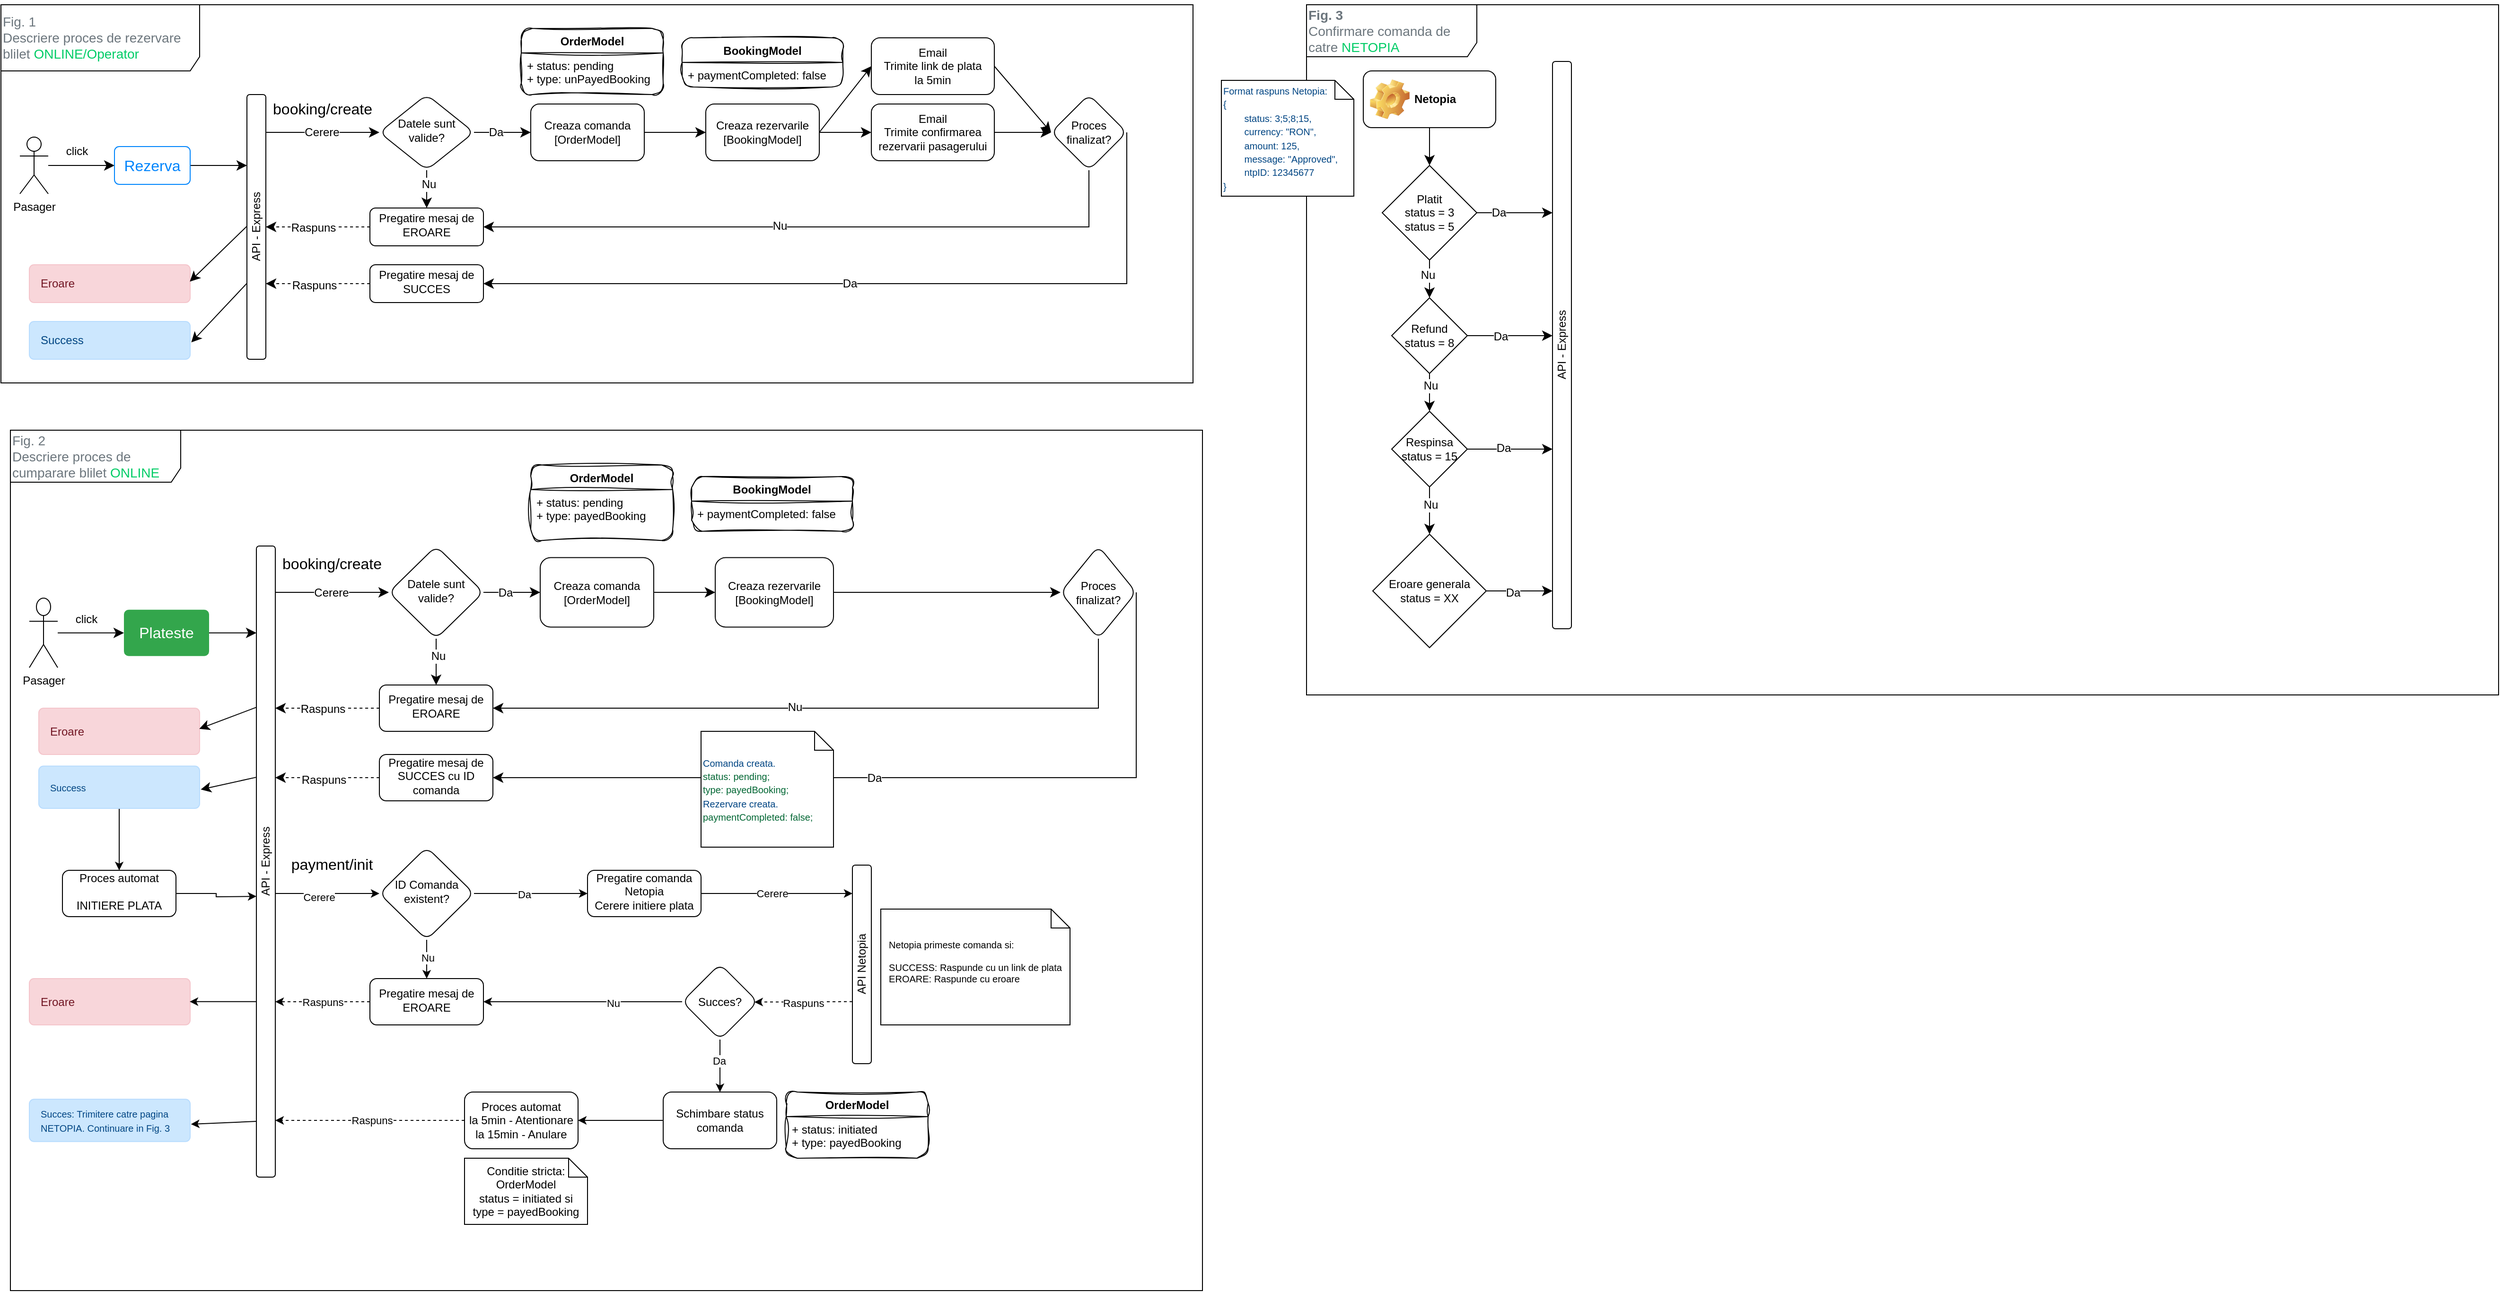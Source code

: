 <mxfile version="24.8.3" pages="5">
  <diagram id="C5RBs43oDa-KdzZeNtuy" name="Booking flow">
    <mxGraphModel dx="4097" dy="2109" grid="1" gridSize="10" guides="1" tooltips="1" connect="1" arrows="1" fold="1" page="1" pageScale="1" pageWidth="1169" pageHeight="827" math="0" shadow="0">
      <root>
        <mxCell id="WIyWlLk6GJQsqaUBKTNV-0" />
        <mxCell id="WIyWlLk6GJQsqaUBKTNV-1" parent="WIyWlLk6GJQsqaUBKTNV-0" />
        <mxCell id="4ncP-Ni7GxkVVqy7-JuS-60" value="" style="group" parent="WIyWlLk6GJQsqaUBKTNV-1" vertex="1" connectable="0">
          <mxGeometry x="10" y="385" width="1260" height="400" as="geometry" />
        </mxCell>
        <mxCell id="4ncP-Ni7GxkVVqy7-JuS-1" style="edgeStyle=none;curved=1;rounded=1;orthogonalLoop=1;jettySize=auto;html=1;fontSize=12;startSize=8;endSize=8;" parent="4ncP-Ni7GxkVVqy7-JuS-60" source="4ncP-Ni7GxkVVqy7-JuS-0" target="4ncP-Ni7GxkVVqy7-JuS-2" edge="1">
          <mxGeometry relative="1" as="geometry">
            <mxPoint x="140" y="175" as="targetPoint" />
          </mxGeometry>
        </mxCell>
        <mxCell id="4ncP-Ni7GxkVVqy7-JuS-4" value="click" style="edgeLabel;html=1;align=center;verticalAlign=middle;resizable=0;points=[];fontSize=12;rounded=1;" parent="4ncP-Ni7GxkVVqy7-JuS-1" vertex="1" connectable="0">
          <mxGeometry x="-0.344" y="1" relative="1" as="geometry">
            <mxPoint x="7" y="-14" as="offset" />
          </mxGeometry>
        </mxCell>
        <mxCell id="4ncP-Ni7GxkVVqy7-JuS-0" value="Pasager" style="shape=umlActor;verticalLabelPosition=bottom;verticalAlign=top;html=1;outlineConnect=0;rounded=1;" parent="4ncP-Ni7GxkVVqy7-JuS-60" vertex="1">
          <mxGeometry x="20" y="145" width="30" height="60" as="geometry" />
        </mxCell>
        <mxCell id="4ncP-Ni7GxkVVqy7-JuS-6" value="" style="edgeStyle=none;curved=1;rounded=1;orthogonalLoop=1;jettySize=auto;html=1;fontSize=12;startSize=8;endSize=8;" parent="4ncP-Ni7GxkVVqy7-JuS-60" source="4ncP-Ni7GxkVVqy7-JuS-2" target="4ncP-Ni7GxkVVqy7-JuS-10" edge="1">
          <mxGeometry relative="1" as="geometry" />
        </mxCell>
        <mxCell id="4ncP-Ni7GxkVVqy7-JuS-2" value="Rezerva" style="html=1;shadow=0;dashed=0;shape=mxgraph.bootstrap.rrect;rSize=5;strokeColor=#0085FC;strokeWidth=1;fillColor=default;fontColor=#0085FC;whiteSpace=wrap;align=center;verticalAlign=middle;spacingLeft=0;fontStyle=0;fontSize=16;spacing=5;rounded=1;gradientColor=none;" parent="4ncP-Ni7GxkVVqy7-JuS-60" vertex="1">
          <mxGeometry x="120" y="155" width="80" height="40" as="geometry" />
        </mxCell>
        <mxCell id="4ncP-Ni7GxkVVqy7-JuS-7" style="edgeStyle=none;curved=1;rounded=1;orthogonalLoop=1;jettySize=auto;html=1;exitX=0;exitY=1;exitDx=0;exitDy=0;fontSize=12;startSize=8;endSize=8;" parent="4ncP-Ni7GxkVVqy7-JuS-60" edge="1">
          <mxGeometry relative="1" as="geometry">
            <mxPoint x="590" y="155" as="sourcePoint" />
            <mxPoint x="590" y="155" as="targetPoint" />
          </mxGeometry>
        </mxCell>
        <mxCell id="4ncP-Ni7GxkVVqy7-JuS-21" value="" style="edgeStyle=none;curved=0;rounded=0;orthogonalLoop=1;jettySize=auto;html=1;fontSize=12;startSize=8;endSize=8;entryX=0;entryY=0.5;entryDx=0;entryDy=0;" parent="4ncP-Ni7GxkVVqy7-JuS-60" source="4ncP-Ni7GxkVVqy7-JuS-10" target="4ncP-Ni7GxkVVqy7-JuS-22" edge="1">
          <mxGeometry relative="1" as="geometry">
            <mxPoint x="270" y="174.55" as="sourcePoint" />
            <mxPoint x="361.818" y="174.55" as="targetPoint" />
          </mxGeometry>
        </mxCell>
        <mxCell id="4ncP-Ni7GxkVVqy7-JuS-29" value="Cerere" style="edgeLabel;html=1;align=center;verticalAlign=middle;resizable=0;points=[];fontSize=12;rounded=1;" parent="4ncP-Ni7GxkVVqy7-JuS-21" vertex="1" connectable="0">
          <mxGeometry x="-0.014" y="-2" relative="1" as="geometry">
            <mxPoint y="-2" as="offset" />
          </mxGeometry>
        </mxCell>
        <mxCell id="4ncP-Ni7GxkVVqy7-JuS-10" value="API - Express" style="html=1;points=[[0,0,0,0,5],[0,1,0,0,-5],[1,0,0,0,5],[1,1,0,0,-5]];perimeter=orthogonalPerimeter;outlineConnect=0;targetShapes=umlLifeline;portConstraint=eastwest;newEdgeStyle={&quot;curved&quot;:0,&quot;rounded&quot;:0};rounded=1;flipV=0;direction=west;horizontal=0;" parent="4ncP-Ni7GxkVVqy7-JuS-60" vertex="1">
          <mxGeometry x="260" y="100" width="20" height="280" as="geometry" />
        </mxCell>
        <mxCell id="4ncP-Ni7GxkVVqy7-JuS-14" style="edgeStyle=none;curved=0;rounded=0;orthogonalLoop=1;jettySize=auto;html=1;entryX=0;entryY=0.5;entryDx=0;entryDy=0;fontSize=12;startSize=8;endSize=8;exitX=1;exitY=0.5;exitDx=0;exitDy=0;" parent="4ncP-Ni7GxkVVqy7-JuS-60" source="4ncP-Ni7GxkVVqy7-JuS-22" target="4ncP-Ni7GxkVVqy7-JuS-15" edge="1">
          <mxGeometry relative="1" as="geometry">
            <mxPoint x="306" y="70.0" as="sourcePoint" />
            <mxPoint x="406.08" y="70.0" as="targetPoint" />
          </mxGeometry>
        </mxCell>
        <mxCell id="4ncP-Ni7GxkVVqy7-JuS-23" value="Da" style="edgeLabel;html=1;align=center;verticalAlign=middle;resizable=0;points=[];fontSize=12;rounded=1;" parent="4ncP-Ni7GxkVVqy7-JuS-14" vertex="1" connectable="0">
          <mxGeometry x="-0.245" relative="1" as="geometry">
            <mxPoint as="offset" />
          </mxGeometry>
        </mxCell>
        <mxCell id="4ncP-Ni7GxkVVqy7-JuS-19" value="" style="edgeStyle=none;curved=1;rounded=1;orthogonalLoop=1;jettySize=auto;html=1;fontSize=12;startSize=8;endSize=8;entryX=0;entryY=0.5;entryDx=0;entryDy=0;" parent="4ncP-Ni7GxkVVqy7-JuS-60" source="4ncP-Ni7GxkVVqy7-JuS-15" target="4ncP-Ni7GxkVVqy7-JuS-18" edge="1">
          <mxGeometry relative="1" as="geometry">
            <mxPoint x="740" y="140" as="targetPoint" />
          </mxGeometry>
        </mxCell>
        <mxCell id="4ncP-Ni7GxkVVqy7-JuS-15" value="Creaza comanda&lt;br&gt;[OrderModel]" style="rounded=1;whiteSpace=wrap;html=1;fontSize=12;glass=0;strokeWidth=1;shadow=0;" parent="4ncP-Ni7GxkVVqy7-JuS-60" vertex="1">
          <mxGeometry x="560" y="110" width="120" height="60" as="geometry" />
        </mxCell>
        <mxCell id="4ncP-Ni7GxkVVqy7-JuS-42" value="" style="edgeStyle=none;curved=1;rounded=1;orthogonalLoop=1;jettySize=auto;html=1;fontSize=12;startSize=8;endSize=8;" parent="4ncP-Ni7GxkVVqy7-JuS-60" source="4ncP-Ni7GxkVVqy7-JuS-18" target="4ncP-Ni7GxkVVqy7-JuS-41" edge="1">
          <mxGeometry relative="1" as="geometry" />
        </mxCell>
        <mxCell id="tSpMMrxzUmrOxkiWCc4J-1" style="edgeStyle=none;curved=1;rounded=0;orthogonalLoop=1;jettySize=auto;html=1;exitX=1;exitY=0.5;exitDx=0;exitDy=0;fontSize=12;startSize=8;endSize=8;" parent="4ncP-Ni7GxkVVqy7-JuS-60" source="4ncP-Ni7GxkVVqy7-JuS-18" edge="1">
          <mxGeometry relative="1" as="geometry">
            <mxPoint x="920" y="70" as="targetPoint" />
          </mxGeometry>
        </mxCell>
        <mxCell id="4ncP-Ni7GxkVVqy7-JuS-18" value="Creaza rezervarile&lt;br&gt;[BookingModel]" style="whiteSpace=wrap;html=1;rounded=1;glass=0;strokeWidth=1;shadow=0;" parent="4ncP-Ni7GxkVVqy7-JuS-60" vertex="1">
          <mxGeometry x="745" y="110" width="120" height="60" as="geometry" />
        </mxCell>
        <mxCell id="4ncP-Ni7GxkVVqy7-JuS-25" value="" style="edgeStyle=none;curved=1;rounded=1;orthogonalLoop=1;jettySize=auto;html=1;fontSize=12;startSize=8;endSize=8;" parent="4ncP-Ni7GxkVVqy7-JuS-60" source="4ncP-Ni7GxkVVqy7-JuS-22" target="4ncP-Ni7GxkVVqy7-JuS-24" edge="1">
          <mxGeometry relative="1" as="geometry" />
        </mxCell>
        <mxCell id="4ncP-Ni7GxkVVqy7-JuS-26" value="Nu" style="edgeLabel;html=1;align=center;verticalAlign=middle;resizable=0;points=[];fontSize=12;rounded=1;" parent="4ncP-Ni7GxkVVqy7-JuS-25" vertex="1" connectable="0">
          <mxGeometry x="-0.241" y="2" relative="1" as="geometry">
            <mxPoint as="offset" />
          </mxGeometry>
        </mxCell>
        <mxCell id="4ncP-Ni7GxkVVqy7-JuS-22" value="Datele sunt valide?" style="rhombus;whiteSpace=wrap;html=1;shadow=0;fontFamily=Helvetica;fontSize=12;align=center;strokeWidth=1;spacing=6;spacingTop=-4;rounded=1;" parent="4ncP-Ni7GxkVVqy7-JuS-60" vertex="1">
          <mxGeometry x="400" y="100" width="100" height="80" as="geometry" />
        </mxCell>
        <mxCell id="4ncP-Ni7GxkVVqy7-JuS-27" value="" style="edgeStyle=none;curved=1;rounded=1;orthogonalLoop=1;jettySize=auto;html=1;fontSize=12;startSize=8;endSize=8;dashed=1;" parent="4ncP-Ni7GxkVVqy7-JuS-60" source="4ncP-Ni7GxkVVqy7-JuS-24" target="4ncP-Ni7GxkVVqy7-JuS-10" edge="1">
          <mxGeometry relative="1" as="geometry" />
        </mxCell>
        <mxCell id="4ncP-Ni7GxkVVqy7-JuS-28" value="Raspuns" style="edgeLabel;html=1;align=center;verticalAlign=middle;resizable=0;points=[];fontSize=12;rounded=1;" parent="4ncP-Ni7GxkVVqy7-JuS-27" vertex="1" connectable="0">
          <mxGeometry x="0.088" y="1" relative="1" as="geometry">
            <mxPoint as="offset" />
          </mxGeometry>
        </mxCell>
        <mxCell id="4ncP-Ni7GxkVVqy7-JuS-24" value="Pregatire mesaj de EROARE" style="whiteSpace=wrap;html=1;shadow=0;strokeWidth=1;spacing=6;spacingTop=-4;rounded=1;" parent="4ncP-Ni7GxkVVqy7-JuS-60" vertex="1">
          <mxGeometry x="390" y="220" width="120" height="40" as="geometry" />
        </mxCell>
        <mxCell id="4ncP-Ni7GxkVVqy7-JuS-32" value="Eroare" style="html=1;shadow=0;dashed=0;shape=mxgraph.bootstrap.rrect;rSize=5;strokeColor=#F4C5CB;strokeWidth=1;fillColor=#F8D6DA;fontColor=#711623;whiteSpace=wrap;align=left;verticalAlign=middle;spacingLeft=10;rounded=1;" parent="4ncP-Ni7GxkVVqy7-JuS-60" vertex="1">
          <mxGeometry x="30" y="280" width="170" height="40" as="geometry" />
        </mxCell>
        <mxCell id="4ncP-Ni7GxkVVqy7-JuS-33" style="edgeStyle=none;curved=0;rounded=0;orthogonalLoop=1;jettySize=auto;html=1;entryX=0.998;entryY=0.446;entryDx=0;entryDy=0;entryPerimeter=0;fontSize=12;startSize=8;endSize=8;" parent="4ncP-Ni7GxkVVqy7-JuS-60" target="4ncP-Ni7GxkVVqy7-JuS-32" edge="1">
          <mxGeometry relative="1" as="geometry">
            <mxPoint x="260" y="239.24" as="sourcePoint" />
            <mxPoint x="195.92" y="240.76" as="targetPoint" />
            <Array as="points" />
          </mxGeometry>
        </mxCell>
        <mxCell id="4ncP-Ni7GxkVVqy7-JuS-35" value="Success" style="html=1;shadow=0;dashed=0;shape=mxgraph.bootstrap.rrect;rSize=5;strokeColor=#B8DCFE;strokeWidth=1;fillColor=#CCE7FE;fontColor=#004583;whiteSpace=wrap;align=left;verticalAlign=middle;spacingLeft=10;rounded=1;" parent="4ncP-Ni7GxkVVqy7-JuS-60" vertex="1">
          <mxGeometry x="30" y="340" width="170" height="40" as="geometry" />
        </mxCell>
        <mxCell id="4ncP-Ni7GxkVVqy7-JuS-39" style="edgeStyle=none;curved=0;rounded=0;orthogonalLoop=1;jettySize=auto;html=1;entryX=1.007;entryY=0.554;entryDx=0;entryDy=0;entryPerimeter=0;fontSize=12;startSize=8;endSize=8;" parent="4ncP-Ni7GxkVVqy7-JuS-60" target="4ncP-Ni7GxkVVqy7-JuS-35" edge="1">
          <mxGeometry relative="1" as="geometry">
            <mxPoint x="260" y="299.64" as="sourcePoint" />
            <mxPoint x="197.96" y="299.64" as="targetPoint" />
          </mxGeometry>
        </mxCell>
        <mxCell id="4ncP-Ni7GxkVVqy7-JuS-44" value="" style="edgeStyle=none;curved=1;rounded=1;orthogonalLoop=1;jettySize=auto;html=1;fontSize=12;startSize=8;endSize=8;" parent="4ncP-Ni7GxkVVqy7-JuS-60" source="4ncP-Ni7GxkVVqy7-JuS-41" target="4ncP-Ni7GxkVVqy7-JuS-43" edge="1">
          <mxGeometry relative="1" as="geometry" />
        </mxCell>
        <mxCell id="4ncP-Ni7GxkVVqy7-JuS-41" value="Email&lt;div&gt;Trimite confirmarea rezervarii pasagerului&lt;/div&gt;" style="whiteSpace=wrap;html=1;rounded=1;glass=0;strokeWidth=1;shadow=0;" parent="4ncP-Ni7GxkVVqy7-JuS-60" vertex="1">
          <mxGeometry x="920" y="110" width="130" height="60" as="geometry" />
        </mxCell>
        <mxCell id="4ncP-Ni7GxkVVqy7-JuS-46" value="" style="edgeStyle=none;curved=0;rounded=0;orthogonalLoop=1;jettySize=auto;html=1;fontSize=12;startSize=8;endSize=8;entryX=1;entryY=0.5;entryDx=0;entryDy=0;" parent="4ncP-Ni7GxkVVqy7-JuS-60" source="4ncP-Ni7GxkVVqy7-JuS-43" target="4ncP-Ni7GxkVVqy7-JuS-24" edge="1">
          <mxGeometry relative="1" as="geometry">
            <mxPoint x="1150" y="310" as="targetPoint" />
            <Array as="points">
              <mxPoint x="1150" y="240" />
            </Array>
          </mxGeometry>
        </mxCell>
        <mxCell id="4ncP-Ni7GxkVVqy7-JuS-47" value="Nu" style="edgeLabel;html=1;align=center;verticalAlign=middle;resizable=0;points=[];fontSize=12;rounded=1;" parent="4ncP-Ni7GxkVVqy7-JuS-46" vertex="1" connectable="0">
          <mxGeometry x="0.107" y="-1" relative="1" as="geometry">
            <mxPoint as="offset" />
          </mxGeometry>
        </mxCell>
        <mxCell id="4ncP-Ni7GxkVVqy7-JuS-49" style="edgeStyle=none;curved=0;rounded=0;orthogonalLoop=1;jettySize=auto;html=1;fontSize=12;startSize=8;endSize=8;entryX=1;entryY=0.5;entryDx=0;entryDy=0;exitX=1;exitY=0.5;exitDx=0;exitDy=0;" parent="4ncP-Ni7GxkVVqy7-JuS-60" source="4ncP-Ni7GxkVVqy7-JuS-43" target="4ncP-Ni7GxkVVqy7-JuS-48" edge="1">
          <mxGeometry relative="1" as="geometry">
            <Array as="points">
              <mxPoint x="1190" y="300" />
            </Array>
          </mxGeometry>
        </mxCell>
        <mxCell id="4ncP-Ni7GxkVVqy7-JuS-50" value="Da" style="edgeLabel;html=1;align=center;verticalAlign=middle;resizable=0;points=[];fontSize=12;rounded=1;" parent="4ncP-Ni7GxkVVqy7-JuS-49" vertex="1" connectable="0">
          <mxGeometry x="0.08" relative="1" as="geometry">
            <mxPoint as="offset" />
          </mxGeometry>
        </mxCell>
        <mxCell id="4ncP-Ni7GxkVVqy7-JuS-43" value="Proces finalizat?" style="rhombus;whiteSpace=wrap;html=1;rounded=1;glass=0;strokeWidth=1;shadow=0;" parent="4ncP-Ni7GxkVVqy7-JuS-60" vertex="1">
          <mxGeometry x="1110" y="100" width="80" height="80" as="geometry" />
        </mxCell>
        <mxCell id="4ncP-Ni7GxkVVqy7-JuS-51" style="edgeStyle=none;curved=1;rounded=1;orthogonalLoop=1;jettySize=auto;html=1;fontSize=12;startSize=8;endSize=8;dashed=1;" parent="4ncP-Ni7GxkVVqy7-JuS-60" source="4ncP-Ni7GxkVVqy7-JuS-48" target="4ncP-Ni7GxkVVqy7-JuS-10" edge="1">
          <mxGeometry relative="1" as="geometry" />
        </mxCell>
        <mxCell id="4ncP-Ni7GxkVVqy7-JuS-52" value="Raspuns" style="edgeLabel;html=1;align=center;verticalAlign=middle;resizable=0;points=[];fontSize=12;rounded=1;" parent="4ncP-Ni7GxkVVqy7-JuS-51" vertex="1" connectable="0">
          <mxGeometry x="0.073" y="2" relative="1" as="geometry">
            <mxPoint as="offset" />
          </mxGeometry>
        </mxCell>
        <mxCell id="4ncP-Ni7GxkVVqy7-JuS-48" value="Pregatire mesaj de SUCCES" style="whiteSpace=wrap;html=1;shadow=0;strokeWidth=1;spacing=6;spacingTop=-4;rounded=1;" parent="4ncP-Ni7GxkVVqy7-JuS-60" vertex="1">
          <mxGeometry x="390" y="280" width="120" height="40" as="geometry" />
        </mxCell>
        <mxCell id="4ncP-Ni7GxkVVqy7-JuS-54" value="OrderModel" style="swimlane;fontStyle=1;align=center;verticalAlign=top;childLayout=stackLayout;horizontal=1;startSize=26;horizontalStack=0;resizeParent=1;resizeParentMax=0;resizeLast=0;collapsible=1;marginBottom=0;whiteSpace=wrap;html=1;rounded=1;sketch=1;curveFitting=1;jiggle=2;" parent="4ncP-Ni7GxkVVqy7-JuS-60" vertex="1">
          <mxGeometry x="550" y="30" width="150" height="70" as="geometry">
            <mxRectangle x="550" y="420" width="100" height="30" as="alternateBounds" />
          </mxGeometry>
        </mxCell>
        <mxCell id="4ncP-Ni7GxkVVqy7-JuS-55" value="+ status: pending&lt;div&gt;+ type: unPayedBooking&lt;/div&gt;" style="text;strokeColor=none;fillColor=none;align=left;verticalAlign=top;spacingLeft=4;spacingRight=4;overflow=hidden;rotatable=0;points=[[0,0.5],[1,0.5]];portConstraint=eastwest;whiteSpace=wrap;html=1;" parent="4ncP-Ni7GxkVVqy7-JuS-54" vertex="1">
          <mxGeometry y="26" width="150" height="44" as="geometry" />
        </mxCell>
        <mxCell id="4ncP-Ni7GxkVVqy7-JuS-58" value="BookingModel" style="swimlane;fontStyle=1;align=center;verticalAlign=top;childLayout=stackLayout;horizontal=1;startSize=26;horizontalStack=0;resizeParent=1;resizeParentMax=0;resizeLast=0;collapsible=1;marginBottom=0;whiteSpace=wrap;html=1;rounded=1;sketch=1;curveFitting=1;jiggle=2;" parent="4ncP-Ni7GxkVVqy7-JuS-60" vertex="1">
          <mxGeometry x="720" y="40" width="170" height="52" as="geometry">
            <mxRectangle x="550" y="420" width="100" height="30" as="alternateBounds" />
          </mxGeometry>
        </mxCell>
        <mxCell id="4ncP-Ni7GxkVVqy7-JuS-59" value="+ paymentCompleted: false" style="text;strokeColor=none;fillColor=none;align=left;verticalAlign=top;spacingLeft=4;spacingRight=4;overflow=hidden;rotatable=0;points=[[0,0.5],[1,0.5]];portConstraint=eastwest;whiteSpace=wrap;html=1;" parent="4ncP-Ni7GxkVVqy7-JuS-58" vertex="1">
          <mxGeometry y="26" width="170" height="26" as="geometry" />
        </mxCell>
        <mxCell id="tSpMMrxzUmrOxkiWCc4J-2" style="edgeStyle=none;curved=1;rounded=0;orthogonalLoop=1;jettySize=auto;html=1;entryX=0;entryY=0.5;entryDx=0;entryDy=0;fontSize=12;startSize=8;endSize=8;exitX=1;exitY=0.5;exitDx=0;exitDy=0;" parent="4ncP-Ni7GxkVVqy7-JuS-60" source="tSpMMrxzUmrOxkiWCc4J-0" target="4ncP-Ni7GxkVVqy7-JuS-43" edge="1">
          <mxGeometry relative="1" as="geometry" />
        </mxCell>
        <mxCell id="tSpMMrxzUmrOxkiWCc4J-0" value="Email&lt;div&gt;Trimite link de plata&lt;/div&gt;&lt;div&gt;la 5min&lt;/div&gt;" style="whiteSpace=wrap;html=1;rounded=1;glass=0;strokeWidth=1;shadow=0;" parent="4ncP-Ni7GxkVVqy7-JuS-60" vertex="1">
          <mxGeometry x="920" y="40" width="130" height="60" as="geometry" />
        </mxCell>
        <mxCell id="tSpMMrxzUmrOxkiWCc4J-52" value="booking/create" style="text;strokeColor=none;fillColor=none;html=1;align=center;verticalAlign=middle;whiteSpace=wrap;rounded=0;fontSize=16;" parent="4ncP-Ni7GxkVVqy7-JuS-60" vertex="1">
          <mxGeometry x="310" y="100" width="60" height="30" as="geometry" />
        </mxCell>
        <mxCell id="tSpMMrxzUmrOxkiWCc4J-3" value="" style="group;dashed=1;" parent="WIyWlLk6GJQsqaUBKTNV-1" vertex="1" connectable="0">
          <mxGeometry x="20" y="840" width="1260" height="910" as="geometry" />
        </mxCell>
        <mxCell id="tSpMMrxzUmrOxkiWCc4J-4" style="edgeStyle=none;curved=1;rounded=1;orthogonalLoop=1;jettySize=auto;html=1;fontSize=12;startSize=8;endSize=8;" parent="tSpMMrxzUmrOxkiWCc4J-3" source="tSpMMrxzUmrOxkiWCc4J-6" edge="1">
          <mxGeometry relative="1" as="geometry">
            <mxPoint x="120" y="214.375" as="targetPoint" />
          </mxGeometry>
        </mxCell>
        <mxCell id="tSpMMrxzUmrOxkiWCc4J-5" value="click" style="edgeLabel;html=1;align=center;verticalAlign=middle;resizable=0;points=[];fontSize=12;rounded=1;" parent="tSpMMrxzUmrOxkiWCc4J-4" vertex="1" connectable="0">
          <mxGeometry x="-0.344" y="1" relative="1" as="geometry">
            <mxPoint x="7" y="-14" as="offset" />
          </mxGeometry>
        </mxCell>
        <mxCell id="tSpMMrxzUmrOxkiWCc4J-6" value="Pasager" style="shape=umlActor;verticalLabelPosition=bottom;verticalAlign=top;html=1;outlineConnect=0;rounded=1;" parent="tSpMMrxzUmrOxkiWCc4J-3" vertex="1">
          <mxGeometry x="20" y="177.625" width="30" height="73.5" as="geometry" />
        </mxCell>
        <mxCell id="tSpMMrxzUmrOxkiWCc4J-7" value="" style="edgeStyle=none;curved=1;rounded=1;orthogonalLoop=1;jettySize=auto;html=1;fontSize=12;startSize=8;endSize=8;" parent="tSpMMrxzUmrOxkiWCc4J-3" target="tSpMMrxzUmrOxkiWCc4J-13" edge="1">
          <mxGeometry relative="1" as="geometry">
            <mxPoint x="200.0" y="214.375" as="sourcePoint" />
          </mxGeometry>
        </mxCell>
        <mxCell id="tSpMMrxzUmrOxkiWCc4J-9" style="edgeStyle=none;curved=1;rounded=1;orthogonalLoop=1;jettySize=auto;html=1;exitX=0;exitY=1;exitDx=0;exitDy=0;fontSize=12;startSize=8;endSize=8;" parent="tSpMMrxzUmrOxkiWCc4J-3" edge="1">
          <mxGeometry relative="1" as="geometry">
            <mxPoint x="590" y="189.875" as="sourcePoint" />
            <mxPoint x="590" y="189.875" as="targetPoint" />
          </mxGeometry>
        </mxCell>
        <mxCell id="tSpMMrxzUmrOxkiWCc4J-10" value="&lt;span style=&quot;color: rgb(108, 118, 125); font-size: 14px;&quot;&gt;Fig. 2&lt;/span&gt;&lt;div&gt;&lt;span style=&quot;color: rgb(108, 118, 125); font-size: 14px;&quot;&gt;Descriere proces de cumparare blilet &lt;/span&gt;&lt;span style=&quot;font-size: 14px;&quot;&gt;&lt;font color=&quot;#00cc66&quot;&gt;ONLINE&lt;/font&gt;&lt;/span&gt;&lt;/div&gt;" style="shape=umlFrame;whiteSpace=wrap;html=1;pointerEvents=0;rounded=1;width=180;height=55;align=left;" parent="tSpMMrxzUmrOxkiWCc4J-3" vertex="1">
          <mxGeometry width="1260" height="910" as="geometry" />
        </mxCell>
        <mxCell id="tSpMMrxzUmrOxkiWCc4J-11" value="" style="edgeStyle=none;curved=0;rounded=0;orthogonalLoop=1;jettySize=auto;html=1;fontSize=12;startSize=8;endSize=8;entryX=0;entryY=0.5;entryDx=0;entryDy=0;" parent="tSpMMrxzUmrOxkiWCc4J-3" source="tSpMMrxzUmrOxkiWCc4J-13" target="tSpMMrxzUmrOxkiWCc4J-23" edge="1">
          <mxGeometry relative="1" as="geometry">
            <mxPoint x="270" y="213.824" as="sourcePoint" />
            <mxPoint x="361.818" y="213.824" as="targetPoint" />
          </mxGeometry>
        </mxCell>
        <mxCell id="tSpMMrxzUmrOxkiWCc4J-12" value="Cerere" style="edgeLabel;html=1;align=center;verticalAlign=middle;resizable=0;points=[];fontSize=12;rounded=1;" parent="tSpMMrxzUmrOxkiWCc4J-11" vertex="1" connectable="0">
          <mxGeometry x="-0.014" y="-2" relative="1" as="geometry">
            <mxPoint y="-2" as="offset" />
          </mxGeometry>
        </mxCell>
        <mxCell id="XpkiJZqz_F2u8kBpc9Rh-48" style="edgeStyle=orthogonalEdgeStyle;rounded=0;orthogonalLoop=1;jettySize=auto;html=1;curved=0;" parent="tSpMMrxzUmrOxkiWCc4J-3" source="tSpMMrxzUmrOxkiWCc4J-13" edge="1">
          <mxGeometry relative="1" as="geometry">
            <mxPoint x="390" y="490" as="targetPoint" />
            <Array as="points">
              <mxPoint x="320" y="490" />
              <mxPoint x="320" y="490" />
            </Array>
          </mxGeometry>
        </mxCell>
        <mxCell id="XpkiJZqz_F2u8kBpc9Rh-49" value="Cerere" style="edgeLabel;html=1;align=center;verticalAlign=middle;resizable=0;points=[];" parent="XpkiJZqz_F2u8kBpc9Rh-48" vertex="1" connectable="0">
          <mxGeometry x="-0.16" y="-4" relative="1" as="geometry">
            <mxPoint as="offset" />
          </mxGeometry>
        </mxCell>
        <mxCell id="XpkiJZqz_F2u8kBpc9Rh-196" style="rounded=0;orthogonalLoop=1;jettySize=auto;html=1;entryX=1.005;entryY=0.589;entryDx=0;entryDy=0;entryPerimeter=0;" parent="tSpMMrxzUmrOxkiWCc4J-3" target="XpkiJZqz_F2u8kBpc9Rh-273" edge="1">
          <mxGeometry relative="1" as="geometry">
            <mxPoint x="160" y="731" as="targetPoint" />
            <mxPoint x="260" y="731.0" as="sourcePoint" />
          </mxGeometry>
        </mxCell>
        <mxCell id="tSpMMrxzUmrOxkiWCc4J-13" value="API - Express" style="html=1;points=[[0,0,0,0,5],[0,1,0,0,-5],[1,0,0,0,5],[1,1,0,0,-5]];perimeter=orthogonalPerimeter;outlineConnect=0;targetShapes=umlLifeline;portConstraint=eastwest;newEdgeStyle={&quot;curved&quot;:0,&quot;rounded&quot;:0};rounded=1;flipV=0;direction=west;horizontal=0;" parent="tSpMMrxzUmrOxkiWCc4J-3" vertex="1">
          <mxGeometry x="260" y="122.5" width="20" height="667.5" as="geometry" />
        </mxCell>
        <mxCell id="tSpMMrxzUmrOxkiWCc4J-14" style="edgeStyle=none;curved=0;rounded=0;orthogonalLoop=1;jettySize=auto;html=1;entryX=0;entryY=0.5;entryDx=0;entryDy=0;fontSize=12;startSize=8;endSize=8;exitX=1;exitY=0.5;exitDx=0;exitDy=0;" parent="tSpMMrxzUmrOxkiWCc4J-3" source="tSpMMrxzUmrOxkiWCc4J-23" target="tSpMMrxzUmrOxkiWCc4J-17" edge="1">
          <mxGeometry relative="1" as="geometry">
            <mxPoint x="306" y="85.75" as="sourcePoint" />
            <mxPoint x="406.08" y="85.75" as="targetPoint" />
          </mxGeometry>
        </mxCell>
        <mxCell id="tSpMMrxzUmrOxkiWCc4J-15" value="Da" style="edgeLabel;html=1;align=center;verticalAlign=middle;resizable=0;points=[];fontSize=12;rounded=1;" parent="tSpMMrxzUmrOxkiWCc4J-14" vertex="1" connectable="0">
          <mxGeometry x="-0.245" relative="1" as="geometry">
            <mxPoint as="offset" />
          </mxGeometry>
        </mxCell>
        <mxCell id="tSpMMrxzUmrOxkiWCc4J-16" value="" style="edgeStyle=none;curved=1;rounded=1;orthogonalLoop=1;jettySize=auto;html=1;fontSize=12;startSize=8;endSize=8;entryX=0;entryY=0.5;entryDx=0;entryDy=0;" parent="tSpMMrxzUmrOxkiWCc4J-3" source="tSpMMrxzUmrOxkiWCc4J-17" target="tSpMMrxzUmrOxkiWCc4J-20" edge="1">
          <mxGeometry relative="1" as="geometry">
            <mxPoint x="740" y="171.5" as="targetPoint" />
          </mxGeometry>
        </mxCell>
        <mxCell id="tSpMMrxzUmrOxkiWCc4J-17" value="Creaza comanda&lt;br&gt;[OrderModel]" style="rounded=1;whiteSpace=wrap;html=1;fontSize=12;glass=0;strokeWidth=1;shadow=0;" parent="tSpMMrxzUmrOxkiWCc4J-3" vertex="1">
          <mxGeometry x="560" y="134.75" width="120" height="73.5" as="geometry" />
        </mxCell>
        <mxCell id="tSpMMrxzUmrOxkiWCc4J-93" value="" style="edgeStyle=none;curved=1;rounded=0;orthogonalLoop=1;jettySize=auto;html=1;fontSize=12;startSize=8;endSize=8;entryX=0;entryY=0.5;entryDx=0;entryDy=0;" parent="tSpMMrxzUmrOxkiWCc4J-3" source="tSpMMrxzUmrOxkiWCc4J-20" target="tSpMMrxzUmrOxkiWCc4J-37" edge="1">
          <mxGeometry relative="1" as="geometry">
            <mxPoint x="920" y="171.5" as="targetPoint" />
          </mxGeometry>
        </mxCell>
        <mxCell id="tSpMMrxzUmrOxkiWCc4J-20" value="Creaza rezervarile&lt;br&gt;[BookingModel]" style="whiteSpace=wrap;html=1;rounded=1;glass=0;strokeWidth=1;shadow=0;" parent="tSpMMrxzUmrOxkiWCc4J-3" vertex="1">
          <mxGeometry x="745" y="134.75" width="125" height="73.5" as="geometry" />
        </mxCell>
        <mxCell id="tSpMMrxzUmrOxkiWCc4J-21" value="" style="edgeStyle=none;curved=1;rounded=1;orthogonalLoop=1;jettySize=auto;html=1;fontSize=12;startSize=8;endSize=8;" parent="tSpMMrxzUmrOxkiWCc4J-3" source="tSpMMrxzUmrOxkiWCc4J-23" target="tSpMMrxzUmrOxkiWCc4J-26" edge="1">
          <mxGeometry relative="1" as="geometry" />
        </mxCell>
        <mxCell id="tSpMMrxzUmrOxkiWCc4J-22" value="Nu" style="edgeLabel;html=1;align=center;verticalAlign=middle;resizable=0;points=[];fontSize=12;rounded=1;" parent="tSpMMrxzUmrOxkiWCc4J-21" vertex="1" connectable="0">
          <mxGeometry x="-0.241" y="2" relative="1" as="geometry">
            <mxPoint as="offset" />
          </mxGeometry>
        </mxCell>
        <mxCell id="tSpMMrxzUmrOxkiWCc4J-23" value="Datele sunt valide?" style="rhombus;whiteSpace=wrap;html=1;shadow=0;fontFamily=Helvetica;fontSize=12;align=center;strokeWidth=1;spacing=6;spacingTop=-4;rounded=1;" parent="tSpMMrxzUmrOxkiWCc4J-3" vertex="1">
          <mxGeometry x="400" y="122.5" width="100" height="98" as="geometry" />
        </mxCell>
        <mxCell id="tSpMMrxzUmrOxkiWCc4J-24" value="" style="edgeStyle=none;curved=1;rounded=1;orthogonalLoop=1;jettySize=auto;html=1;fontSize=12;startSize=8;endSize=8;dashed=1;" parent="tSpMMrxzUmrOxkiWCc4J-3" source="tSpMMrxzUmrOxkiWCc4J-26" target="tSpMMrxzUmrOxkiWCc4J-13" edge="1">
          <mxGeometry relative="1" as="geometry" />
        </mxCell>
        <mxCell id="tSpMMrxzUmrOxkiWCc4J-25" value="Raspuns" style="edgeLabel;html=1;align=center;verticalAlign=middle;resizable=0;points=[];fontSize=12;rounded=1;" parent="tSpMMrxzUmrOxkiWCc4J-24" vertex="1" connectable="0">
          <mxGeometry x="0.088" y="1" relative="1" as="geometry">
            <mxPoint as="offset" />
          </mxGeometry>
        </mxCell>
        <mxCell id="tSpMMrxzUmrOxkiWCc4J-26" value="Pregatire mesaj de EROARE" style="whiteSpace=wrap;html=1;shadow=0;strokeWidth=1;spacing=6;spacingTop=-4;rounded=1;" parent="tSpMMrxzUmrOxkiWCc4J-3" vertex="1">
          <mxGeometry x="390" y="269.5" width="120" height="49" as="geometry" />
        </mxCell>
        <mxCell id="tSpMMrxzUmrOxkiWCc4J-27" value="Eroare" style="html=1;shadow=0;dashed=0;shape=mxgraph.bootstrap.rrect;rSize=5;strokeColor=#F4C5CB;strokeWidth=1;fillColor=#F8D6DA;fontColor=#711623;whiteSpace=wrap;align=left;verticalAlign=middle;spacingLeft=10;rounded=1;" parent="tSpMMrxzUmrOxkiWCc4J-3" vertex="1">
          <mxGeometry x="30" y="294" width="170" height="49" as="geometry" />
        </mxCell>
        <mxCell id="tSpMMrxzUmrOxkiWCc4J-28" style="edgeStyle=none;curved=0;rounded=0;orthogonalLoop=1;jettySize=auto;html=1;entryX=0.998;entryY=0.446;entryDx=0;entryDy=0;entryPerimeter=0;fontSize=12;startSize=8;endSize=8;" parent="tSpMMrxzUmrOxkiWCc4J-3" target="tSpMMrxzUmrOxkiWCc4J-27" edge="1">
          <mxGeometry relative="1" as="geometry">
            <mxPoint x="260" y="293.069" as="sourcePoint" />
            <mxPoint x="195.92" y="294.931" as="targetPoint" />
            <Array as="points" />
          </mxGeometry>
        </mxCell>
        <mxCell id="XpkiJZqz_F2u8kBpc9Rh-46" style="edgeStyle=orthogonalEdgeStyle;rounded=0;orthogonalLoop=1;jettySize=auto;html=1;entryX=0.5;entryY=0;entryDx=0;entryDy=0;" parent="tSpMMrxzUmrOxkiWCc4J-3" source="tSpMMrxzUmrOxkiWCc4J-29" target="XpkiJZqz_F2u8kBpc9Rh-45" edge="1">
          <mxGeometry relative="1" as="geometry">
            <mxPoint x="115" y="460" as="targetPoint" />
          </mxGeometry>
        </mxCell>
        <mxCell id="tSpMMrxzUmrOxkiWCc4J-29" value="&lt;font style=&quot;font-size: 10px;&quot;&gt;Success&lt;/font&gt;" style="html=1;shadow=0;dashed=0;shape=mxgraph.bootstrap.rrect;rSize=5;strokeColor=#B8DCFE;strokeWidth=1;fillColor=#CCE7FE;fontColor=#004583;whiteSpace=wrap;align=left;verticalAlign=middle;spacingLeft=10;rounded=1;" parent="tSpMMrxzUmrOxkiWCc4J-3" vertex="1">
          <mxGeometry x="30" y="355.25" width="170" height="44.75" as="geometry" />
        </mxCell>
        <mxCell id="tSpMMrxzUmrOxkiWCc4J-30" style="edgeStyle=none;curved=0;rounded=0;orthogonalLoop=1;jettySize=auto;html=1;entryX=1.007;entryY=0.554;entryDx=0;entryDy=0;entryPerimeter=0;fontSize=12;startSize=8;endSize=8;" parent="tSpMMrxzUmrOxkiWCc4J-3" target="tSpMMrxzUmrOxkiWCc4J-29" edge="1">
          <mxGeometry relative="1" as="geometry">
            <mxPoint x="260" y="367.059" as="sourcePoint" />
            <mxPoint x="197.96" y="367.059" as="targetPoint" />
          </mxGeometry>
        </mxCell>
        <mxCell id="tSpMMrxzUmrOxkiWCc4J-33" value="" style="edgeStyle=none;curved=0;rounded=0;orthogonalLoop=1;jettySize=auto;html=1;fontSize=12;startSize=8;endSize=8;entryX=1;entryY=0.5;entryDx=0;entryDy=0;" parent="tSpMMrxzUmrOxkiWCc4J-3" source="tSpMMrxzUmrOxkiWCc4J-37" target="tSpMMrxzUmrOxkiWCc4J-26" edge="1">
          <mxGeometry relative="1" as="geometry">
            <mxPoint x="1150" y="379.75" as="targetPoint" />
            <Array as="points">
              <mxPoint x="1150" y="294" />
            </Array>
          </mxGeometry>
        </mxCell>
        <mxCell id="tSpMMrxzUmrOxkiWCc4J-34" value="Nu" style="edgeLabel;html=1;align=center;verticalAlign=middle;resizable=0;points=[];fontSize=12;rounded=1;" parent="tSpMMrxzUmrOxkiWCc4J-33" vertex="1" connectable="0">
          <mxGeometry x="0.107" y="-1" relative="1" as="geometry">
            <mxPoint as="offset" />
          </mxGeometry>
        </mxCell>
        <mxCell id="tSpMMrxzUmrOxkiWCc4J-35" style="edgeStyle=none;curved=0;rounded=0;orthogonalLoop=1;jettySize=auto;html=1;fontSize=12;startSize=8;endSize=8;entryX=1;entryY=0.5;entryDx=0;entryDy=0;exitX=1;exitY=0.5;exitDx=0;exitDy=0;" parent="tSpMMrxzUmrOxkiWCc4J-3" source="tSpMMrxzUmrOxkiWCc4J-37" target="tSpMMrxzUmrOxkiWCc4J-40" edge="1">
          <mxGeometry relative="1" as="geometry">
            <Array as="points">
              <mxPoint x="1190" y="367.5" />
            </Array>
          </mxGeometry>
        </mxCell>
        <mxCell id="tSpMMrxzUmrOxkiWCc4J-36" value="Da" style="edgeLabel;html=1;align=center;verticalAlign=middle;resizable=0;points=[];fontSize=12;rounded=1;" parent="tSpMMrxzUmrOxkiWCc4J-35" vertex="1" connectable="0">
          <mxGeometry x="0.08" relative="1" as="geometry">
            <mxPoint as="offset" />
          </mxGeometry>
        </mxCell>
        <mxCell id="tSpMMrxzUmrOxkiWCc4J-37" value="Proces finalizat?" style="rhombus;whiteSpace=wrap;html=1;rounded=1;glass=0;strokeWidth=1;shadow=0;" parent="tSpMMrxzUmrOxkiWCc4J-3" vertex="1">
          <mxGeometry x="1110" y="122.5" width="80" height="98" as="geometry" />
        </mxCell>
        <mxCell id="tSpMMrxzUmrOxkiWCc4J-38" style="edgeStyle=none;curved=1;rounded=1;orthogonalLoop=1;jettySize=auto;html=1;fontSize=12;startSize=8;endSize=8;dashed=1;" parent="tSpMMrxzUmrOxkiWCc4J-3" source="tSpMMrxzUmrOxkiWCc4J-40" target="tSpMMrxzUmrOxkiWCc4J-13" edge="1">
          <mxGeometry relative="1" as="geometry" />
        </mxCell>
        <mxCell id="tSpMMrxzUmrOxkiWCc4J-39" value="Raspuns" style="edgeLabel;html=1;align=center;verticalAlign=middle;resizable=0;points=[];fontSize=12;rounded=1;" parent="tSpMMrxzUmrOxkiWCc4J-38" vertex="1" connectable="0">
          <mxGeometry x="0.073" y="2" relative="1" as="geometry">
            <mxPoint as="offset" />
          </mxGeometry>
        </mxCell>
        <mxCell id="tSpMMrxzUmrOxkiWCc4J-40" value="Pregatire mesaj de SUCCES cu ID comanda" style="whiteSpace=wrap;html=1;shadow=0;strokeWidth=1;spacing=6;spacingTop=-4;rounded=1;" parent="tSpMMrxzUmrOxkiWCc4J-3" vertex="1">
          <mxGeometry x="390" y="343" width="120" height="49" as="geometry" />
        </mxCell>
        <mxCell id="tSpMMrxzUmrOxkiWCc4J-41" value="OrderModel" style="swimlane;fontStyle=1;align=center;verticalAlign=top;childLayout=stackLayout;horizontal=1;startSize=26;horizontalStack=0;resizeParent=1;resizeParentMax=0;resizeLast=0;collapsible=1;marginBottom=0;whiteSpace=wrap;html=1;rounded=1;sketch=1;curveFitting=1;jiggle=2;" parent="tSpMMrxzUmrOxkiWCc4J-3" vertex="1">
          <mxGeometry x="550" y="36.75" width="150" height="79.9" as="geometry">
            <mxRectangle x="550" y="420" width="100" height="30" as="alternateBounds" />
          </mxGeometry>
        </mxCell>
        <mxCell id="tSpMMrxzUmrOxkiWCc4J-42" value="+ status: pending&lt;div&gt;+ type: p&lt;span style=&quot;background-color: initial;&quot;&gt;ayedBooking&lt;/span&gt;&lt;/div&gt;" style="text;strokeColor=none;fillColor=none;align=left;verticalAlign=top;spacingLeft=4;spacingRight=4;overflow=hidden;rotatable=0;points=[[0,0.5],[1,0.5]];portConstraint=eastwest;whiteSpace=wrap;html=1;" parent="tSpMMrxzUmrOxkiWCc4J-41" vertex="1">
          <mxGeometry y="26" width="150" height="53.9" as="geometry" />
        </mxCell>
        <mxCell id="tSpMMrxzUmrOxkiWCc4J-43" value="BookingModel" style="swimlane;fontStyle=1;align=center;verticalAlign=top;childLayout=stackLayout;horizontal=1;startSize=26;horizontalStack=0;resizeParent=1;resizeParentMax=0;resizeLast=0;collapsible=1;marginBottom=0;whiteSpace=wrap;html=1;rounded=1;sketch=1;curveFitting=1;jiggle=2;" parent="tSpMMrxzUmrOxkiWCc4J-3" vertex="1">
          <mxGeometry x="720" y="49" width="170" height="57.85" as="geometry">
            <mxRectangle x="550" y="420" width="100" height="30" as="alternateBounds" />
          </mxGeometry>
        </mxCell>
        <mxCell id="tSpMMrxzUmrOxkiWCc4J-44" value="+ paymentCompleted: false" style="text;strokeColor=none;fillColor=none;align=left;verticalAlign=top;spacingLeft=4;spacingRight=4;overflow=hidden;rotatable=0;points=[[0,0.5],[1,0.5]];portConstraint=eastwest;whiteSpace=wrap;html=1;" parent="tSpMMrxzUmrOxkiWCc4J-43" vertex="1">
          <mxGeometry y="26" width="170" height="31.85" as="geometry" />
        </mxCell>
        <mxCell id="tSpMMrxzUmrOxkiWCc4J-47" value="Plateste" style="html=1;shadow=0;dashed=0;shape=mxgraph.bootstrap.rrect;rSize=5;strokeColor=none;strokeWidth=1;fillColor=#33A64C;fontColor=#FFFFFF;whiteSpace=wrap;align=center;verticalAlign=middle;spacingLeft=0;fontStyle=0;fontSize=16;spacing=5;" parent="tSpMMrxzUmrOxkiWCc4J-3" vertex="1">
          <mxGeometry x="120" y="189.875" width="90" height="49" as="geometry" />
        </mxCell>
        <mxCell id="tSpMMrxzUmrOxkiWCc4J-51" value="booking/create" style="text;strokeColor=none;fillColor=none;html=1;align=center;verticalAlign=middle;whiteSpace=wrap;rounded=0;fontSize=16;" parent="tSpMMrxzUmrOxkiWCc4J-3" vertex="1">
          <mxGeometry x="310" y="122.5" width="60" height="36.75" as="geometry" />
        </mxCell>
        <mxCell id="tSpMMrxzUmrOxkiWCc4J-98" value="&lt;font style=&quot;color: rgb(0, 69, 131); font-size: 10px;&quot;&gt;Comanda creata.&lt;/font&gt;&lt;div&gt;&lt;font color=&quot;#006633&quot; style=&quot;font-size: 10px;&quot;&gt;status: pending;&lt;/font&gt;&lt;/div&gt;&lt;div&gt;&lt;font color=&quot;#006633&quot; style=&quot;font-size: 10px;&quot;&gt;type: payedBooking;&lt;/font&gt;&lt;div style=&quot;color: rgb(0, 69, 131);&quot;&gt;&lt;font style=&quot;font-size: 10px;&quot;&gt;Rezervare creata.&lt;/font&gt;&lt;/div&gt;&lt;div style=&quot;&quot;&gt;&lt;font color=&quot;#006633&quot; style=&quot;font-size: 10px;&quot;&gt;paymentCompleted: false;&lt;/font&gt;&lt;/div&gt;&lt;/div&gt;" style="shape=note;size=20;whiteSpace=wrap;html=1;align=left;" parent="tSpMMrxzUmrOxkiWCc4J-3" vertex="1">
          <mxGeometry x="730" y="318.5" width="140" height="122.5" as="geometry" />
        </mxCell>
        <mxCell id="XpkiJZqz_F2u8kBpc9Rh-47" style="edgeStyle=orthogonalEdgeStyle;rounded=0;orthogonalLoop=1;jettySize=auto;html=1;" parent="tSpMMrxzUmrOxkiWCc4J-3" source="XpkiJZqz_F2u8kBpc9Rh-45" edge="1">
          <mxGeometry relative="1" as="geometry">
            <mxPoint x="260" y="493" as="targetPoint" />
          </mxGeometry>
        </mxCell>
        <mxCell id="XpkiJZqz_F2u8kBpc9Rh-45" value="Proces automat&lt;div&gt;&lt;br&gt;&lt;div&gt;INITIERE PLATA&lt;/div&gt;&lt;/div&gt;" style="whiteSpace=wrap;html=1;shadow=0;strokeWidth=1;spacing=6;spacingTop=-4;rounded=1;" parent="tSpMMrxzUmrOxkiWCc4J-3" vertex="1">
          <mxGeometry x="55" y="465.5" width="120" height="49" as="geometry" />
        </mxCell>
        <mxCell id="XpkiJZqz_F2u8kBpc9Rh-51" style="edgeStyle=orthogonalEdgeStyle;rounded=0;orthogonalLoop=1;jettySize=auto;html=1;entryX=0;entryY=0.5;entryDx=0;entryDy=0;" parent="tSpMMrxzUmrOxkiWCc4J-3" source="XpkiJZqz_F2u8kBpc9Rh-50" target="XpkiJZqz_F2u8kBpc9Rh-168" edge="1">
          <mxGeometry relative="1" as="geometry">
            <mxPoint x="550" y="490" as="targetPoint" />
          </mxGeometry>
        </mxCell>
        <mxCell id="XpkiJZqz_F2u8kBpc9Rh-170" value="Da" style="edgeLabel;html=1;align=center;verticalAlign=middle;resizable=0;points=[];" parent="XpkiJZqz_F2u8kBpc9Rh-51" vertex="1" connectable="0">
          <mxGeometry x="-0.114" y="-1" relative="1" as="geometry">
            <mxPoint as="offset" />
          </mxGeometry>
        </mxCell>
        <mxCell id="XpkiJZqz_F2u8kBpc9Rh-109" style="edgeStyle=orthogonalEdgeStyle;rounded=0;orthogonalLoop=1;jettySize=auto;html=1;entryX=0.5;entryY=0;entryDx=0;entryDy=0;" parent="tSpMMrxzUmrOxkiWCc4J-3" source="XpkiJZqz_F2u8kBpc9Rh-50" target="XpkiJZqz_F2u8kBpc9Rh-108" edge="1">
          <mxGeometry relative="1" as="geometry" />
        </mxCell>
        <mxCell id="XpkiJZqz_F2u8kBpc9Rh-169" value="Nu" style="edgeLabel;html=1;align=center;verticalAlign=middle;resizable=0;points=[];" parent="XpkiJZqz_F2u8kBpc9Rh-109" vertex="1" connectable="0">
          <mxGeometry x="-0.073" y="1" relative="1" as="geometry">
            <mxPoint as="offset" />
          </mxGeometry>
        </mxCell>
        <mxCell id="XpkiJZqz_F2u8kBpc9Rh-50" value="ID Comanda existent?" style="rhombus;whiteSpace=wrap;html=1;shadow=0;fontFamily=Helvetica;fontSize=12;align=center;strokeWidth=1;spacing=6;spacingTop=-4;rounded=1;" parent="tSpMMrxzUmrOxkiWCc4J-3" vertex="1">
          <mxGeometry x="390" y="441" width="100" height="98" as="geometry" />
        </mxCell>
        <mxCell id="XpkiJZqz_F2u8kBpc9Rh-110" style="edgeStyle=orthogonalEdgeStyle;rounded=0;orthogonalLoop=1;jettySize=auto;html=1;dashed=1;" parent="tSpMMrxzUmrOxkiWCc4J-3" source="XpkiJZqz_F2u8kBpc9Rh-108" edge="1">
          <mxGeometry relative="1" as="geometry">
            <mxPoint x="280" y="604.5" as="targetPoint" />
          </mxGeometry>
        </mxCell>
        <mxCell id="XpkiJZqz_F2u8kBpc9Rh-111" value="Raspuns" style="edgeLabel;html=1;align=center;verticalAlign=middle;resizable=0;points=[];" parent="XpkiJZqz_F2u8kBpc9Rh-110" vertex="1" connectable="0">
          <mxGeometry x="0.363" y="-1" relative="1" as="geometry">
            <mxPoint x="18" y="1" as="offset" />
          </mxGeometry>
        </mxCell>
        <mxCell id="XpkiJZqz_F2u8kBpc9Rh-108" value="Pregatire mesaj de EROARE" style="whiteSpace=wrap;html=1;shadow=0;strokeWidth=1;spacing=6;spacingTop=-4;rounded=1;" parent="tSpMMrxzUmrOxkiWCc4J-3" vertex="1">
          <mxGeometry x="380" y="580" width="120" height="49" as="geometry" />
        </mxCell>
        <mxCell id="XpkiJZqz_F2u8kBpc9Rh-172" style="edgeStyle=orthogonalEdgeStyle;rounded=0;orthogonalLoop=1;jettySize=auto;html=1;" parent="tSpMMrxzUmrOxkiWCc4J-3" source="XpkiJZqz_F2u8kBpc9Rh-168" target="XpkiJZqz_F2u8kBpc9Rh-171" edge="1">
          <mxGeometry relative="1" as="geometry">
            <mxPoint x="730" y="490" as="targetPoint" />
            <Array as="points">
              <mxPoint x="730" y="490" />
              <mxPoint x="730" y="490" />
            </Array>
          </mxGeometry>
        </mxCell>
        <mxCell id="XpkiJZqz_F2u8kBpc9Rh-173" value="Cerere" style="edgeLabel;html=1;align=center;verticalAlign=middle;resizable=0;points=[];" parent="XpkiJZqz_F2u8kBpc9Rh-172" vertex="1" connectable="0">
          <mxGeometry x="-0.065" relative="1" as="geometry">
            <mxPoint as="offset" />
          </mxGeometry>
        </mxCell>
        <mxCell id="XpkiJZqz_F2u8kBpc9Rh-168" value="Pregatire comanda Netopia&lt;div&gt;Cerere initiere plata&lt;/div&gt;" style="whiteSpace=wrap;html=1;shadow=0;strokeWidth=1;spacing=6;spacingTop=-4;rounded=1;" parent="tSpMMrxzUmrOxkiWCc4J-3" vertex="1">
          <mxGeometry x="610" y="465.5" width="120" height="49" as="geometry" />
        </mxCell>
        <mxCell id="XpkiJZqz_F2u8kBpc9Rh-171" value="API Netopia" style="html=1;points=[[0,0,0,0,5],[0,1,0,0,-5],[1,0,0,0,5],[1,1,0,0,-5]];perimeter=orthogonalPerimeter;outlineConnect=0;targetShapes=umlLifeline;portConstraint=eastwest;newEdgeStyle={&quot;curved&quot;:0,&quot;rounded&quot;:0};rounded=1;flipV=0;direction=west;horizontal=0;" parent="tSpMMrxzUmrOxkiWCc4J-3" vertex="1">
          <mxGeometry x="890" y="460" width="20" height="210" as="geometry" />
        </mxCell>
        <mxCell id="XpkiJZqz_F2u8kBpc9Rh-174" value="&lt;div style=&quot;text-align: left; font-size: 10px;&quot;&gt;Netopia primeste comanda si:&lt;/div&gt;&lt;div style=&quot;text-align: left; font-size: 10px;&quot;&gt;&amp;nbsp;&lt;/div&gt;&lt;div style=&quot;text-align: left; font-size: 10px;&quot;&gt;SUCCESS: Raspunde cu un link de plata&lt;/div&gt;&lt;div style=&quot;text-align: left; font-size: 10px;&quot;&gt;EROARE: Raspunde cu eroare&amp;nbsp;&lt;/div&gt;&lt;div style=&quot;text-align: left; font-size: 10px;&quot;&gt;&lt;br&gt;&lt;/div&gt;" style="shape=note;size=20;whiteSpace=wrap;html=1;" parent="tSpMMrxzUmrOxkiWCc4J-3" vertex="1">
          <mxGeometry x="920" y="506.5" width="200" height="122.5" as="geometry" />
        </mxCell>
        <mxCell id="XpkiJZqz_F2u8kBpc9Rh-180" style="edgeStyle=orthogonalEdgeStyle;rounded=0;orthogonalLoop=1;jettySize=auto;html=1;" parent="tSpMMrxzUmrOxkiWCc4J-3" source="XpkiJZqz_F2u8kBpc9Rh-178" edge="1">
          <mxGeometry relative="1" as="geometry">
            <mxPoint x="500" y="604.5" as="targetPoint" />
          </mxGeometry>
        </mxCell>
        <mxCell id="XpkiJZqz_F2u8kBpc9Rh-181" value="Nu" style="edgeLabel;html=1;align=center;verticalAlign=middle;resizable=0;points=[];" parent="XpkiJZqz_F2u8kBpc9Rh-180" vertex="1" connectable="0">
          <mxGeometry x="-0.307" y="1" relative="1" as="geometry">
            <mxPoint as="offset" />
          </mxGeometry>
        </mxCell>
        <mxCell id="XpkiJZqz_F2u8kBpc9Rh-178" value="Succes?" style="rhombus;whiteSpace=wrap;html=1;rounded=1;" parent="tSpMMrxzUmrOxkiWCc4J-3" vertex="1">
          <mxGeometry x="710" y="564.5" width="80" height="80" as="geometry" />
        </mxCell>
        <mxCell id="XpkiJZqz_F2u8kBpc9Rh-179" value="" style="rounded=0;orthogonalLoop=1;jettySize=auto;html=1;entryX=0.955;entryY=0.504;entryDx=0;entryDy=0;entryPerimeter=0;dashed=1;" parent="tSpMMrxzUmrOxkiWCc4J-3" target="XpkiJZqz_F2u8kBpc9Rh-178" edge="1">
          <mxGeometry relative="1" as="geometry">
            <mxPoint x="890" y="604.383" as="sourcePoint" />
            <mxPoint x="814.773" y="604.383" as="targetPoint" />
          </mxGeometry>
        </mxCell>
        <mxCell id="XpkiJZqz_F2u8kBpc9Rh-182" value="Raspuns" style="edgeLabel;html=1;align=center;verticalAlign=middle;resizable=0;points=[];" parent="XpkiJZqz_F2u8kBpc9Rh-179" vertex="1" connectable="0">
          <mxGeometry x="0.002" y="1" relative="1" as="geometry">
            <mxPoint as="offset" />
          </mxGeometry>
        </mxCell>
        <mxCell id="XpkiJZqz_F2u8kBpc9Rh-192" style="edgeStyle=orthogonalEdgeStyle;rounded=0;orthogonalLoop=1;jettySize=auto;html=1;entryX=1;entryY=0.5;entryDx=0;entryDy=0;" parent="tSpMMrxzUmrOxkiWCc4J-3" source="XpkiJZqz_F2u8kBpc9Rh-183" target="XpkiJZqz_F2u8kBpc9Rh-189" edge="1">
          <mxGeometry relative="1" as="geometry" />
        </mxCell>
        <mxCell id="XpkiJZqz_F2u8kBpc9Rh-183" value="Schimbare status comanda" style="whiteSpace=wrap;html=1;rounded=1;" parent="tSpMMrxzUmrOxkiWCc4J-3" vertex="1">
          <mxGeometry x="690" y="700" width="120" height="60" as="geometry" />
        </mxCell>
        <mxCell id="XpkiJZqz_F2u8kBpc9Rh-184" value="" style="edgeStyle=orthogonalEdgeStyle;rounded=0;orthogonalLoop=1;jettySize=auto;html=1;" parent="tSpMMrxzUmrOxkiWCc4J-3" source="XpkiJZqz_F2u8kBpc9Rh-178" target="XpkiJZqz_F2u8kBpc9Rh-183" edge="1">
          <mxGeometry relative="1" as="geometry" />
        </mxCell>
        <mxCell id="XpkiJZqz_F2u8kBpc9Rh-185" value="Da" style="edgeLabel;html=1;align=center;verticalAlign=middle;resizable=0;points=[];" parent="XpkiJZqz_F2u8kBpc9Rh-184" vertex="1" connectable="0">
          <mxGeometry x="-0.205" y="-1" relative="1" as="geometry">
            <mxPoint as="offset" />
          </mxGeometry>
        </mxCell>
        <mxCell id="XpkiJZqz_F2u8kBpc9Rh-193" style="rounded=0;orthogonalLoop=1;jettySize=auto;html=1;dashed=1;" parent="tSpMMrxzUmrOxkiWCc4J-3" source="XpkiJZqz_F2u8kBpc9Rh-189" target="tSpMMrxzUmrOxkiWCc4J-13" edge="1">
          <mxGeometry relative="1" as="geometry" />
        </mxCell>
        <mxCell id="XpkiJZqz_F2u8kBpc9Rh-194" value="Raspuns" style="edgeLabel;html=1;align=center;verticalAlign=middle;resizable=0;points=[];" parent="XpkiJZqz_F2u8kBpc9Rh-193" vertex="1" connectable="0">
          <mxGeometry x="-0.015" relative="1" as="geometry">
            <mxPoint as="offset" />
          </mxGeometry>
        </mxCell>
        <mxCell id="XpkiJZqz_F2u8kBpc9Rh-189" value="Proces automat&lt;div&gt;la 5min - Atentionare&lt;/div&gt;&lt;div&gt;la 15min - Anulare&lt;/div&gt;" style="whiteSpace=wrap;html=1;rounded=1;" parent="tSpMMrxzUmrOxkiWCc4J-3" vertex="1">
          <mxGeometry x="480" y="700" width="120" height="60" as="geometry" />
        </mxCell>
        <mxCell id="XpkiJZqz_F2u8kBpc9Rh-186" value="&lt;div&gt;Conditie stricta:&lt;/div&gt;OrderModel&lt;div&gt;status = initiated si&lt;/div&gt;&lt;div&gt;type = payedBooking&lt;/div&gt;" style="shape=note;size=20;whiteSpace=wrap;html=1;" parent="tSpMMrxzUmrOxkiWCc4J-3" vertex="1">
          <mxGeometry x="480" y="770" width="130" height="70" as="geometry" />
        </mxCell>
        <mxCell id="XpkiJZqz_F2u8kBpc9Rh-271" value="Eroare" style="html=1;shadow=0;dashed=0;shape=mxgraph.bootstrap.rrect;rSize=5;strokeColor=#F4C5CB;strokeWidth=1;fillColor=#F8D6DA;fontColor=#711623;whiteSpace=wrap;align=left;verticalAlign=middle;spacingLeft=10;rounded=1;" parent="tSpMMrxzUmrOxkiWCc4J-3" vertex="1">
          <mxGeometry x="20" y="580" width="170" height="49" as="geometry" />
        </mxCell>
        <mxCell id="XpkiJZqz_F2u8kBpc9Rh-272" style="rounded=0;orthogonalLoop=1;jettySize=auto;html=1;entryX=0.997;entryY=0.498;entryDx=0;entryDy=0;entryPerimeter=0;" parent="tSpMMrxzUmrOxkiWCc4J-3" source="tSpMMrxzUmrOxkiWCc4J-13" target="XpkiJZqz_F2u8kBpc9Rh-271" edge="1">
          <mxGeometry relative="1" as="geometry">
            <mxPoint x="190.68" y="614.487" as="targetPoint" />
            <mxPoint x="260" y="609.35" as="sourcePoint" />
          </mxGeometry>
        </mxCell>
        <mxCell id="XpkiJZqz_F2u8kBpc9Rh-273" value="&lt;font style=&quot;font-size: 10px;&quot;&gt;Succes: Trimitere catre pagina NETOPIA. Continuare in Fig. 3&lt;/font&gt;" style="html=1;shadow=0;dashed=0;shape=mxgraph.bootstrap.rrect;rSize=5;strokeColor=#B8DCFE;strokeWidth=1;fillColor=#CCE7FE;fontColor=#004583;whiteSpace=wrap;align=left;verticalAlign=middle;spacingLeft=10;rounded=1;" parent="tSpMMrxzUmrOxkiWCc4J-3" vertex="1">
          <mxGeometry x="20" y="707.62" width="170" height="44.75" as="geometry" />
        </mxCell>
        <mxCell id="UYvMhSx0cnvzRcGGnqws-1" value="payment/init" style="text;strokeColor=none;fillColor=none;html=1;align=center;verticalAlign=middle;whiteSpace=wrap;rounded=0;fontSize=16;" parent="tSpMMrxzUmrOxkiWCc4J-3" vertex="1">
          <mxGeometry x="310" y="441" width="60" height="36.75" as="geometry" />
        </mxCell>
        <mxCell id="4ncP-Ni7GxkVVqy7-JuS-9" value="&lt;div&gt;&lt;span style=&quot;color: rgb(108, 118, 125); font-size: 14px;&quot;&gt;Fig. 1&lt;/span&gt;&lt;/div&gt;&lt;span style=&quot;color: rgb(108, 118, 125); font-size: 14px;&quot;&gt;Descriere proces de rezervare blilet &lt;/span&gt;&lt;span style=&quot;font-size: 14px;&quot;&gt;&lt;font color=&quot;#00cc66&quot;&gt;ONLINE/Operator&lt;/font&gt;&lt;/span&gt;" style="shape=umlFrame;whiteSpace=wrap;html=1;pointerEvents=0;rounded=1;width=210;height=70;align=left;" parent="WIyWlLk6GJQsqaUBKTNV-1" vertex="1">
          <mxGeometry x="10" y="390" width="1260" height="400" as="geometry" />
        </mxCell>
        <mxCell id="XpkiJZqz_F2u8kBpc9Rh-190" value="OrderModel" style="swimlane;fontStyle=1;align=center;verticalAlign=top;childLayout=stackLayout;horizontal=1;startSize=26;horizontalStack=0;resizeParent=1;resizeParentMax=0;resizeLast=0;collapsible=1;marginBottom=0;whiteSpace=wrap;html=1;rounded=1;sketch=1;curveFitting=1;jiggle=2;" parent="WIyWlLk6GJQsqaUBKTNV-1" vertex="1">
          <mxGeometry x="840" y="1540" width="150" height="70" as="geometry">
            <mxRectangle x="550" y="420" width="100" height="30" as="alternateBounds" />
          </mxGeometry>
        </mxCell>
        <mxCell id="XpkiJZqz_F2u8kBpc9Rh-191" value="+ status: initiated&lt;div&gt;+ type: p&lt;span style=&quot;background-color: initial;&quot;&gt;ayedBooking&lt;/span&gt;&lt;/div&gt;" style="text;strokeColor=none;fillColor=none;align=left;verticalAlign=top;spacingLeft=4;spacingRight=4;overflow=hidden;rotatable=0;points=[[0,0.5],[1,0.5]];portConstraint=eastwest;whiteSpace=wrap;html=1;" parent="XpkiJZqz_F2u8kBpc9Rh-190" vertex="1">
          <mxGeometry y="26" width="150" height="44" as="geometry" />
        </mxCell>
        <mxCell id="XpkiJZqz_F2u8kBpc9Rh-275" value="&lt;span style=&quot;color: rgb(108, 118, 125); font-size: 14px;&quot;&gt;&lt;b&gt;Fig. 3&lt;/b&gt;&lt;/span&gt;&lt;div&gt;&lt;span style=&quot;color: rgb(108, 118, 125); font-size: 14px;&quot;&gt;Confirmare comanda de catre&amp;nbsp;&lt;/span&gt;&lt;span style=&quot;font-size: 14px;&quot;&gt;&lt;font color=&quot;#00cc66&quot;&gt;NETOPIA&lt;/font&gt;&lt;/span&gt;&lt;/div&gt;" style="shape=umlFrame;whiteSpace=wrap;html=1;pointerEvents=0;rounded=1;width=180;height=55;align=left;" parent="WIyWlLk6GJQsqaUBKTNV-1" vertex="1">
          <mxGeometry x="1390" y="390" width="1260" height="730" as="geometry" />
        </mxCell>
        <mxCell id="UYvMhSx0cnvzRcGGnqws-0" value="API - Express" style="html=1;points=[[0,0,0,0,5],[0,1,0,0,-5],[1,0,0,0,5],[1,1,0,0,-5]];perimeter=orthogonalPerimeter;outlineConnect=0;targetShapes=umlLifeline;portConstraint=eastwest;newEdgeStyle={&quot;curved&quot;:0,&quot;rounded&quot;:0};rounded=1;flipV=0;direction=west;horizontal=0;" parent="WIyWlLk6GJQsqaUBKTNV-1" vertex="1">
          <mxGeometry x="1650" y="450" width="20" height="600" as="geometry" />
        </mxCell>
        <mxCell id="sD06KtZO0SfhQZrsfgfK-2" value="" style="edgeStyle=none;curved=1;rounded=0;orthogonalLoop=1;jettySize=auto;html=1;fontSize=12;startSize=8;endSize=8;entryX=0.5;entryY=0;entryDx=0;entryDy=0;" parent="WIyWlLk6GJQsqaUBKTNV-1" source="UYvMhSx0cnvzRcGGnqws-3" target="sD06KtZO0SfhQZrsfgfK-3" edge="1">
          <mxGeometry relative="1" as="geometry">
            <mxPoint x="1520" y="560" as="targetPoint" />
          </mxGeometry>
        </mxCell>
        <mxCell id="UYvMhSx0cnvzRcGGnqws-3" value="Netopia" style="label;whiteSpace=wrap;html=1;image=img/clipart/Gear_128x128.png" parent="WIyWlLk6GJQsqaUBKTNV-1" vertex="1">
          <mxGeometry x="1450" y="460" width="140" height="60" as="geometry" />
        </mxCell>
        <mxCell id="sD06KtZO0SfhQZrsfgfK-0" value="&lt;font color=&quot;#004583&quot;&gt;&lt;span style=&quot;font-size: 10px;&quot;&gt;Format raspuns Netopia:&lt;/span&gt;&lt;/font&gt;&lt;div&gt;&lt;font color=&quot;#004583&quot;&gt;&lt;span style=&quot;font-size: 10px;&quot;&gt;{&lt;/span&gt;&lt;/font&gt;&lt;/div&gt;&lt;div&gt;&lt;font color=&quot;#004583&quot;&gt;&lt;span style=&quot;font-size: 10px;&quot;&gt;&lt;span style=&quot;white-space: pre;&quot;&gt;&#x9;&lt;/span&gt;status: 3;5;8;15,&lt;br&gt;&lt;/span&gt;&lt;/font&gt;&lt;/div&gt;&lt;div&gt;&lt;font color=&quot;#004583&quot;&gt;&lt;span style=&quot;font-size: 10px;&quot;&gt;&lt;span style=&quot;white-space: pre;&quot;&gt;&#x9;&lt;/span&gt;currency: &quot;RON&quot;,&lt;br&gt;&lt;/span&gt;&lt;/font&gt;&lt;/div&gt;&lt;div&gt;&lt;font color=&quot;#004583&quot;&gt;&lt;span style=&quot;font-size: 10px;&quot;&gt;&lt;span style=&quot;white-space: pre;&quot;&gt;&#x9;&lt;/span&gt;amount: 125,&lt;br&gt;&lt;/span&gt;&lt;/font&gt;&lt;/div&gt;&lt;div&gt;&lt;font color=&quot;#004583&quot;&gt;&lt;span style=&quot;font-size: 10px;&quot;&gt;&lt;span style=&quot;white-space: pre;&quot;&gt;&#x9;&lt;/span&gt;message: &quot;Approved&quot;,&lt;br&gt;&lt;/span&gt;&lt;/font&gt;&lt;/div&gt;&lt;div&gt;&lt;font color=&quot;#004583&quot;&gt;&lt;span style=&quot;font-size: 10px;&quot;&gt;&lt;span style=&quot;white-space: pre;&quot;&gt;&#x9;&lt;/span&gt;ntpID: 12345677&lt;br&gt;&lt;/span&gt;&lt;/font&gt;&lt;/div&gt;&lt;div&gt;&lt;font color=&quot;#004583&quot;&gt;&lt;span style=&quot;font-size: 10px;&quot;&gt;}&lt;/span&gt;&lt;/font&gt;&lt;/div&gt;" style="shape=note;size=20;whiteSpace=wrap;html=1;align=left;" parent="WIyWlLk6GJQsqaUBKTNV-1" vertex="1">
          <mxGeometry x="1300" y="470" width="140" height="122.5" as="geometry" />
        </mxCell>
        <mxCell id="sD06KtZO0SfhQZrsfgfK-5" value="" style="edgeStyle=none;curved=1;rounded=0;orthogonalLoop=1;jettySize=auto;html=1;fontSize=12;startSize=8;endSize=8;" parent="WIyWlLk6GJQsqaUBKTNV-1" source="sD06KtZO0SfhQZrsfgfK-3" target="UYvMhSx0cnvzRcGGnqws-0" edge="1">
          <mxGeometry relative="1" as="geometry" />
        </mxCell>
        <mxCell id="sD06KtZO0SfhQZrsfgfK-6" value="Da" style="edgeLabel;html=1;align=center;verticalAlign=middle;resizable=0;points=[];fontSize=12;" parent="sD06KtZO0SfhQZrsfgfK-5" vertex="1" connectable="0">
          <mxGeometry x="-0.443" relative="1" as="geometry">
            <mxPoint as="offset" />
          </mxGeometry>
        </mxCell>
        <mxCell id="sD06KtZO0SfhQZrsfgfK-8" value="" style="edgeStyle=none;curved=1;rounded=0;orthogonalLoop=1;jettySize=auto;html=1;fontSize=12;startSize=8;endSize=8;" parent="WIyWlLk6GJQsqaUBKTNV-1" source="sD06KtZO0SfhQZrsfgfK-3" target="sD06KtZO0SfhQZrsfgfK-7" edge="1">
          <mxGeometry relative="1" as="geometry" />
        </mxCell>
        <mxCell id="sD06KtZO0SfhQZrsfgfK-11" value="Nu" style="edgeLabel;html=1;align=center;verticalAlign=middle;resizable=0;points=[];fontSize=12;" parent="sD06KtZO0SfhQZrsfgfK-8" vertex="1" connectable="0">
          <mxGeometry x="-0.217" y="-2" relative="1" as="geometry">
            <mxPoint as="offset" />
          </mxGeometry>
        </mxCell>
        <mxCell id="sD06KtZO0SfhQZrsfgfK-3" value="&lt;div&gt;Platit&lt;/div&gt;status = 3&lt;div&gt;status = 5&lt;/div&gt;" style="rhombus;whiteSpace=wrap;html=1;" parent="WIyWlLk6GJQsqaUBKTNV-1" vertex="1">
          <mxGeometry x="1470" y="560" width="100" height="100" as="geometry" />
        </mxCell>
        <mxCell id="sD06KtZO0SfhQZrsfgfK-9" value="" style="edgeStyle=none;curved=1;rounded=0;orthogonalLoop=1;jettySize=auto;html=1;fontSize=12;startSize=8;endSize=8;" parent="WIyWlLk6GJQsqaUBKTNV-1" source="sD06KtZO0SfhQZrsfgfK-7" target="UYvMhSx0cnvzRcGGnqws-0" edge="1">
          <mxGeometry relative="1" as="geometry" />
        </mxCell>
        <mxCell id="sD06KtZO0SfhQZrsfgfK-10" value="Da" style="edgeLabel;html=1;align=center;verticalAlign=middle;resizable=0;points=[];fontSize=12;" parent="sD06KtZO0SfhQZrsfgfK-9" vertex="1" connectable="0">
          <mxGeometry x="-0.22" y="-1" relative="1" as="geometry">
            <mxPoint as="offset" />
          </mxGeometry>
        </mxCell>
        <mxCell id="sD06KtZO0SfhQZrsfgfK-13" value="" style="edgeStyle=none;curved=1;rounded=0;orthogonalLoop=1;jettySize=auto;html=1;fontSize=12;startSize=8;endSize=8;" parent="WIyWlLk6GJQsqaUBKTNV-1" source="sD06KtZO0SfhQZrsfgfK-7" target="sD06KtZO0SfhQZrsfgfK-12" edge="1">
          <mxGeometry relative="1" as="geometry" />
        </mxCell>
        <mxCell id="sD06KtZO0SfhQZrsfgfK-14" value="Nu" style="edgeLabel;html=1;align=center;verticalAlign=middle;resizable=0;points=[];fontSize=12;" parent="sD06KtZO0SfhQZrsfgfK-13" vertex="1" connectable="0">
          <mxGeometry x="-0.342" y="1" relative="1" as="geometry">
            <mxPoint as="offset" />
          </mxGeometry>
        </mxCell>
        <mxCell id="sD06KtZO0SfhQZrsfgfK-7" value="&lt;div&gt;Refund&lt;/div&gt;status = 8" style="rhombus;whiteSpace=wrap;html=1;" parent="WIyWlLk6GJQsqaUBKTNV-1" vertex="1">
          <mxGeometry x="1480" y="700" width="80" height="80" as="geometry" />
        </mxCell>
        <mxCell id="sD06KtZO0SfhQZrsfgfK-15" style="edgeStyle=none;curved=1;rounded=0;orthogonalLoop=1;jettySize=auto;html=1;fontSize=12;startSize=8;endSize=8;" parent="WIyWlLk6GJQsqaUBKTNV-1" source="sD06KtZO0SfhQZrsfgfK-12" target="UYvMhSx0cnvzRcGGnqws-0" edge="1">
          <mxGeometry relative="1" as="geometry" />
        </mxCell>
        <mxCell id="sD06KtZO0SfhQZrsfgfK-18" value="Da" style="edgeLabel;html=1;align=center;verticalAlign=middle;resizable=0;points=[];fontSize=12;" parent="sD06KtZO0SfhQZrsfgfK-15" vertex="1" connectable="0">
          <mxGeometry x="-0.163" y="1" relative="1" as="geometry">
            <mxPoint as="offset" />
          </mxGeometry>
        </mxCell>
        <mxCell id="sD06KtZO0SfhQZrsfgfK-17" value="" style="edgeStyle=none;curved=1;rounded=0;orthogonalLoop=1;jettySize=auto;html=1;fontSize=12;startSize=8;endSize=8;" parent="WIyWlLk6GJQsqaUBKTNV-1" source="sD06KtZO0SfhQZrsfgfK-12" target="sD06KtZO0SfhQZrsfgfK-16" edge="1">
          <mxGeometry relative="1" as="geometry" />
        </mxCell>
        <mxCell id="sD06KtZO0SfhQZrsfgfK-19" value="Nu" style="edgeLabel;html=1;align=center;verticalAlign=middle;resizable=0;points=[];fontSize=12;" parent="sD06KtZO0SfhQZrsfgfK-17" vertex="1" connectable="0">
          <mxGeometry x="-0.233" y="1" relative="1" as="geometry">
            <mxPoint as="offset" />
          </mxGeometry>
        </mxCell>
        <mxCell id="sD06KtZO0SfhQZrsfgfK-12" value="&lt;div&gt;Respinsa&lt;/div&gt;status = 15" style="rhombus;whiteSpace=wrap;html=1;" parent="WIyWlLk6GJQsqaUBKTNV-1" vertex="1">
          <mxGeometry x="1480" y="820" width="80" height="80" as="geometry" />
        </mxCell>
        <mxCell id="sD06KtZO0SfhQZrsfgfK-20" value="" style="edgeStyle=none;curved=1;rounded=0;orthogonalLoop=1;jettySize=auto;html=1;fontSize=12;startSize=8;endSize=8;" parent="WIyWlLk6GJQsqaUBKTNV-1" source="sD06KtZO0SfhQZrsfgfK-16" target="UYvMhSx0cnvzRcGGnqws-0" edge="1">
          <mxGeometry relative="1" as="geometry" />
        </mxCell>
        <mxCell id="sD06KtZO0SfhQZrsfgfK-21" value="Da" style="edgeLabel;html=1;align=center;verticalAlign=middle;resizable=0;points=[];fontSize=12;" parent="sD06KtZO0SfhQZrsfgfK-20" vertex="1" connectable="0">
          <mxGeometry x="-0.22" y="-2" relative="1" as="geometry">
            <mxPoint as="offset" />
          </mxGeometry>
        </mxCell>
        <mxCell id="sD06KtZO0SfhQZrsfgfK-16" value="&lt;div&gt;Eroare generala&lt;/div&gt;status = XX" style="rhombus;whiteSpace=wrap;html=1;" parent="WIyWlLk6GJQsqaUBKTNV-1" vertex="1">
          <mxGeometry x="1460" y="950" width="120" height="120" as="geometry" />
        </mxCell>
      </root>
    </mxGraphModel>
  </diagram>
  <diagram id="rlq8UWUaG-7CFmdfT3O8" name="Edit Company UI Mock">
    <mxGraphModel dx="2249" dy="2996" grid="1" gridSize="10" guides="1" tooltips="1" connect="1" arrows="1" fold="1" page="1" pageScale="1" pageWidth="1169" pageHeight="827" math="0" shadow="0">
      <root>
        <mxCell id="0" />
        <mxCell id="1" parent="0" />
        <mxCell id="snFe8S7LQxbp5WZZIFVV-18" value="" style="html=1;shadow=0;dashed=0;shape=mxgraph.bootstrap.rrect;rSize=5;strokeColor=#6C767D;html=1;whiteSpace=wrap;fillColor=#ffffff;fontColor=#212529;verticalAlign=bottom;align=left;spacing=20;spacingBottom=0;fontSize=14;" vertex="1" parent="1">
          <mxGeometry x="350" y="-790" width="760" height="680" as="geometry" />
        </mxCell>
        <mxCell id="snFe8S7LQxbp5WZZIFVV-19" value="Editare companie" style="html=1;shadow=0;dashed=0;shape=mxgraph.bootstrap.topButton;rSize=5;perimeter=none;whiteSpace=wrap;fillColor=#F7F7F7;strokeColor=#6C767D;fontColor=#6C767D;resizeWidth=1;fontSize=18;align=left;spacing=20;" vertex="1" parent="snFe8S7LQxbp5WZZIFVV-18">
          <mxGeometry width="760" height="50" relative="1" as="geometry" />
        </mxCell>
        <mxCell id="snFe8S7LQxbp5WZZIFVV-1" value="Nume" style="fillColor=none;strokeColor=none;align=left;fontSize=14;fontColor=#212529;" vertex="1" parent="snFe8S7LQxbp5WZZIFVV-18">
          <mxGeometry x="15.2" y="80" width="304" height="30" as="geometry" />
        </mxCell>
        <mxCell id="snFe8S7LQxbp5WZZIFVV-2" value="Rezmax" style="html=1;shadow=0;dashed=0;shape=mxgraph.bootstrap.rrect;rSize=5;fillColor=none;strokeColor=#999999;align=left;spacing=15;fontSize=14;fontColor=#6C767D;" vertex="1" parent="snFe8S7LQxbp5WZZIFVV-18">
          <mxGeometry x="15.2" y="110" width="724.8" height="30" as="geometry" />
        </mxCell>
        <mxCell id="snFe8S7LQxbp5WZZIFVV-5" value="---- Alte campuri cu date ----" style="fillColor=none;strokeColor=none;align=left;fontSize=14;fontColor=#212529;" vertex="1" parent="snFe8S7LQxbp5WZZIFVV-18">
          <mxGeometry x="197.6" y="150" width="296.4" height="30" as="geometry" />
        </mxCell>
        <mxCell id="snFe8S7LQxbp5WZZIFVV-17" value="Salveaza" style="html=1;shadow=0;dashed=0;shape=mxgraph.bootstrap.rrect;rSize=5;fillColor=#0085FC;strokeColor=none;align=center;fontSize=14;fontColor=#FFFFFF;" vertex="1" parent="snFe8S7LQxbp5WZZIFVV-18">
          <mxGeometry x="665.2" y="575" width="74.8" height="40" as="geometry" />
        </mxCell>
        <mxCell id="snFe8S7LQxbp5WZZIFVV-21" value="" style="group" vertex="1" connectable="0" parent="snFe8S7LQxbp5WZZIFVV-18">
          <mxGeometry x="237" y="230" width="170" height="60" as="geometry" />
        </mxCell>
        <mxCell id="snFe8S7LQxbp5WZZIFVV-9" value="Comision" style="fillColor=none;strokeColor=none;align=left;fontSize=14;fontColor=#212529;" vertex="1" parent="snFe8S7LQxbp5WZZIFVV-21">
          <mxGeometry width="131.236" height="30" as="geometry" />
        </mxCell>
        <mxCell id="snFe8S7LQxbp5WZZIFVV-10" value="" style="html=1;shadow=0;dashed=0;shape=mxgraph.bootstrap.rrect;rSize=5;fillColor=none;strokeColor=#999999;align=left;spacing=15;fontSize=14;fontColor=#6C767D;" vertex="1" parent="snFe8S7LQxbp5WZZIFVV-21">
          <mxGeometry y="30" width="131.236" height="30" as="geometry" />
        </mxCell>
        <mxCell id="snFe8S7LQxbp5WZZIFVV-22" value="Comision vanzare/transfer bilete. " style="fillColor=none;strokeColor=none;align=left;fontSize=14;fontColor=#212529;" vertex="1" parent="snFe8S7LQxbp5WZZIFVV-18">
          <mxGeometry x="15.2" y="200" width="296.4" height="30" as="geometry" />
        </mxCell>
        <mxCell id="snFe8S7LQxbp5WZZIFVV-23" value="" style="group" vertex="1" connectable="0" parent="snFe8S7LQxbp5WZZIFVV-18">
          <mxGeometry x="17" y="230" width="205.2" height="60" as="geometry" />
        </mxCell>
        <mxCell id="snFe8S7LQxbp5WZZIFVV-11" value="Comapanie" style="fillColor=none;strokeColor=none;align=left;fontSize=14;fontColor=#212529;" vertex="1" parent="snFe8S7LQxbp5WZZIFVV-23">
          <mxGeometry width="167.2" height="30" as="geometry" />
        </mxCell>
        <mxCell id="snFe8S7LQxbp5WZZIFVV-12" value="Selecteaza companie..." style="html=1;shadow=0;dashed=0;shape=mxgraph.bootstrap.rrect;rSize=5;fillColor=none;strokeColor=#999999;align=left;spacing=15;fontSize=14;fontColor=#6C767D;" vertex="1" parent="snFe8S7LQxbp5WZZIFVV-23">
          <mxGeometry y="30" width="205.2" height="30" as="geometry" />
        </mxCell>
        <mxCell id="snFe8S7LQxbp5WZZIFVV-13" value="" style="shape=triangle;direction=south;fillColor=#212529;strokeColor=none;perimeter=none;" vertex="1" parent="snFe8S7LQxbp5WZZIFVV-12">
          <mxGeometry x="1" y="0.5" width="10" height="5" relative="1" as="geometry">
            <mxPoint x="-17" y="-2.5" as="offset" />
          </mxGeometry>
        </mxCell>
        <mxCell id="snFe8S7LQxbp5WZZIFVV-24" value="&lt;font style=&quot;font-size: 22px;&quot;&gt;+&lt;/font&gt;" style="html=1;shadow=0;dashed=0;shape=mxgraph.bootstrap.rrect;rSize=5;fillColor=#0085FC;strokeColor=none;align=center;fontSize=14;fontColor=#FFFFFF;" vertex="1" parent="snFe8S7LQxbp5WZZIFVV-18">
          <mxGeometry x="387" y="258" width="50" height="32" as="geometry" />
        </mxCell>
        <mxCell id="snFe8S7LQxbp5WZZIFVV-25" value="" style="group" vertex="1" connectable="0" parent="snFe8S7LQxbp5WZZIFVV-18">
          <mxGeometry x="197.6" y="305" width="170.64" height="60" as="geometry" />
        </mxCell>
        <mxCell id="snFe8S7LQxbp5WZZIFVV-39" value="%" style="html=1;shadow=0;dashed=0;shape=mxgraph.bootstrap.leftButton;rSize=5;strokeColor=#CED4DA;fillColor=#f0f0f0;whiteSpace=wrap;resizeHeight=1;fontColor=#495057;flipH=1;" vertex="1" parent="snFe8S7LQxbp5WZZIFVV-25">
          <mxGeometry width="40" height="30" relative="1" as="geometry">
            <mxPoint x="131" y="14" as="offset" />
          </mxGeometry>
        </mxCell>
        <mxCell id="snFe8S7LQxbp5WZZIFVV-32" value="&lt;font style=&quot;font-size: 22px;&quot;&gt;+&lt;/font&gt;" style="html=1;shadow=0;dashed=0;shape=mxgraph.bootstrap.rrect;rSize=5;fillColor=#0085FC;strokeColor=none;align=center;fontSize=14;fontColor=#FFFFFF;" vertex="1" parent="snFe8S7LQxbp5WZZIFVV-18">
          <mxGeometry x="387" y="318" width="50" height="32" as="geometry" />
        </mxCell>
        <mxCell id="snFe8S7LQxbp5WZZIFVV-27" value="10" style="html=1;shadow=0;dashed=0;shape=mxgraph.bootstrap.rrect;rSize=5;fillColor=none;strokeColor=#999999;align=left;spacing=15;fontSize=14;fontColor=#6C767D;" vertex="1" parent="snFe8S7LQxbp5WZZIFVV-18">
          <mxGeometry x="237.6" y="318" width="130.64" height="30" as="geometry" />
        </mxCell>
        <mxCell id="snFe8S7LQxbp5WZZIFVV-51" value="Mirtrans Express SRL" style="text;html=1;align=left;verticalAlign=middle;resizable=0;points=[];autosize=1;strokeColor=none;fillColor=none;" vertex="1" parent="snFe8S7LQxbp5WZZIFVV-18">
          <mxGeometry x="15.2" y="318" width="140" height="30" as="geometry" />
        </mxCell>
        <mxCell id="snFe8S7LQxbp5WZZIFVV-57" value="" style="group" vertex="1" connectable="0" parent="snFe8S7LQxbp5WZZIFVV-18">
          <mxGeometry x="199.4" y="350" width="170.64" height="60" as="geometry" />
        </mxCell>
        <mxCell id="snFe8S7LQxbp5WZZIFVV-58" value="%" style="html=1;shadow=0;dashed=0;shape=mxgraph.bootstrap.leftButton;rSize=5;strokeColor=#CED4DA;fillColor=#f0f0f0;whiteSpace=wrap;resizeHeight=1;fontColor=#495057;flipH=1;" vertex="1" parent="snFe8S7LQxbp5WZZIFVV-57">
          <mxGeometry width="40" height="30" relative="1" as="geometry">
            <mxPoint x="131" y="14" as="offset" />
          </mxGeometry>
        </mxCell>
        <mxCell id="snFe8S7LQxbp5WZZIFVV-59" value="&lt;font style=&quot;font-size: 22px;&quot;&gt;+&lt;/font&gt;" style="html=1;shadow=0;dashed=0;shape=mxgraph.bootstrap.rrect;rSize=5;fillColor=#0085FC;strokeColor=none;align=center;fontSize=14;fontColor=#FFFFFF;" vertex="1" parent="snFe8S7LQxbp5WZZIFVV-18">
          <mxGeometry x="388.8" y="363" width="50" height="32" as="geometry" />
        </mxCell>
        <mxCell id="snFe8S7LQxbp5WZZIFVV-60" value="8" style="html=1;shadow=0;dashed=0;shape=mxgraph.bootstrap.rrect;rSize=5;fillColor=none;strokeColor=#999999;align=left;spacing=15;fontSize=14;fontColor=#6C767D;" vertex="1" parent="snFe8S7LQxbp5WZZIFVV-18">
          <mxGeometry x="239.4" y="363" width="130.64" height="30" as="geometry" />
        </mxCell>
        <mxCell id="snFe8S7LQxbp5WZZIFVV-61" value="Trend Bus SRL" style="text;html=1;align=left;verticalAlign=middle;resizable=0;points=[];autosize=1;strokeColor=none;fillColor=none;" vertex="1" parent="snFe8S7LQxbp5WZZIFVV-18">
          <mxGeometry x="15.2" y="363" width="110" height="30" as="geometry" />
        </mxCell>
        <mxCell id="snFe8S7LQxbp5WZZIFVV-62" value="" style="group" vertex="1" connectable="0" parent="snFe8S7LQxbp5WZZIFVV-18">
          <mxGeometry x="15.2" y="480" width="174.8" height="60" as="geometry" />
        </mxCell>
        <mxCell id="snFe8S7LQxbp5WZZIFVV-63" value="Comision general&#xa;vanzare/transfer bilete " style="fillColor=none;strokeColor=none;align=left;fontSize=14;fontColor=#212529;" vertex="1" parent="snFe8S7LQxbp5WZZIFVV-62">
          <mxGeometry y="-7" width="134.942" height="30" as="geometry" />
        </mxCell>
        <mxCell id="snFe8S7LQxbp5WZZIFVV-64" value="10%" style="html=1;shadow=0;dashed=0;shape=mxgraph.bootstrap.rrect;rSize=5;fillColor=none;strokeColor=#999999;align=left;spacing=15;fontSize=14;fontColor=#6C767D;" vertex="1" parent="snFe8S7LQxbp5WZZIFVV-62">
          <mxGeometry y="30" width="165.386" height="30" as="geometry" />
        </mxCell>
        <mxCell id="snFe8S7LQxbp5WZZIFVV-65" value="" style="group" vertex="1" connectable="0" parent="snFe8S7LQxbp5WZZIFVV-18">
          <mxGeometry x="197.92" y="480" width="170" height="60" as="geometry" />
        </mxCell>
        <mxCell id="snFe8S7LQxbp5WZZIFVV-66" value="Valuta companiei" style="fillColor=none;strokeColor=none;align=left;fontSize=14;fontColor=#212529;" vertex="1" parent="snFe8S7LQxbp5WZZIFVV-65">
          <mxGeometry width="131.236" height="30" as="geometry" />
        </mxCell>
        <mxCell id="snFe8S7LQxbp5WZZIFVV-67" value="RON" style="html=1;shadow=0;dashed=0;shape=mxgraph.bootstrap.rrect;rSize=5;fillColor=none;strokeColor=#999999;align=left;spacing=15;fontSize=14;fontColor=#6C767D;" vertex="1" parent="snFe8S7LQxbp5WZZIFVV-65">
          <mxGeometry y="30" width="131.236" height="30" as="geometry" />
        </mxCell>
        <mxCell id="snFe8S7LQxbp5WZZIFVV-68" value="Comision general folosit in cazul in care compania pentru care a fost vandut sau transferat biletul nu are un comision setat&amp;nbsp;&amp;nbsp;" style="shape=note2;boundedLbl=1;whiteSpace=wrap;html=1;size=25;verticalAlign=top;align=center;" vertex="1" parent="snFe8S7LQxbp5WZZIFVV-18">
          <mxGeometry x="-310" y="470" width="210" height="110" as="geometry" />
        </mxCell>
        <mxCell id="snFe8S7LQxbp5WZZIFVV-69" style="edgeStyle=orthogonalEdgeStyle;rounded=0;orthogonalLoop=1;jettySize=auto;html=1;entryX=0.011;entryY=0.6;entryDx=0;entryDy=0;entryPerimeter=0;" edge="1" parent="snFe8S7LQxbp5WZZIFVV-18" source="snFe8S7LQxbp5WZZIFVV-68" target="snFe8S7LQxbp5WZZIFVV-64">
          <mxGeometry relative="1" as="geometry" />
        </mxCell>
        <mxCell id="snFe8S7LQxbp5WZZIFVV-70" value="Comision preluat in locul celui general.&lt;div&gt;&lt;br&gt;&lt;/div&gt;" style="shape=note2;boundedLbl=1;whiteSpace=wrap;html=1;size=25;verticalAlign=top;align=center;" vertex="1" parent="snFe8S7LQxbp5WZZIFVV-18">
          <mxGeometry x="-280" y="253" width="180" height="70" as="geometry" />
        </mxCell>
        <mxCell id="snFe8S7LQxbp5WZZIFVV-73" value="" style="html=1;align=center;verticalAlign=top;rounded=1;absoluteArcSize=1;arcSize=10;dashed=1;whiteSpace=wrap;fillColor=none;" vertex="1" parent="snFe8S7LQxbp5WZZIFVV-18">
          <mxGeometry x="-30" y="463" width="220" height="130" as="geometry" />
        </mxCell>
        <mxCell id="snFe8S7LQxbp5WZZIFVV-74" value="" style="html=1;shadow=0;dashed=0;shape=mxgraph.bootstrap.rrect;rSize=5;strokeColor=#6C767D;html=1;whiteSpace=wrap;fillColor=#ffffff;fontColor=#212529;verticalAlign=bottom;align=left;spacing=20;spacingBottom=0;fontSize=14;" vertex="1" parent="1">
          <mxGeometry x="340" y="-1610" width="760" height="680" as="geometry" />
        </mxCell>
        <mxCell id="snFe8S7LQxbp5WZZIFVV-75" value="Editare companie" style="html=1;shadow=0;dashed=0;shape=mxgraph.bootstrap.topButton;rSize=5;perimeter=none;whiteSpace=wrap;fillColor=#F7F7F7;strokeColor=#6C767D;fontColor=#6C767D;resizeWidth=1;fontSize=18;align=left;spacing=20;" vertex="1" parent="snFe8S7LQxbp5WZZIFVV-74">
          <mxGeometry width="760" height="50" relative="1" as="geometry" />
        </mxCell>
        <mxCell id="snFe8S7LQxbp5WZZIFVV-76" value="Nume" style="fillColor=none;strokeColor=none;align=left;fontSize=14;fontColor=#212529;" vertex="1" parent="snFe8S7LQxbp5WZZIFVV-74">
          <mxGeometry x="15.2" y="80" width="304" height="30" as="geometry" />
        </mxCell>
        <mxCell id="snFe8S7LQxbp5WZZIFVV-77" value="Mirtrans Express SRL" style="html=1;shadow=0;dashed=0;shape=mxgraph.bootstrap.rrect;rSize=5;fillColor=none;strokeColor=#999999;align=left;spacing=15;fontSize=14;fontColor=#6C767D;" vertex="1" parent="snFe8S7LQxbp5WZZIFVV-74">
          <mxGeometry x="15.2" y="110" width="724.8" height="30" as="geometry" />
        </mxCell>
        <mxCell id="snFe8S7LQxbp5WZZIFVV-78" value="---- Alte campuri cu date ----" style="fillColor=none;strokeColor=none;align=left;fontSize=14;fontColor=#212529;" vertex="1" parent="snFe8S7LQxbp5WZZIFVV-74">
          <mxGeometry x="197.6" y="150" width="296.4" height="30" as="geometry" />
        </mxCell>
        <mxCell id="snFe8S7LQxbp5WZZIFVV-79" value="Salveaza" style="html=1;shadow=0;dashed=0;shape=mxgraph.bootstrap.rrect;rSize=5;fillColor=#0085FC;strokeColor=none;align=center;fontSize=14;fontColor=#FFFFFF;" vertex="1" parent="snFe8S7LQxbp5WZZIFVV-74">
          <mxGeometry x="665.2" y="575" width="74.8" height="40" as="geometry" />
        </mxCell>
        <mxCell id="snFe8S7LQxbp5WZZIFVV-80" value="" style="group" vertex="1" connectable="0" parent="snFe8S7LQxbp5WZZIFVV-74">
          <mxGeometry x="237" y="230" width="170" height="60" as="geometry" />
        </mxCell>
        <mxCell id="snFe8S7LQxbp5WZZIFVV-81" value="Comision" style="fillColor=none;strokeColor=none;align=left;fontSize=14;fontColor=#212529;" vertex="1" parent="snFe8S7LQxbp5WZZIFVV-80">
          <mxGeometry width="131.236" height="30" as="geometry" />
        </mxCell>
        <mxCell id="snFe8S7LQxbp5WZZIFVV-82" value="" style="html=1;shadow=0;dashed=0;shape=mxgraph.bootstrap.rrect;rSize=5;fillColor=none;strokeColor=#999999;align=left;spacing=15;fontSize=14;fontColor=#6C767D;" vertex="1" parent="snFe8S7LQxbp5WZZIFVV-80">
          <mxGeometry y="30" width="131.236" height="30" as="geometry" />
        </mxCell>
        <mxCell id="snFe8S7LQxbp5WZZIFVV-83" value="Comision vanzare/transfer bilete. " style="fillColor=none;strokeColor=none;align=left;fontSize=14;fontColor=#212529;" vertex="1" parent="snFe8S7LQxbp5WZZIFVV-74">
          <mxGeometry x="15.2" y="200" width="296.4" height="30" as="geometry" />
        </mxCell>
        <mxCell id="snFe8S7LQxbp5WZZIFVV-84" value="" style="group" vertex="1" connectable="0" parent="snFe8S7LQxbp5WZZIFVV-74">
          <mxGeometry x="17" y="230" width="205.2" height="60" as="geometry" />
        </mxCell>
        <mxCell id="snFe8S7LQxbp5WZZIFVV-85" value="Comapanie" style="fillColor=none;strokeColor=none;align=left;fontSize=14;fontColor=#212529;" vertex="1" parent="snFe8S7LQxbp5WZZIFVV-84">
          <mxGeometry width="167.2" height="30" as="geometry" />
        </mxCell>
        <mxCell id="snFe8S7LQxbp5WZZIFVV-86" value="Selecteaza companie..." style="html=1;shadow=0;dashed=0;shape=mxgraph.bootstrap.rrect;rSize=5;fillColor=none;strokeColor=#999999;align=left;spacing=15;fontSize=14;fontColor=#6C767D;" vertex="1" parent="snFe8S7LQxbp5WZZIFVV-84">
          <mxGeometry y="30" width="205.2" height="30" as="geometry" />
        </mxCell>
        <mxCell id="snFe8S7LQxbp5WZZIFVV-87" value="" style="shape=triangle;direction=south;fillColor=#212529;strokeColor=none;perimeter=none;" vertex="1" parent="snFe8S7LQxbp5WZZIFVV-86">
          <mxGeometry x="1" y="0.5" width="10" height="5" relative="1" as="geometry">
            <mxPoint x="-17" y="-2.5" as="offset" />
          </mxGeometry>
        </mxCell>
        <mxCell id="snFe8S7LQxbp5WZZIFVV-88" value="&lt;font style=&quot;font-size: 22px;&quot;&gt;+&lt;/font&gt;" style="html=1;shadow=0;dashed=0;shape=mxgraph.bootstrap.rrect;rSize=5;fillColor=#0085FC;strokeColor=none;align=center;fontSize=14;fontColor=#FFFFFF;" vertex="1" parent="snFe8S7LQxbp5WZZIFVV-74">
          <mxGeometry x="387" y="258" width="50" height="32" as="geometry" />
        </mxCell>
        <mxCell id="snFe8S7LQxbp5WZZIFVV-89" value="" style="group" vertex="1" connectable="0" parent="snFe8S7LQxbp5WZZIFVV-74">
          <mxGeometry x="197.6" y="305" width="170.64" height="60" as="geometry" />
        </mxCell>
        <mxCell id="snFe8S7LQxbp5WZZIFVV-90" value="%" style="html=1;shadow=0;dashed=0;shape=mxgraph.bootstrap.leftButton;rSize=5;strokeColor=#CED4DA;fillColor=#f0f0f0;whiteSpace=wrap;resizeHeight=1;fontColor=#495057;flipH=1;" vertex="1" parent="snFe8S7LQxbp5WZZIFVV-89">
          <mxGeometry width="40" height="30" relative="1" as="geometry">
            <mxPoint x="131" y="14" as="offset" />
          </mxGeometry>
        </mxCell>
        <mxCell id="snFe8S7LQxbp5WZZIFVV-91" value="&lt;font style=&quot;font-size: 22px;&quot;&gt;+&lt;/font&gt;" style="html=1;shadow=0;dashed=0;shape=mxgraph.bootstrap.rrect;rSize=5;fillColor=#0085FC;strokeColor=none;align=center;fontSize=14;fontColor=#FFFFFF;" vertex="1" parent="snFe8S7LQxbp5WZZIFVV-74">
          <mxGeometry x="387" y="318" width="50" height="32" as="geometry" />
        </mxCell>
        <mxCell id="snFe8S7LQxbp5WZZIFVV-92" value="10" style="html=1;shadow=0;dashed=0;shape=mxgraph.bootstrap.rrect;rSize=5;fillColor=none;strokeColor=#999999;align=left;spacing=15;fontSize=14;fontColor=#6C767D;" vertex="1" parent="snFe8S7LQxbp5WZZIFVV-74">
          <mxGeometry x="237.6" y="318" width="130.64" height="30" as="geometry" />
        </mxCell>
        <mxCell id="snFe8S7LQxbp5WZZIFVV-93" value="ACTUAL TRAVELLING SRL" style="text;html=1;align=center;verticalAlign=middle;resizable=0;points=[];autosize=1;strokeColor=none;fillColor=none;" vertex="1" parent="snFe8S7LQxbp5WZZIFVV-74">
          <mxGeometry x="15.2" y="318" width="170" height="30" as="geometry" />
        </mxCell>
        <mxCell id="snFe8S7LQxbp5WZZIFVV-94" value="" style="group" vertex="1" connectable="0" parent="snFe8S7LQxbp5WZZIFVV-74">
          <mxGeometry x="199.4" y="350" width="170.64" height="60" as="geometry" />
        </mxCell>
        <mxCell id="snFe8S7LQxbp5WZZIFVV-95" value="%" style="html=1;shadow=0;dashed=0;shape=mxgraph.bootstrap.leftButton;rSize=5;strokeColor=#CED4DA;fillColor=#f0f0f0;whiteSpace=wrap;resizeHeight=1;fontColor=#495057;flipH=1;" vertex="1" parent="snFe8S7LQxbp5WZZIFVV-94">
          <mxGeometry width="40" height="30" relative="1" as="geometry">
            <mxPoint x="131" y="14" as="offset" />
          </mxGeometry>
        </mxCell>
        <mxCell id="snFe8S7LQxbp5WZZIFVV-96" value="&lt;font style=&quot;font-size: 22px;&quot;&gt;+&lt;/font&gt;" style="html=1;shadow=0;dashed=0;shape=mxgraph.bootstrap.rrect;rSize=5;fillColor=#0085FC;strokeColor=none;align=center;fontSize=14;fontColor=#FFFFFF;" vertex="1" parent="snFe8S7LQxbp5WZZIFVV-74">
          <mxGeometry x="388.8" y="363" width="50" height="32" as="geometry" />
        </mxCell>
        <mxCell id="snFe8S7LQxbp5WZZIFVV-97" value="1" style="html=1;shadow=0;dashed=0;shape=mxgraph.bootstrap.rrect;rSize=5;fillColor=none;strokeColor=#999999;align=left;spacing=15;fontSize=14;fontColor=#6C767D;" vertex="1" parent="snFe8S7LQxbp5WZZIFVV-74">
          <mxGeometry x="239.4" y="363" width="130.64" height="30" as="geometry" />
        </mxCell>
        <mxCell id="snFe8S7LQxbp5WZZIFVV-98" value="Romatrans Express SRL" style="text;html=1;align=left;verticalAlign=middle;resizable=0;points=[];autosize=1;strokeColor=none;fillColor=none;" vertex="1" parent="snFe8S7LQxbp5WZZIFVV-74">
          <mxGeometry x="22" y="363" width="160" height="30" as="geometry" />
        </mxCell>
        <mxCell id="snFe8S7LQxbp5WZZIFVV-99" value="" style="group" vertex="1" connectable="0" parent="snFe8S7LQxbp5WZZIFVV-74">
          <mxGeometry x="15.2" y="480" width="174.8" height="60" as="geometry" />
        </mxCell>
        <mxCell id="snFe8S7LQxbp5WZZIFVV-100" value="Comision general&#xa;vanzare/transfer bilete " style="fillColor=none;strokeColor=none;align=left;fontSize=14;fontColor=#212529;" vertex="1" parent="snFe8S7LQxbp5WZZIFVV-99">
          <mxGeometry y="-7" width="134.942" height="30" as="geometry" />
        </mxCell>
        <mxCell id="snFe8S7LQxbp5WZZIFVV-101" value="10%" style="html=1;shadow=0;dashed=0;shape=mxgraph.bootstrap.rrect;rSize=5;fillColor=none;strokeColor=#999999;align=left;spacing=15;fontSize=14;fontColor=#6C767D;" vertex="1" parent="snFe8S7LQxbp5WZZIFVV-99">
          <mxGeometry y="30" width="165.386" height="30" as="geometry" />
        </mxCell>
        <mxCell id="snFe8S7LQxbp5WZZIFVV-102" value="" style="group" vertex="1" connectable="0" parent="snFe8S7LQxbp5WZZIFVV-74">
          <mxGeometry x="197.92" y="480" width="170" height="60" as="geometry" />
        </mxCell>
        <mxCell id="snFe8S7LQxbp5WZZIFVV-103" value="Valuta companiei" style="fillColor=none;strokeColor=none;align=left;fontSize=14;fontColor=#212529;" vertex="1" parent="snFe8S7LQxbp5WZZIFVV-102">
          <mxGeometry width="131.236" height="30" as="geometry" />
        </mxCell>
        <mxCell id="snFe8S7LQxbp5WZZIFVV-104" value="RON" style="html=1;shadow=0;dashed=0;shape=mxgraph.bootstrap.rrect;rSize=5;fillColor=none;strokeColor=#999999;align=left;spacing=15;fontSize=14;fontColor=#6C767D;" vertex="1" parent="snFe8S7LQxbp5WZZIFVV-102">
          <mxGeometry y="30" width="131.236" height="30" as="geometry" />
        </mxCell>
        <mxCell id="snFe8S7LQxbp5WZZIFVV-106" value="Comision general folosit in cazul in care compania pentru care a fost vandut sau transferat biletul nu are un comision setat&amp;nbsp;&amp;nbsp;" style="shape=note2;boundedLbl=1;whiteSpace=wrap;html=1;size=25;verticalAlign=top;align=center;" vertex="1" parent="snFe8S7LQxbp5WZZIFVV-74">
          <mxGeometry x="-310" y="470" width="210" height="110" as="geometry" />
        </mxCell>
        <mxCell id="snFe8S7LQxbp5WZZIFVV-107" style="edgeStyle=orthogonalEdgeStyle;rounded=0;orthogonalLoop=1;jettySize=auto;html=1;entryX=0.011;entryY=0.6;entryDx=0;entryDy=0;entryPerimeter=0;" edge="1" parent="snFe8S7LQxbp5WZZIFVV-74" source="snFe8S7LQxbp5WZZIFVV-106" target="snFe8S7LQxbp5WZZIFVV-101">
          <mxGeometry relative="1" as="geometry" />
        </mxCell>
        <mxCell id="snFe8S7LQxbp5WZZIFVV-109" value="Comision preluat in locul celui general.&lt;div&gt;&lt;br&gt;&lt;/div&gt;" style="shape=note2;boundedLbl=1;whiteSpace=wrap;html=1;size=25;verticalAlign=top;align=center;" vertex="1" parent="snFe8S7LQxbp5WZZIFVV-74">
          <mxGeometry x="-280" y="253" width="180" height="70" as="geometry" />
        </mxCell>
        <mxCell id="snFe8S7LQxbp5WZZIFVV-110" value="" style="html=1;align=center;verticalAlign=top;rounded=1;absoluteArcSize=1;arcSize=10;dashed=1;whiteSpace=wrap;fillColor=none;" vertex="1" parent="snFe8S7LQxbp5WZZIFVV-74">
          <mxGeometry x="-30" y="463" width="220" height="130" as="geometry" />
        </mxCell>
        <mxCell id="snFe8S7LQxbp5WZZIFVV-105" value="&lt;span style=&quot;color: rgba(0, 0, 0, 0); font-family: monospace; font-size: 0px; text-align: start; text-wrap: nowrap;&quot;&gt;%3CmxGraphModel%3E%3Croot%3E%3CmxCell%20id%3D%220%22%2F%3E%3CmxCell%20id%3D%221%22%20parent%3D%220%22%2F%3E%3CmxCell%20id%3D%222%22%20value%3D%22%22%20style%3D%22html%3D1%3Bshadow%3D0%3Bdashed%3D0%3Bshape%3Dmxgraph.bootstrap.rrect%3BrSize%3D5%3BstrokeColor%3D%236C767D%3Bhtml%3D1%3BwhiteSpace%3Dwrap%3BfillColor%3D%23ffffff%3BfontColor%3D%23212529%3BverticalAlign%3Dbottom%3Balign%3Dleft%3Bspacing%3D20%3BspacingBottom%3D0%3BfontSize%3D14%3B%22%20vertex%3D%221%22%20parent%3D%221%22%3E%3CmxGeometry%20y%3D%22-820%22%20width%3D%22760%22%20height%3D%22680%22%20as%3D%22geometry%22%2F%3E%3C%2FmxCell%3E%3CmxCell%20id%3D%223%22%20value%3D%22Editare%20companie%22%20style%3D%22html%3D1%3Bshadow%3D0%3Bdashed%3D0%3Bshape%3Dmxgraph.bootstrap.topButton%3BrSize%3D5%3Bperimeter%3Dnone%3BwhiteSpace%3Dwrap%3BfillColor%3D%23F7F7F7%3BstrokeColor%3D%236C767D%3BfontColor%3D%236C767D%3BresizeWidth%3D1%3BfontSize%3D18%3Balign%3Dleft%3Bspacing%3D20%3B%22%20vertex%3D%221%22%20parent%3D%222%22%3E%3CmxGeometry%20width%3D%22760%22%20height%3D%2250%22%20relative%3D%221%22%20as%3D%22geometry%22%2F%3E%3C%2FmxCell%3E%3CmxCell%20id%3D%224%22%20value%3D%22Nume%22%20style%3D%22fillColor%3Dnone%3BstrokeColor%3Dnone%3Balign%3Dleft%3BfontSize%3D14%3BfontColor%3D%23212529%3B%22%20vertex%3D%221%22%20parent%3D%222%22%3E%3CmxGeometry%20x%3D%2215.2%22%20y%3D%2280%22%20width%3D%22304%22%20height%3D%2230%22%20as%3D%22geometry%22%2F%3E%3C%2FmxCell%3E%3CmxCell%20id%3D%225%22%20value%3D%22Mirtrans%20Express%20SRL%22%20style%3D%22html%3D1%3Bshadow%3D0%3Bdashed%3D0%3Bshape%3Dmxgraph.bootstrap.rrect%3BrSize%3D5%3BfillColor%3Dnone%3BstrokeColor%3D%23999999%3Balign%3Dleft%3Bspacing%3D15%3BfontSize%3D14%3BfontColor%3D%236C767D%3B%22%20vertex%3D%221%22%20parent%3D%222%22%3E%3CmxGeometry%20x%3D%2215.2%22%20y%3D%22110%22%20width%3D%22724.8%22%20height%3D%2230%22%20as%3D%22geometry%22%2F%3E%3C%2FmxCell%3E%3CmxCell%20id%3D%226%22%20value%3D%22----%20Alte%20campuri%20cu%20date%20----%22%20style%3D%22fillColor%3Dnone%3BstrokeColor%3Dnone%3Balign%3Dleft%3BfontSize%3D14%3BfontColor%3D%23212529%3B%22%20vertex%3D%221%22%20parent%3D%222%22%3E%3CmxGeometry%20x%3D%22197.6%22%20y%3D%22150%22%20width%3D%22296.4%22%20height%3D%2230%22%20as%3D%22geometry%22%2F%3E%3C%2FmxCell%3E%3CmxCell%20id%3D%227%22%20value%3D%22Salveaza%22%20style%3D%22html%3D1%3Bshadow%3D0%3Bdashed%3D0%3Bshape%3Dmxgraph.bootstrap.rrect%3BrSize%3D5%3BfillColor%3D%230085FC%3BstrokeColor%3Dnone%3Balign%3Dcenter%3BfontSize%3D14%3BfontColor%3D%23FFFFFF%3B%22%20vertex%3D%221%22%20parent%3D%222%22%3E%3CmxGeometry%20x%3D%22665.2%22%20y%3D%22575%22%20width%3D%2274.8%22%20height%3D%2240%22%20as%3D%22geometry%22%2F%3E%3C%2FmxCell%3E%3CmxCell%20id%3D%228%22%20value%3D%22%22%20style%3D%22group%22%20vertex%3D%221%22%20connectable%3D%220%22%20parent%3D%222%22%3E%3CmxGeometry%20x%3D%22237%22%20y%3D%22230%22%20width%3D%22170%22%20height%3D%2260%22%20as%3D%22geometry%22%2F%3E%3C%2FmxCell%3E%3CmxCell%20id%3D%229%22%20value%3D%22Comision%22%20style%3D%22fillColor%3Dnone%3BstrokeColor%3Dnone%3Balign%3Dleft%3BfontSize%3D14%3BfontColor%3D%23212529%3B%22%20vertex%3D%221%22%20parent%3D%228%22%3E%3CmxGeometry%20width%3D%22131.236%22%20height%3D%2230%22%20as%3D%22geometry%22%2F%3E%3C%2FmxCell%3E%3CmxCell%20id%3D%2210%22%20value%3D%22%22%20style%3D%22html%3D1%3Bshadow%3D0%3Bdashed%3D0%3Bshape%3Dmxgraph.bootstrap.rrect%3BrSize%3D5%3BfillColor%3Dnone%3BstrokeColor%3D%23999999%3Balign%3Dleft%3Bspacing%3D15%3BfontSize%3D14%3BfontColor%3D%236C767D%3B%22%20vertex%3D%221%22%20parent%3D%228%22%3E%3CmxGeometry%20y%3D%2230%22%20width%3D%22131.236%22%20height%3D%2230%22%20as%3D%22geometry%22%2F%3E%3C%2FmxCell%3E%3CmxCell%20id%3D%2211%22%20value%3D%22Comision%20vanzare%2Ftransfer%20bilete.%C2%A0%22%20style%3D%22fillColor%3Dnone%3BstrokeColor%3Dnone%3Balign%3Dleft%3BfontSize%3D14%3BfontColor%3D%23212529%3B%22%20vertex%3D%221%22%20parent%3D%222%22%3E%3CmxGeometry%20x%3D%2215.2%22%20y%3D%22200%22%20width%3D%22296.4%22%20height%3D%2230%22%20as%3D%22geometry%22%2F%3E%3C%2FmxCell%3E%3CmxCell%20id%3D%2212%22%20value%3D%22%22%20style%3D%22group%22%20vertex%3D%221%22%20connectable%3D%220%22%20parent%3D%222%22%3E%3CmxGeometry%20x%3D%2217%22%20y%3D%22230%22%20width%3D%22205.2%22%20height%3D%2260%22%20as%3D%22geometry%22%2F%3E%3C%2FmxCell%3E%3CmxCell%20id%3D%2213%22%20value%3D%22Comapanie%22%20style%3D%22fillColor%3Dnone%3BstrokeColor%3Dnone%3Balign%3Dleft%3BfontSize%3D14%3BfontColor%3D%23212529%3B%22%20vertex%3D%221%22%20parent%3D%2212%22%3E%3CmxGeometry%20width%3D%22167.2%22%20height%3D%2230%22%20as%3D%22geometry%22%2F%3E%3C%2FmxCell%3E%3CmxCell%20id%3D%2214%22%20value%3D%22Selecteaza%20companie...%22%20style%3D%22html%3D1%3Bshadow%3D0%3Bdashed%3D0%3Bshape%3Dmxgraph.bootstrap.rrect%3BrSize%3D5%3BfillColor%3Dnone%3BstrokeColor%3D%23999999%3Balign%3Dleft%3Bspacing%3D15%3BfontSize%3D14%3BfontColor%3D%236C767D%3B%22%20vertex%3D%221%22%20parent%3D%2212%22%3E%3CmxGeometry%20y%3D%2230%22%20width%3D%22205.2%22%20height%3D%2230%22%20as%3D%22geometry%22%2F%3E%3C%2FmxCell%3E%3CmxCell%20id%3D%2215%22%20value%3D%22%22%20style%3D%22shape%3Dtriangle%3Bdirection%3Dsouth%3BfillColor%3D%23212529%3BstrokeColor%3Dnone%3Bperimeter%3Dnone%3B%22%20vertex%3D%221%22%20parent%3D%2214%22%3E%3CmxGeometry%20x%3D%221%22%20y%3D%220.5%22%20width%3D%2210%22%20height%3D%225%22%20relative%3D%221%22%20as%3D%22geometry%22%3E%3CmxPoint%20x%3D%22-17%22%20y%3D%22-2.5%22%20as%3D%22offset%22%2F%3E%3C%2FmxGeometry%3E%3C%2FmxCell%3E%3CmxCell%20id%3D%2216%22%20value%3D%22%26lt%3Bfont%20style%3D%26quot%3Bfont-size%3A%2022px%3B%26quot%3B%26gt%3B%2B%26lt%3B%2Ffont%26gt%3B%22%20style%3D%22html%3D1%3Bshadow%3D0%3Bdashed%3D0%3Bshape%3Dmxgraph.bootstrap.rrect%3BrSize%3D5%3BfillColor%3D%230085FC%3BstrokeColor%3Dnone%3Balign%3Dcenter%3BfontSize%3D14%3BfontColor%3D%23FFFFFF%3B%22%20vertex%3D%221%22%20parent%3D%222%22%3E%3CmxGeometry%20x%3D%22387%22%20y%3D%22258%22%20width%3D%2250%22%20height%3D%2232%22%20as%3D%22geometry%22%2F%3E%3C%2FmxCell%3E%3CmxCell%20id%3D%2217%22%20value%3D%22%22%20style%3D%22group%22%20vertex%3D%221%22%20connectable%3D%220%22%20parent%3D%222%22%3E%3CmxGeometry%20x%3D%22197.6%22%20y%3D%22305%22%20width%3D%22170.64%22%20height%3D%2260%22%20as%3D%22geometry%22%2F%3E%3C%2FmxCell%3E%3CmxCell%20id%3D%2218%22%20value%3D%22%25%22%20style%3D%22html%3D1%3Bshadow%3D0%3Bdashed%3D0%3Bshape%3Dmxgraph.bootstrap.leftButton%3BrSize%3D5%3BstrokeColor%3D%23CED4DA%3BfillColor%3D%23f0f0f0%3BwhiteSpace%3Dwrap%3BresizeHeight%3D1%3BfontColor%3D%23495057%3BflipH%3D1%3B%22%20vertex%3D%221%22%20parent%3D%2217%22%3E%3CmxGeometry%20width%3D%2240%22%20height%3D%2230%22%20relative%3D%221%22%20as%3D%22geometry%22%3E%3CmxPoint%20x%3D%22131%22%20y%3D%2214%22%20as%3D%22offset%22%2F%3E%3C%2FmxGeometry%3E%3C%2FmxCell%3E%3CmxCell%20id%3D%2219%22%20value%3D%22%26lt%3Bfont%20style%3D%26quot%3Bfont-size%3A%2022px%3B%26quot%3B%26gt%3B%2B%26lt%3B%2Ffont%26gt%3B%22%20style%3D%22html%3D1%3Bshadow%3D0%3Bdashed%3D0%3Bshape%3Dmxgraph.bootstrap.rrect%3BrSize%3D5%3BfillColor%3D%230085FC%3BstrokeColor%3Dnone%3Balign%3Dcenter%3BfontSize%3D14%3BfontColor%3D%23FFFFFF%3B%22%20vertex%3D%221%22%20parent%3D%222%22%3E%3CmxGeometry%20x%3D%22387%22%20y%3D%22318%22%20width%3D%2250%22%20height%3D%2232%22%20as%3D%22geometry%22%2F%3E%3C%2FmxCell%3E%3CmxCell%20id%3D%2220%22%20value%3D%2210%22%20style%3D%22html%3D1%3Bshadow%3D0%3Bdashed%3D0%3Bshape%3Dmxgraph.bootstrap.rrect%3BrSize%3D5%3BfillColor%3Dnone%3BstrokeColor%3D%23999999%3Balign%3Dleft%3Bspacing%3D15%3BfontSize%3D14%3BfontColor%3D%236C767D%3B%22%20vertex%3D%221%22%20parent%3D%222%22%3E%3CmxGeometry%20x%3D%22237.6%22%20y%3D%22318%22%20width%3D%22130.64%22%20height%3D%2230%22%20as%3D%22geometry%22%2F%3E%3C%2FmxCell%3E%3CmxCell%20id%3D%2221%22%20value%3D%22ACTUAL%20TRAVELLING%20SRL%22%20style%3D%22text%3Bhtml%3D1%3Balign%3Dcenter%3BverticalAlign%3Dmiddle%3Bresizable%3D0%3Bpoints%3D%5B%5D%3Bautosize%3D1%3BstrokeColor%3Dnone%3BfillColor%3Dnone%3B%22%20vertex%3D%221%22%20parent%3D%222%22%3E%3CmxGeometry%20x%3D%2215.2%22%20y%3D%22318%22%20width%3D%22170%22%20height%3D%2230%22%20as%3D%22geometry%22%2F%3E%3C%2FmxCell%3E%3CmxCell%20id%3D%2222%22%20value%3D%22%22%20style%3D%22group%22%20vertex%3D%221%22%20connectable%3D%220%22%20parent%3D%222%22%3E%3CmxGeometry%20x%3D%22199.4%22%20y%3D%22350%22%20width%3D%22170.64%22%20height%3D%2260%22%20as%3D%22geometry%22%2F%3E%3C%2FmxCell%3E%3CmxCell%20id%3D%2223%22%20value%3D%22%25%22%20style%3D%22html%3D1%3Bshadow%3D0%3Bdashed%3D0%3Bshape%3Dmxgraph.bootstrap.leftButton%3BrSize%3D5%3BstrokeColor%3D%23CED4DA%3BfillColor%3D%23f0f0f0%3BwhiteSpace%3Dwrap%3BresizeHeight%3D1%3BfontColor%3D%23495057%3BflipH%3D1%3B%22%20vertex%3D%221%22%20parent%3D%2222%22%3E%3CmxGeometry%20width%3D%2240%22%20height%3D%2230%22%20relative%3D%221%22%20as%3D%22geometry%22%3E%3CmxPoint%20x%3D%22131%22%20y%3D%2214%22%20as%3D%22offset%22%2F%3E%3C%2FmxGeometry%3E%3C%2FmxCell%3E%3CmxCell%20id%3D%2224%22%20value%3D%22%26lt%3Bfont%20style%3D%26quot%3Bfont-size%3A%2022px%3B%26quot%3B%26gt%3B%2B%26lt%3B%2Ffont%26gt%3B%22%20style%3D%22html%3D1%3Bshadow%3D0%3Bdashed%3D0%3Bshape%3Dmxgraph.bootstrap.rrect%3BrSize%3D5%3BfillColor%3D%230085FC%3BstrokeColor%3Dnone%3Balign%3Dcenter%3BfontSize%3D14%3BfontColor%3D%23FFFFFF%3B%22%20vertex%3D%221%22%20parent%3D%222%22%3E%3CmxGeometry%20x%3D%22388.8%22%20y%3D%22363%22%20width%3D%2250%22%20height%3D%2232%22%20as%3D%22geometry%22%2F%3E%3C%2FmxCell%3E%3CmxCell%20id%3D%2225%22%20value%3D%221%22%20style%3D%22html%3D1%3Bshadow%3D0%3Bdashed%3D0%3Bshape%3Dmxgraph.bootstrap.rrect%3BrSize%3D5%3BfillColor%3Dnone%3BstrokeColor%3D%23999999%3Balign%3Dleft%3Bspacing%3D15%3BfontSize%3D14%3BfontColor%3D%236C767D%3B%22%20vertex%3D%221%22%20parent%3D%222%22%3E%3CmxGeometry%20x%3D%22239.4%22%20y%3D%22363%22%20width%3D%22130.64%22%20height%3D%2230%22%20as%3D%22geometry%22%2F%3E%3C%2FmxCell%3E%3CmxCell%20id%3D%2226%22%20value%3D%22Romatrans%20Express%20SRL%22%20style%3D%22text%3Bhtml%3D1%3Balign%3Dleft%3BverticalAlign%3Dmiddle%3Bresizable%3D0%3Bpoints%3D%5B%5D%3Bautosize%3D1%3BstrokeColor%3Dnone%3BfillColor%3Dnone%3B%22%20vertex%3D%221%22%20parent%3D%222%22%3E%3CmxGeometry%20x%3D%2222%22%20y%3D%22363%22%20width%3D%22160%22%20height%3D%2230%22%20as%3D%22geometry%22%2F%3E%3C%2FmxCell%3E%3CmxCell%20id%3D%2227%22%20value%3D%22%22%20style%3D%22group%22%20vertex%3D%221%22%20connectable%3D%220%22%20parent%3D%222%22%3E%3CmxGeometry%20x%3D%2215.2%22%20y%3D%22480%22%20width%3D%22174.8%22%20height%3D%2260%22%20as%3D%22geometry%22%2F%3E%3C%2FmxCell%3E%3CmxCell%20id%3D%2228%22%20value%3D%22Comision%20general%26%2310%3Bvanzare%2Ftransfer%20bilete%C2%A0%22%20style%3D%22fillColor%3Dnone%3BstrokeColor%3Dnone%3Balign%3Dleft%3BfontSize%3D14%3BfontColor%3D%23212529%3B%22%20vertex%3D%221%22%20parent%3D%2227%22%3E%3CmxGeometry%20y%3D%22-7%22%20width%3D%22134.942%22%20height%3D%2230%22%20as%3D%22geometry%22%2F%3E%3C%2FmxCell%3E%3CmxCell%20id%3D%2229%22%20value%3D%2210%25%22%20style%3D%22html%3D1%3Bshadow%3D0%3Bdashed%3D0%3Bshape%3Dmxgraph.bootstrap.rrect%3BrSize%3D5%3BfillColor%3Dnone%3BstrokeColor%3D%23999999%3Balign%3Dleft%3Bspacing%3D15%3BfontSize%3D14%3BfontColor%3D%236C767D%3B%22%20vertex%3D%221%22%20parent%3D%2227%22%3E%3CmxGeometry%20y%3D%2230%22%20width%3D%22165.386%22%20height%3D%2230%22%20as%3D%22geometry%22%2F%3E%3C%2FmxCell%3E%3CmxCell%20id%3D%2230%22%20value%3D%22%22%20style%3D%22group%22%20vertex%3D%221%22%20connectable%3D%220%22%20parent%3D%222%22%3E%3CmxGeometry%20x%3D%22197.92%22%20y%3D%22480%22%20width%3D%22170%22%20height%3D%2260%22%20as%3D%22geometry%22%2F%3E%3C%2FmxCell%3E%3CmxCell%20id%3D%2231%22%20value%3D%22Valuta%20companiei%22%20style%3D%22fillColor%3Dnone%3BstrokeColor%3Dnone%3Balign%3Dleft%3BfontSize%3D14%3BfontColor%3D%23212529%3B%22%20vertex%3D%221%22%20parent%3D%2230%22%3E%3CmxGeometry%20width%3D%22131.236%22%20height%3D%2230%22%20as%3D%22geometry%22%2F%3E%3C%2FmxCell%3E%3CmxCell%20id%3D%2232%22%20value%3D%22RON%22%20style%3D%22html%3D1%3Bshadow%3D0%3Bdashed%3D0%3Bshape%3Dmxgraph.bootstrap.rrect%3BrSize%3D5%3BfillColor%3Dnone%3BstrokeColor%3D%23999999%3Balign%3Dleft%3Bspacing%3D15%3BfontSize%3D14%3BfontColor%3D%236C767D%3B%22%20vertex%3D%221%22%20parent%3D%2230%22%3E%3CmxGeometry%20y%3D%2230%22%20width%3D%22131.236%22%20height%3D%2230%22%20as%3D%22geometry%22%2F%3E%3C%2FmxCell%3E%3CmxCell%20id%3D%2233%22%20value%3D%22%22%20style%3D%22html%3D1%3Balign%3Dcenter%3BverticalAlign%3Dtop%3Brounded%3D1%3BabsoluteArcSize%3D1%3BarcSize%3D10%3Bdashed%3D1%3BwhiteSpace%3Dwrap%3BfillColor%3Dnone%3B%22%20vertex%3D%221%22%20parent%3D%222%22%3E%3CmxGeometry%20x%3D%22-30%22%20y%3D%22193%22%20width%3D%22530%22%20height%3D%22250%22%20as%3D%22geometry%22%2F%3E%3C%2FmxCell%3E%3CmxCell%20id%3D%2234%22%20value%3D%22Comision%20general%20folosit%20in%20cazul%20in%20care%20compania%20pentru%20care%20a%20fost%20vandut%20sau%20transferat%20biletul%20nu%20are%20un%20comision%20setat%26amp%3Bnbsp%3B%26amp%3Bnbsp%3B%22%20style%3D%22shape%3Dnote2%3BboundedLbl%3D1%3BwhiteSpace%3Dwrap%3Bhtml%3D1%3Bsize%3D25%3BverticalAlign%3Dtop%3Balign%3Dcenter%3B%22%20vertex%3D%221%22%20parent%3D%222%22%3E%3CmxGeometry%20x%3D%22-310%22%20y%3D%22470%22%20width%3D%22210%22%20height%3D%22110%22%20as%3D%22geometry%22%2F%3E%3C%2FmxCell%3E%3CmxCell%20id%3D%2235%22%20style%3D%22edgeStyle%3DorthogonalEdgeStyle%3Brounded%3D0%3BorthogonalLoop%3D1%3BjettySize%3Dauto%3Bhtml%3D1%3BentryX%3D0.011%3BentryY%3D0.6%3BentryDx%3D0%3BentryDy%3D0%3BentryPerimeter%3D0%3B%22%20edge%3D%221%22%20parent%3D%222%22%20source%3D%2234%22%20target%3D%2229%22%3E%3CmxGeometry%20relative%3D%221%22%20as%3D%22geometry%22%2F%3E%3C%2FmxCell%3E%3CmxCell%20id%3D%2236%22%20style%3D%22edgeStyle%3DorthogonalEdgeStyle%3Brounded%3D0%3BorthogonalLoop%3D1%3BjettySize%3Dauto%3Bhtml%3D1%3B%22%20edge%3D%221%22%20parent%3D%222%22%20source%3D%2237%22%3E%3CmxGeometry%20relative%3D%221%22%20as%3D%22geometry%22%3E%3CmxPoint%20x%3D%22-30%22%20y%3D%22343%22%20as%3D%22targetPoint%22%2F%3E%3C%2FmxGeometry%3E%3C%2FmxCell%3E%3CmxCell%20id%3D%2237%22%20value%3D%22Comision%20preluat%20in%20locul%20celui%20general.%26lt%3Bdiv%26gt%3B%26lt%3Bbr%26gt%3B%26lt%3B%2Fdiv%26gt%3B%22%20style%3D%22shape%3Dnote2%3BboundedLbl%3D1%3BwhiteSpace%3Dwrap%3Bhtml%3D1%3Bsize%3D25%3BverticalAlign%3Dtop%3Balign%3Dcenter%3B%22%20vertex%3D%221%22%20parent%3D%222%22%3E%3CmxGeometry%20x%3D%22-280%22%20y%3D%22253%22%20width%3D%22180%22%20height%3D%2270%22%20as%3D%22geometry%22%2F%3E%3C%2FmxCell%3E%3CmxCell%20id%3D%2238%22%20value%3D%22%22%20style%3D%22html%3D1%3Balign%3Dcenter%3BverticalAlign%3Dtop%3Brounded%3D1%3BabsoluteArcSize%3D1%3BarcSize%3D10%3Bdashed%3D1%3BwhiteSpace%3Dwrap%3BfillColor%3Dnone%3B%22%20vertex%3D%221%22%20parent%3D%222%22%3E%3CmxGeometry%20x%3D%22-30%22%20y%3D%22463%22%20width%3D%22220%22%20height%3D%22130%22%20as%3D%22geometry%22%2F%3E%3C%2FmxCell%3E%3C%2Froot%3E%3C%2FmxGraphModel%3E&lt;/span&gt;&lt;span style=&quot;color: rgba(0, 0, 0, 0); font-family: monospace; font-size: 0px; text-align: start; text-wrap: nowrap;&quot;&gt;%3CmxGraphModel%3E%3Croot%3E%3CmxCell%20id%3D%220%22%2F%3E%3CmxCell%20id%3D%221%22%20parent%3D%220%22%2F%3E%3CmxCell%20id%3D%222%22%20value%3D%22%22%20style%3D%22html%3D1%3Bshadow%3D0%3Bdashed%3D0%3Bshape%3Dmxgraph.bootstrap.rrect%3BrSize%3D5%3BstrokeColor%3D%236C767D%3Bhtml%3D1%3BwhiteSpace%3Dwrap%3BfillColor%3D%23ffffff%3BfontColor%3D%23212529%3BverticalAlign%3Dbottom%3Balign%3Dleft%3Bspacing%3D20%3BspacingBottom%3D0%3BfontSize%3D14%3B%22%20vertex%3D%221%22%20parent%3D%221%22%3E%3CmxGeometry%20y%3D%22-820%22%20width%3D%22760%22%20height%3D%22680%22%20as%3D%22geometry%22%2F%3E%3C%2FmxCell%3E%3CmxCell%20id%3D%223%22%20value%3D%22Editare%20companie%22%20style%3D%22html%3D1%3Bshadow%3D0%3Bdashed%3D0%3Bshape%3Dmxgraph.bootstrap.topButton%3BrSize%3D5%3Bperimeter%3Dnone%3BwhiteSpace%3Dwrap%3BfillColor%3D%23F7F7F7%3BstrokeColor%3D%236C767D%3BfontColor%3D%236C767D%3BresizeWidth%3D1%3BfontSize%3D18%3Balign%3Dleft%3Bspacing%3D20%3B%22%20vertex%3D%221%22%20parent%3D%222%22%3E%3CmxGeometry%20width%3D%22760%22%20height%3D%2250%22%20relative%3D%221%22%20as%3D%22geometry%22%2F%3E%3C%2FmxCell%3E%3CmxCell%20id%3D%224%22%20value%3D%22Nume%22%20style%3D%22fillColor%3Dnone%3BstrokeColor%3Dnone%3Balign%3Dleft%3BfontSize%3D14%3BfontColor%3D%23212529%3B%22%20vertex%3D%221%22%20parent%3D%222%22%3E%3CmxGeometry%20x%3D%2215.2%22%20y%3D%2280%22%20width%3D%22304%22%20height%3D%2230%22%20as%3D%22geometry%22%2F%3E%3C%2FmxCell%3E%3CmxCell%20id%3D%225%22%20value%3D%22Mirtrans%20Express%20SRL%22%20style%3D%22html%3D1%3Bshadow%3D0%3Bdashed%3D0%3Bshape%3Dmxgraph.bootstrap.rrect%3BrSize%3D5%3BfillColor%3Dnone%3BstrokeColor%3D%23999999%3Balign%3Dleft%3Bspacing%3D15%3BfontSize%3D14%3BfontColor%3D%236C767D%3B%22%20vertex%3D%221%22%20parent%3D%222%22%3E%3CmxGeometry%20x%3D%2215.2%22%20y%3D%22110%22%20width%3D%22724.8%22%20height%3D%2230%22%20as%3D%22geometry%22%2F%3E%3C%2FmxCell%3E%3CmxCell%20id%3D%226%22%20value%3D%22----%20Alte%20campuri%20cu%20date%20----%22%20style%3D%22fillColor%3Dnone%3BstrokeColor%3Dnone%3Balign%3Dleft%3BfontSize%3D14%3BfontColor%3D%23212529%3B%22%20vertex%3D%221%22%20parent%3D%222%22%3E%3CmxGeometry%20x%3D%22197.6%22%20y%3D%22150%22%20width%3D%22296.4%22%20height%3D%2230%22%20as%3D%22geometry%22%2F%3E%3C%2FmxCell%3E%3CmxCell%20id%3D%227%22%20value%3D%22Salveaza%22%20style%3D%22html%3D1%3Bshadow%3D0%3Bdashed%3D0%3Bshape%3Dmxgraph.bootstrap.rrect%3BrSize%3D5%3BfillColor%3D%230085FC%3BstrokeColor%3Dnone%3Balign%3Dcenter%3BfontSize%3D14%3BfontColor%3D%23FFFFFF%3B%22%20vertex%3D%221%22%20parent%3D%222%22%3E%3CmxGeometry%20x%3D%22665.2%22%20y%3D%22575%22%20width%3D%2274.8%22%20height%3D%2240%22%20as%3D%22geometry%22%2F%3E%3C%2FmxCell%3E%3CmxCell%20id%3D%228%22%20value%3D%22%22%20style%3D%22group%22%20vertex%3D%221%22%20connectable%3D%220%22%20parent%3D%222%22%3E%3CmxGeometry%20x%3D%22237%22%20y%3D%22230%22%20width%3D%22170%22%20height%3D%2260%22%20as%3D%22geometry%22%2F%3E%3C%2FmxCell%3E%3CmxCell%20id%3D%229%22%20value%3D%22Comision%22%20style%3D%22fillColor%3Dnone%3BstrokeColor%3Dnone%3Balign%3Dleft%3BfontSize%3D14%3BfontColor%3D%23212529%3B%22%20vertex%3D%221%22%20parent%3D%228%22%3E%3CmxGeometry%20width%3D%22131.236%22%20height%3D%2230%22%20as%3D%22geometry%22%2F%3E%3C%2FmxCell%3E%3CmxCell%20id%3D%2210%22%20value%3D%22%22%20style%3D%22html%3D1%3Bshadow%3D0%3Bdashed%3D0%3Bshape%3Dmxgraph.bootstrap.rrect%3BrSize%3D5%3BfillColor%3Dnone%3BstrokeColor%3D%23999999%3Balign%3Dleft%3Bspacing%3D15%3BfontSize%3D14%3BfontColor%3D%236C767D%3B%22%20vertex%3D%221%22%20parent%3D%228%22%3E%3CmxGeometry%20y%3D%2230%22%20width%3D%22131.236%22%20height%3D%2230%22%20as%3D%22geometry%22%2F%3E%3C%2FmxCell%3E%3CmxCell%20id%3D%2211%22%20value%3D%22Comision%20vanzare%2Ftransfer%20bilete.%C2%A0%22%20style%3D%22fillColor%3Dnone%3BstrokeColor%3Dnone%3Balign%3Dleft%3BfontSize%3D14%3BfontColor%3D%23212529%3B%22%20vertex%3D%221%22%20parent%3D%222%22%3E%3CmxGeometry%20x%3D%2215.2%22%20y%3D%22200%22%20width%3D%22296.4%22%20height%3D%2230%22%20as%3D%22geometry%22%2F%3E%3C%2FmxCell%3E%3CmxCell%20id%3D%2212%22%20value%3D%22%22%20style%3D%22group%22%20vertex%3D%221%22%20connectable%3D%220%22%20parent%3D%222%22%3E%3CmxGeometry%20x%3D%2217%22%20y%3D%22230%22%20width%3D%22205.2%22%20height%3D%2260%22%20as%3D%22geometry%22%2F%3E%3C%2FmxCell%3E%3CmxCell%20id%3D%2213%22%20value%3D%22Comapanie%22%20style%3D%22fillColor%3Dnone%3BstrokeColor%3Dnone%3Balign%3Dleft%3BfontSize%3D14%3BfontColor%3D%23212529%3B%22%20vertex%3D%221%22%20parent%3D%2212%22%3E%3CmxGeometry%20width%3D%22167.2%22%20height%3D%2230%22%20as%3D%22geometry%22%2F%3E%3C%2FmxCell%3E%3CmxCell%20id%3D%2214%22%20value%3D%22Selecteaza%20companie...%22%20style%3D%22html%3D1%3Bshadow%3D0%3Bdashed%3D0%3Bshape%3Dmxgraph.bootstrap.rrect%3BrSize%3D5%3BfillColor%3Dnone%3BstrokeColor%3D%23999999%3Balign%3Dleft%3Bspacing%3D15%3BfontSize%3D14%3BfontColor%3D%236C767D%3B%22%20vertex%3D%221%22%20parent%3D%2212%22%3E%3CmxGeometry%20y%3D%2230%22%20width%3D%22205.2%22%20height%3D%2230%22%20as%3D%22geometry%22%2F%3E%3C%2FmxCell%3E%3CmxCell%20id%3D%2215%22%20value%3D%22%22%20style%3D%22shape%3Dtriangle%3Bdirection%3Dsouth%3BfillColor%3D%23212529%3BstrokeColor%3Dnone%3Bperimeter%3Dnone%3B%22%20vertex%3D%221%22%20parent%3D%2214%22%3E%3CmxGeometry%20x%3D%221%22%20y%3D%220.5%22%20width%3D%2210%22%20height%3D%225%22%20relative%3D%221%22%20as%3D%22geometry%22%3E%3CmxPoint%20x%3D%22-17%22%20y%3D%22-2.5%22%20as%3D%22offset%22%2F%3E%3C%2FmxGeometry%3E%3C%2FmxCell%3E%3CmxCell%20id%3D%2216%22%20value%3D%22%26lt%3Bfont%20style%3D%26quot%3Bfont-size%3A%2022px%3B%26quot%3B%26gt%3B%2B%26lt%3B%2Ffont%26gt%3B%22%20style%3D%22html%3D1%3Bshadow%3D0%3Bdashed%3D0%3Bshape%3Dmxgraph.bootstrap.rrect%3BrSize%3D5%3BfillColor%3D%230085FC%3BstrokeColor%3Dnone%3Balign%3Dcenter%3BfontSize%3D14%3BfontColor%3D%23FFFFFF%3B%22%20vertex%3D%221%22%20parent%3D%222%22%3E%3CmxGeometry%20x%3D%22387%22%20y%3D%22258%22%20width%3D%2250%22%20height%3D%2232%22%20as%3D%22geometry%22%2F%3E%3C%2FmxCell%3E%3CmxCell%20id%3D%2217%22%20value%3D%22%22%20style%3D%22group%22%20vertex%3D%221%22%20connectable%3D%220%22%20parent%3D%222%22%3E%3CmxGeometry%20x%3D%22197.6%22%20y%3D%22305%22%20width%3D%22170.64%22%20height%3D%2260%22%20as%3D%22geometry%22%2F%3E%3C%2FmxCell%3E%3CmxCell%20id%3D%2218%22%20value%3D%22%25%22%20style%3D%22html%3D1%3Bshadow%3D0%3Bdashed%3D0%3Bshape%3Dmxgraph.bootstrap.leftButton%3BrSize%3D5%3BstrokeColor%3D%23CED4DA%3BfillColor%3D%23f0f0f0%3BwhiteSpace%3Dwrap%3BresizeHeight%3D1%3BfontColor%3D%23495057%3BflipH%3D1%3B%22%20vertex%3D%221%22%20parent%3D%2217%22%3E%3CmxGeometry%20width%3D%2240%22%20height%3D%2230%22%20relative%3D%221%22%20as%3D%22geometry%22%3E%3CmxPoint%20x%3D%22131%22%20y%3D%2214%22%20as%3D%22offset%22%2F%3E%3C%2FmxGeometry%3E%3C%2FmxCell%3E%3CmxCell%20id%3D%2219%22%20value%3D%22%26lt%3Bfont%20style%3D%26quot%3Bfont-size%3A%2022px%3B%26quot%3B%26gt%3B%2B%26lt%3B%2Ffont%26gt%3B%22%20style%3D%22html%3D1%3Bshadow%3D0%3Bdashed%3D0%3Bshape%3Dmxgraph.bootstrap.rrect%3BrSize%3D5%3BfillColor%3D%230085FC%3BstrokeColor%3Dnone%3Balign%3Dcenter%3BfontSize%3D14%3BfontColor%3D%23FFFFFF%3B%22%20vertex%3D%221%22%20parent%3D%222%22%3E%3CmxGeometry%20x%3D%22387%22%20y%3D%22318%22%20width%3D%2250%22%20height%3D%2232%22%20as%3D%22geometry%22%2F%3E%3C%2FmxCell%3E%3CmxCell%20id%3D%2220%22%20value%3D%2210%22%20style%3D%22html%3D1%3Bshadow%3D0%3Bdashed%3D0%3Bshape%3Dmxgraph.bootstrap.rrect%3BrSize%3D5%3BfillColor%3Dnone%3BstrokeColor%3D%23999999%3Balign%3Dleft%3Bspacing%3D15%3BfontSize%3D14%3BfontColor%3D%236C767D%3B%22%20vertex%3D%221%22%20parent%3D%222%22%3E%3CmxGeometry%20x%3D%22237.6%22%20y%3D%22318%22%20width%3D%22130.64%22%20height%3D%2230%22%20as%3D%22geometry%22%2F%3E%3C%2FmxCell%3E%3CmxCell%20id%3D%2221%22%20value%3D%22ACTUAL%20TRAVELLING%20SRL%22%20style%3D%22text%3Bhtml%3D1%3Balign%3Dcenter%3BverticalAlign%3Dmiddle%3Bresizable%3D0%3Bpoints%3D%5B%5D%3Bautosize%3D1%3BstrokeColor%3Dnone%3BfillColor%3Dnone%3B%22%20vertex%3D%221%22%20parent%3D%222%22%3E%3CmxGeometry%20x%3D%2215.2%22%20y%3D%22318%22%20width%3D%22170%22%20height%3D%2230%22%20as%3D%22geometry%22%2F%3E%3C%2FmxCell%3E%3CmxCell%20id%3D%2222%22%20value%3D%22%22%20style%3D%22group%22%20vertex%3D%221%22%20connectable%3D%220%22%20parent%3D%222%22%3E%3CmxGeometry%20x%3D%22199.4%22%20y%3D%22350%22%20width%3D%22170.64%22%20height%3D%2260%22%20as%3D%22geometry%22%2F%3E%3C%2FmxCell%3E%3CmxCell%20id%3D%2223%22%20value%3D%22%25%22%20style%3D%22html%3D1%3Bshadow%3D0%3Bdashed%3D0%3Bshape%3Dmxgraph.bootstrap.leftButton%3BrSize%3D5%3BstrokeColor%3D%23CED4DA%3BfillColor%3D%23f0f0f0%3BwhiteSpace%3Dwrap%3BresizeHeight%3D1%3BfontColor%3D%23495057%3BflipH%3D1%3B%22%20vertex%3D%221%22%20parent%3D%2222%22%3E%3CmxGeometry%20width%3D%2240%22%20height%3D%2230%22%20relative%3D%221%22%20as%3D%22geometry%22%3E%3CmxPoint%20x%3D%22131%22%20y%3D%2214%22%20as%3D%22offset%22%2F%3E%3C%2FmxGeometry%3E%3C%2FmxCell%3E%3CmxCell%20id%3D%2224%22%20value%3D%22%26lt%3Bfont%20style%3D%26quot%3Bfont-size%3A%2022px%3B%26quot%3B%26gt%3B%2B%26lt%3B%2Ffont%26gt%3B%22%20style%3D%22html%3D1%3Bshadow%3D0%3Bdashed%3D0%3Bshape%3Dmxgraph.bootstrap.rrect%3BrSize%3D5%3BfillColor%3D%230085FC%3BstrokeColor%3Dnone%3Balign%3Dcenter%3BfontSize%3D14%3BfontColor%3D%23FFFFFF%3B%22%20vertex%3D%221%22%20parent%3D%222%22%3E%3CmxGeometry%20x%3D%22388.8%22%20y%3D%22363%22%20width%3D%2250%22%20height%3D%2232%22%20as%3D%22geometry%22%2F%3E%3C%2FmxCell%3E%3CmxCell%20id%3D%2225%22%20value%3D%221%22%20style%3D%22html%3D1%3Bshadow%3D0%3Bdashed%3D0%3Bshape%3Dmxgraph.bootstrap.rrect%3BrSize%3D5%3BfillColor%3Dnone%3BstrokeColor%3D%23999999%3Balign%3Dleft%3Bspacing%3D15%3BfontSize%3D14%3BfontColor%3D%236C767D%3B%22%20vertex%3D%221%22%20parent%3D%222%22%3E%3CmxGeometry%20x%3D%22239.4%22%20y%3D%22363%22%20width%3D%22130.64%22%20height%3D%2230%22%20as%3D%22geometry%22%2F%3E%3C%2FmxCell%3E%3CmxCell%20id%3D%2226%22%20value%3D%22Romatrans%20Express%20SRL%22%20style%3D%22text%3Bhtml%3D1%3Balign%3Dleft%3BverticalAlign%3Dmiddle%3Bresizable%3D0%3Bpoints%3D%5B%5D%3Bautosize%3D1%3BstrokeColor%3Dnone%3BfillColor%3Dnone%3B%22%20vertex%3D%221%22%20parent%3D%222%22%3E%3CmxGeometry%20x%3D%2222%22%20y%3D%22363%22%20width%3D%22160%22%20height%3D%2230%22%20as%3D%22geometry%22%2F%3E%3C%2FmxCell%3E%3CmxCell%20id%3D%2227%22%20value%3D%22%22%20style%3D%22group%22%20vertex%3D%221%22%20connectable%3D%220%22%20parent%3D%222%22%3E%3CmxGeometry%20x%3D%2215.2%22%20y%3D%22480%22%20width%3D%22174.8%22%20height%3D%2260%22%20as%3D%22geometry%22%2F%3E%3C%2FmxCell%3E%3CmxCell%20id%3D%2228%22%20value%3D%22Comision%20general%26%2310%3Bvanzare%2Ftransfer%20bilete%C2%A0%22%20style%3D%22fillColor%3Dnone%3BstrokeColor%3Dnone%3Balign%3Dleft%3BfontSize%3D14%3BfontColor%3D%23212529%3B%22%20vertex%3D%221%22%20parent%3D%2227%22%3E%3CmxGeometry%20y%3D%22-7%22%20width%3D%22134.942%22%20height%3D%2230%22%20as%3D%22geometry%22%2F%3E%3C%2FmxCell%3E%3CmxCell%20id%3D%2229%22%20value%3D%2210%25%22%20style%3D%22html%3D1%3Bshadow%3D0%3Bdashed%3D0%3Bshape%3Dmxgraph.bootstrap.rrect%3BrSize%3D5%3BfillColor%3Dnone%3BstrokeColor%3D%23999999%3Balign%3Dleft%3Bspacing%3D15%3BfontSize%3D14%3BfontColor%3D%236C767D%3B%22%20vertex%3D%221%22%20parent%3D%2227%22%3E%3CmxGeometry%20y%3D%2230%22%20width%3D%22165.386%22%20height%3D%2230%22%20as%3D%22geometry%22%2F%3E%3C%2FmxCell%3E%3CmxCell%20id%3D%2230%22%20value%3D%22%22%20style%3D%22group%22%20vertex%3D%221%22%20connectable%3D%220%22%20parent%3D%222%22%3E%3CmxGeometry%20x%3D%22197.92%22%20y%3D%22480%22%20width%3D%22170%22%20height%3D%2260%22%20as%3D%22geometry%22%2F%3E%3C%2FmxCell%3E%3CmxCell%20id%3D%2231%22%20value%3D%22Valuta%20companiei%22%20style%3D%22fillColor%3Dnone%3BstrokeColor%3Dnone%3Balign%3Dleft%3BfontSize%3D14%3BfontColor%3D%23212529%3B%22%20vertex%3D%221%22%20parent%3D%2230%22%3E%3CmxGeometry%20width%3D%22131.236%22%20height%3D%2230%22%20as%3D%22geometry%22%2F%3E%3C%2FmxCell%3E%3CmxCell%20id%3D%2232%22%20value%3D%22RON%22%20style%3D%22html%3D1%3Bshadow%3D0%3Bdashed%3D0%3Bshape%3Dmxgraph.bootstrap.rrect%3BrSize%3D5%3BfillColor%3Dnone%3BstrokeColor%3D%23999999%3Balign%3Dleft%3Bspacing%3D15%3BfontSize%3D14%3BfontColor%3D%236C767D%3B%22%20vertex%3D%221%22%20parent%3D%2230%22%3E%3CmxGeometry%20y%3D%2230%22%20width%3D%22131.236%22%20height%3D%2230%22%20as%3D%22geometry%22%2F%3E%3C%2FmxCell%3E%3CmxCell%20id%3D%2233%22%20value%3D%22%22%20style%3D%22html%3D1%3Balign%3Dcenter%3BverticalAlign%3Dtop%3Brounded%3D1%3BabsoluteArcSize%3D1%3BarcSize%3D10%3Bdashed%3D1%3BwhiteSpace%3Dwrap%3BfillColor%3Dnone%3B%22%20vertex%3D%221%22%20parent%3D%222%22%3E%3CmxGeometry%20x%3D%22-30%22%20y%3D%22193%22%20width%3D%22530%22%20height%3D%22250%22%20as%3D%22geometry%22%2F%3E%3C%2FmxCell%3E%3CmxCell%20id%3D%2234%22%20value%3D%22Comision%20general%20folosit%20in%20cazul%20in%20care%20compania%20pentru%20care%20a%20fost%20vandut%20sau%20transferat%20biletul%20nu%20are%20un%20comision%20setat%26amp%3Bnbsp%3B%26amp%3Bnbsp%3B%22%20style%3D%22shape%3Dnote2%3BboundedLbl%3D1%3BwhiteSpace%3Dwrap%3Bhtml%3D1%3Bsize%3D25%3BverticalAlign%3Dtop%3Balign%3Dcenter%3B%22%20vertex%3D%221%22%20parent%3D%222%22%3E%3CmxGeometry%20x%3D%22-310%22%20y%3D%22470%22%20width%3D%22210%22%20height%3D%22110%22%20as%3D%22geometry%22%2F%3E%3C%2FmxCell%3E%3CmxCell%20id%3D%2235%22%20style%3D%22edgeStyle%3DorthogonalEdgeStyle%3Brounded%3D0%3BorthogonalLoop%3D1%3BjettySize%3Dauto%3Bhtml%3D1%3BentryX%3D0.011%3BentryY%3D0.6%3BentryDx%3D0%3BentryDy%3D0%3BentryPerimeter%3D0%3B%22%20edge%3D%221%22%20parent%3D%222%22%20source%3D%2234%22%20target%3D%2229%22%3E%3CmxGeometry%20relative%3D%221%22%20as%3D%22geometry%22%2F%3E%3C%2FmxCell%3E%3CmxCell%20id%3D%2236%22%20style%3D%22edgeStyle%3DorthogonalEdgeStyle%3Brounded%3D0%3BorthogonalLoop%3D1%3BjettySize%3Dauto%3Bhtml%3D1%3B%22%20edge%3D%221%22%20parent%3D%222%22%20source%3D%2237%22%3E%3CmxGeometry%20relative%3D%221%22%20as%3D%22geometry%22%3E%3CmxPoint%20x%3D%22-30%22%20y%3D%22343%22%20as%3D%22targetPoint%22%2F%3E%3C%2FmxGeometry%3E%3C%2FmxCell%3E%3CmxCell%20id%3D%2237%22%20value%3D%22Comision%20preluat%20in%20locul%20celui%20general.%26lt%3Bdiv%26gt%3B%26lt%3Bbr%26gt%3B%26lt%3B%2Fdiv%26gt%3B%22%20style%3D%22shape%3Dnote2%3BboundedLbl%3D1%3BwhiteSpace%3Dwrap%3Bhtml%3D1%3Bsize%3D25%3BverticalAlign%3Dtop%3Balign%3Dcenter%3B%22%20vertex%3D%221%22%20parent%3D%222%22%3E%3CmxGeometry%20x%3D%22-280%22%20y%3D%22253%22%20width%3D%22180%22%20height%3D%2270%22%20as%3D%22geometry%22%2F%3E%3C%2FmxCell%3E%3CmxCell%20id%3D%2238%22%20value%3D%22%22%20style%3D%22html%3D1%3Balign%3Dcenter%3BverticalAlign%3Dtop%3Brounded%3D1%3BabsoluteArcSize%3D1%3BarcSize%3D10%3Bdashed%3D1%3BwhiteSpace%3Dwrap%3BfillColor%3Dnone%3B%22%20vertex%3D%221%22%20parent%3D%222%22%3E%3CmxGeometry%20x%3D%22-30%22%20y%3D%22463%22%20width%3D%22220%22%20height%3D%22130%22%20as%3D%22geometry%22%2F%3E%3C%2FmxCell%3E%3C%2Froot%3E%3C%2FmxGraphModel%3E&lt;/span&gt;" style="html=1;align=center;verticalAlign=top;rounded=1;absoluteArcSize=1;arcSize=10;dashed=1;whiteSpace=wrap;fillColor=none;" vertex="1" parent="1">
          <mxGeometry x="310" y="-1420" width="530" height="250" as="geometry" />
        </mxCell>
        <mxCell id="snFe8S7LQxbp5WZZIFVV-111" value="&lt;span style=&quot;color: rgba(0, 0, 0, 0); font-family: monospace; font-size: 0px; text-align: start; text-wrap: nowrap;&quot;&gt;%3CmxGraphModel%3E%3Croot%3E%3CmxCell%20id%3D%220%22%2F%3E%3CmxCell%20id%3D%221%22%20parent%3D%220%22%2F%3E%3CmxCell%20id%3D%222%22%20value%3D%22%22%20style%3D%22html%3D1%3Bshadow%3D0%3Bdashed%3D0%3Bshape%3Dmxgraph.bootstrap.rrect%3BrSize%3D5%3BstrokeColor%3D%236C767D%3Bhtml%3D1%3BwhiteSpace%3Dwrap%3BfillColor%3D%23ffffff%3BfontColor%3D%23212529%3BverticalAlign%3Dbottom%3Balign%3Dleft%3Bspacing%3D20%3BspacingBottom%3D0%3BfontSize%3D14%3B%22%20vertex%3D%221%22%20parent%3D%221%22%3E%3CmxGeometry%20y%3D%22-820%22%20width%3D%22760%22%20height%3D%22680%22%20as%3D%22geometry%22%2F%3E%3C%2FmxCell%3E%3CmxCell%20id%3D%223%22%20value%3D%22Editare%20companie%22%20style%3D%22html%3D1%3Bshadow%3D0%3Bdashed%3D0%3Bshape%3Dmxgraph.bootstrap.topButton%3BrSize%3D5%3Bperimeter%3Dnone%3BwhiteSpace%3Dwrap%3BfillColor%3D%23F7F7F7%3BstrokeColor%3D%236C767D%3BfontColor%3D%236C767D%3BresizeWidth%3D1%3BfontSize%3D18%3Balign%3Dleft%3Bspacing%3D20%3B%22%20vertex%3D%221%22%20parent%3D%222%22%3E%3CmxGeometry%20width%3D%22760%22%20height%3D%2250%22%20relative%3D%221%22%20as%3D%22geometry%22%2F%3E%3C%2FmxCell%3E%3CmxCell%20id%3D%224%22%20value%3D%22Nume%22%20style%3D%22fillColor%3Dnone%3BstrokeColor%3Dnone%3Balign%3Dleft%3BfontSize%3D14%3BfontColor%3D%23212529%3B%22%20vertex%3D%221%22%20parent%3D%222%22%3E%3CmxGeometry%20x%3D%2215.2%22%20y%3D%2280%22%20width%3D%22304%22%20height%3D%2230%22%20as%3D%22geometry%22%2F%3E%3C%2FmxCell%3E%3CmxCell%20id%3D%225%22%20value%3D%22Mirtrans%20Express%20SRL%22%20style%3D%22html%3D1%3Bshadow%3D0%3Bdashed%3D0%3Bshape%3Dmxgraph.bootstrap.rrect%3BrSize%3D5%3BfillColor%3Dnone%3BstrokeColor%3D%23999999%3Balign%3Dleft%3Bspacing%3D15%3BfontSize%3D14%3BfontColor%3D%236C767D%3B%22%20vertex%3D%221%22%20parent%3D%222%22%3E%3CmxGeometry%20x%3D%2215.2%22%20y%3D%22110%22%20width%3D%22724.8%22%20height%3D%2230%22%20as%3D%22geometry%22%2F%3E%3C%2FmxCell%3E%3CmxCell%20id%3D%226%22%20value%3D%22----%20Alte%20campuri%20cu%20date%20----%22%20style%3D%22fillColor%3Dnone%3BstrokeColor%3Dnone%3Balign%3Dleft%3BfontSize%3D14%3BfontColor%3D%23212529%3B%22%20vertex%3D%221%22%20parent%3D%222%22%3E%3CmxGeometry%20x%3D%22197.6%22%20y%3D%22150%22%20width%3D%22296.4%22%20height%3D%2230%22%20as%3D%22geometry%22%2F%3E%3C%2FmxCell%3E%3CmxCell%20id%3D%227%22%20value%3D%22Salveaza%22%20style%3D%22html%3D1%3Bshadow%3D0%3Bdashed%3D0%3Bshape%3Dmxgraph.bootstrap.rrect%3BrSize%3D5%3BfillColor%3D%230085FC%3BstrokeColor%3Dnone%3Balign%3Dcenter%3BfontSize%3D14%3BfontColor%3D%23FFFFFF%3B%22%20vertex%3D%221%22%20parent%3D%222%22%3E%3CmxGeometry%20x%3D%22665.2%22%20y%3D%22575%22%20width%3D%2274.8%22%20height%3D%2240%22%20as%3D%22geometry%22%2F%3E%3C%2FmxCell%3E%3CmxCell%20id%3D%228%22%20value%3D%22%22%20style%3D%22group%22%20vertex%3D%221%22%20connectable%3D%220%22%20parent%3D%222%22%3E%3CmxGeometry%20x%3D%22237%22%20y%3D%22230%22%20width%3D%22170%22%20height%3D%2260%22%20as%3D%22geometry%22%2F%3E%3C%2FmxCell%3E%3CmxCell%20id%3D%229%22%20value%3D%22Comision%22%20style%3D%22fillColor%3Dnone%3BstrokeColor%3Dnone%3Balign%3Dleft%3BfontSize%3D14%3BfontColor%3D%23212529%3B%22%20vertex%3D%221%22%20parent%3D%228%22%3E%3CmxGeometry%20width%3D%22131.236%22%20height%3D%2230%22%20as%3D%22geometry%22%2F%3E%3C%2FmxCell%3E%3CmxCell%20id%3D%2210%22%20value%3D%22%22%20style%3D%22html%3D1%3Bshadow%3D0%3Bdashed%3D0%3Bshape%3Dmxgraph.bootstrap.rrect%3BrSize%3D5%3BfillColor%3Dnone%3BstrokeColor%3D%23999999%3Balign%3Dleft%3Bspacing%3D15%3BfontSize%3D14%3BfontColor%3D%236C767D%3B%22%20vertex%3D%221%22%20parent%3D%228%22%3E%3CmxGeometry%20y%3D%2230%22%20width%3D%22131.236%22%20height%3D%2230%22%20as%3D%22geometry%22%2F%3E%3C%2FmxCell%3E%3CmxCell%20id%3D%2211%22%20value%3D%22Comision%20vanzare%2Ftransfer%20bilete.%C2%A0%22%20style%3D%22fillColor%3Dnone%3BstrokeColor%3Dnone%3Balign%3Dleft%3BfontSize%3D14%3BfontColor%3D%23212529%3B%22%20vertex%3D%221%22%20parent%3D%222%22%3E%3CmxGeometry%20x%3D%2215.2%22%20y%3D%22200%22%20width%3D%22296.4%22%20height%3D%2230%22%20as%3D%22geometry%22%2F%3E%3C%2FmxCell%3E%3CmxCell%20id%3D%2212%22%20value%3D%22%22%20style%3D%22group%22%20vertex%3D%221%22%20connectable%3D%220%22%20parent%3D%222%22%3E%3CmxGeometry%20x%3D%2217%22%20y%3D%22230%22%20width%3D%22205.2%22%20height%3D%2260%22%20as%3D%22geometry%22%2F%3E%3C%2FmxCell%3E%3CmxCell%20id%3D%2213%22%20value%3D%22Comapanie%22%20style%3D%22fillColor%3Dnone%3BstrokeColor%3Dnone%3Balign%3Dleft%3BfontSize%3D14%3BfontColor%3D%23212529%3B%22%20vertex%3D%221%22%20parent%3D%2212%22%3E%3CmxGeometry%20width%3D%22167.2%22%20height%3D%2230%22%20as%3D%22geometry%22%2F%3E%3C%2FmxCell%3E%3CmxCell%20id%3D%2214%22%20value%3D%22Selecteaza%20companie...%22%20style%3D%22html%3D1%3Bshadow%3D0%3Bdashed%3D0%3Bshape%3Dmxgraph.bootstrap.rrect%3BrSize%3D5%3BfillColor%3Dnone%3BstrokeColor%3D%23999999%3Balign%3Dleft%3Bspacing%3D15%3BfontSize%3D14%3BfontColor%3D%236C767D%3B%22%20vertex%3D%221%22%20parent%3D%2212%22%3E%3CmxGeometry%20y%3D%2230%22%20width%3D%22205.2%22%20height%3D%2230%22%20as%3D%22geometry%22%2F%3E%3C%2FmxCell%3E%3CmxCell%20id%3D%2215%22%20value%3D%22%22%20style%3D%22shape%3Dtriangle%3Bdirection%3Dsouth%3BfillColor%3D%23212529%3BstrokeColor%3Dnone%3Bperimeter%3Dnone%3B%22%20vertex%3D%221%22%20parent%3D%2214%22%3E%3CmxGeometry%20x%3D%221%22%20y%3D%220.5%22%20width%3D%2210%22%20height%3D%225%22%20relative%3D%221%22%20as%3D%22geometry%22%3E%3CmxPoint%20x%3D%22-17%22%20y%3D%22-2.5%22%20as%3D%22offset%22%2F%3E%3C%2FmxGeometry%3E%3C%2FmxCell%3E%3CmxCell%20id%3D%2216%22%20value%3D%22%26lt%3Bfont%20style%3D%26quot%3Bfont-size%3A%2022px%3B%26quot%3B%26gt%3B%2B%26lt%3B%2Ffont%26gt%3B%22%20style%3D%22html%3D1%3Bshadow%3D0%3Bdashed%3D0%3Bshape%3Dmxgraph.bootstrap.rrect%3BrSize%3D5%3BfillColor%3D%230085FC%3BstrokeColor%3Dnone%3Balign%3Dcenter%3BfontSize%3D14%3BfontColor%3D%23FFFFFF%3B%22%20vertex%3D%221%22%20parent%3D%222%22%3E%3CmxGeometry%20x%3D%22387%22%20y%3D%22258%22%20width%3D%2250%22%20height%3D%2232%22%20as%3D%22geometry%22%2F%3E%3C%2FmxCell%3E%3CmxCell%20id%3D%2217%22%20value%3D%22%22%20style%3D%22group%22%20vertex%3D%221%22%20connectable%3D%220%22%20parent%3D%222%22%3E%3CmxGeometry%20x%3D%22197.6%22%20y%3D%22305%22%20width%3D%22170.64%22%20height%3D%2260%22%20as%3D%22geometry%22%2F%3E%3C%2FmxCell%3E%3CmxCell%20id%3D%2218%22%20value%3D%22%25%22%20style%3D%22html%3D1%3Bshadow%3D0%3Bdashed%3D0%3Bshape%3Dmxgraph.bootstrap.leftButton%3BrSize%3D5%3BstrokeColor%3D%23CED4DA%3BfillColor%3D%23f0f0f0%3BwhiteSpace%3Dwrap%3BresizeHeight%3D1%3BfontColor%3D%23495057%3BflipH%3D1%3B%22%20vertex%3D%221%22%20parent%3D%2217%22%3E%3CmxGeometry%20width%3D%2240%22%20height%3D%2230%22%20relative%3D%221%22%20as%3D%22geometry%22%3E%3CmxPoint%20x%3D%22131%22%20y%3D%2214%22%20as%3D%22offset%22%2F%3E%3C%2FmxGeometry%3E%3C%2FmxCell%3E%3CmxCell%20id%3D%2219%22%20value%3D%22%26lt%3Bfont%20style%3D%26quot%3Bfont-size%3A%2022px%3B%26quot%3B%26gt%3B%2B%26lt%3B%2Ffont%26gt%3B%22%20style%3D%22html%3D1%3Bshadow%3D0%3Bdashed%3D0%3Bshape%3Dmxgraph.bootstrap.rrect%3BrSize%3D5%3BfillColor%3D%230085FC%3BstrokeColor%3Dnone%3Balign%3Dcenter%3BfontSize%3D14%3BfontColor%3D%23FFFFFF%3B%22%20vertex%3D%221%22%20parent%3D%222%22%3E%3CmxGeometry%20x%3D%22387%22%20y%3D%22318%22%20width%3D%2250%22%20height%3D%2232%22%20as%3D%22geometry%22%2F%3E%3C%2FmxCell%3E%3CmxCell%20id%3D%2220%22%20value%3D%2210%22%20style%3D%22html%3D1%3Bshadow%3D0%3Bdashed%3D0%3Bshape%3Dmxgraph.bootstrap.rrect%3BrSize%3D5%3BfillColor%3Dnone%3BstrokeColor%3D%23999999%3Balign%3Dleft%3Bspacing%3D15%3BfontSize%3D14%3BfontColor%3D%236C767D%3B%22%20vertex%3D%221%22%20parent%3D%222%22%3E%3CmxGeometry%20x%3D%22237.6%22%20y%3D%22318%22%20width%3D%22130.64%22%20height%3D%2230%22%20as%3D%22geometry%22%2F%3E%3C%2FmxCell%3E%3CmxCell%20id%3D%2221%22%20value%3D%22ACTUAL%20TRAVELLING%20SRL%22%20style%3D%22text%3Bhtml%3D1%3Balign%3Dcenter%3BverticalAlign%3Dmiddle%3Bresizable%3D0%3Bpoints%3D%5B%5D%3Bautosize%3D1%3BstrokeColor%3Dnone%3BfillColor%3Dnone%3B%22%20vertex%3D%221%22%20parent%3D%222%22%3E%3CmxGeometry%20x%3D%2215.2%22%20y%3D%22318%22%20width%3D%22170%22%20height%3D%2230%22%20as%3D%22geometry%22%2F%3E%3C%2FmxCell%3E%3CmxCell%20id%3D%2222%22%20value%3D%22%22%20style%3D%22group%22%20vertex%3D%221%22%20connectable%3D%220%22%20parent%3D%222%22%3E%3CmxGeometry%20x%3D%22199.4%22%20y%3D%22350%22%20width%3D%22170.64%22%20height%3D%2260%22%20as%3D%22geometry%22%2F%3E%3C%2FmxCell%3E%3CmxCell%20id%3D%2223%22%20value%3D%22%25%22%20style%3D%22html%3D1%3Bshadow%3D0%3Bdashed%3D0%3Bshape%3Dmxgraph.bootstrap.leftButton%3BrSize%3D5%3BstrokeColor%3D%23CED4DA%3BfillColor%3D%23f0f0f0%3BwhiteSpace%3Dwrap%3BresizeHeight%3D1%3BfontColor%3D%23495057%3BflipH%3D1%3B%22%20vertex%3D%221%22%20parent%3D%2222%22%3E%3CmxGeometry%20width%3D%2240%22%20height%3D%2230%22%20relative%3D%221%22%20as%3D%22geometry%22%3E%3CmxPoint%20x%3D%22131%22%20y%3D%2214%22%20as%3D%22offset%22%2F%3E%3C%2FmxGeometry%3E%3C%2FmxCell%3E%3CmxCell%20id%3D%2224%22%20value%3D%22%26lt%3Bfont%20style%3D%26quot%3Bfont-size%3A%2022px%3B%26quot%3B%26gt%3B%2B%26lt%3B%2Ffont%26gt%3B%22%20style%3D%22html%3D1%3Bshadow%3D0%3Bdashed%3D0%3Bshape%3Dmxgraph.bootstrap.rrect%3BrSize%3D5%3BfillColor%3D%230085FC%3BstrokeColor%3Dnone%3Balign%3Dcenter%3BfontSize%3D14%3BfontColor%3D%23FFFFFF%3B%22%20vertex%3D%221%22%20parent%3D%222%22%3E%3CmxGeometry%20x%3D%22388.8%22%20y%3D%22363%22%20width%3D%2250%22%20height%3D%2232%22%20as%3D%22geometry%22%2F%3E%3C%2FmxCell%3E%3CmxCell%20id%3D%2225%22%20value%3D%221%22%20style%3D%22html%3D1%3Bshadow%3D0%3Bdashed%3D0%3Bshape%3Dmxgraph.bootstrap.rrect%3BrSize%3D5%3BfillColor%3Dnone%3BstrokeColor%3D%23999999%3Balign%3Dleft%3Bspacing%3D15%3BfontSize%3D14%3BfontColor%3D%236C767D%3B%22%20vertex%3D%221%22%20parent%3D%222%22%3E%3CmxGeometry%20x%3D%22239.4%22%20y%3D%22363%22%20width%3D%22130.64%22%20height%3D%2230%22%20as%3D%22geometry%22%2F%3E%3C%2FmxCell%3E%3CmxCell%20id%3D%2226%22%20value%3D%22Romatrans%20Express%20SRL%22%20style%3D%22text%3Bhtml%3D1%3Balign%3Dleft%3BverticalAlign%3Dmiddle%3Bresizable%3D0%3Bpoints%3D%5B%5D%3Bautosize%3D1%3BstrokeColor%3Dnone%3BfillColor%3Dnone%3B%22%20vertex%3D%221%22%20parent%3D%222%22%3E%3CmxGeometry%20x%3D%2222%22%20y%3D%22363%22%20width%3D%22160%22%20height%3D%2230%22%20as%3D%22geometry%22%2F%3E%3C%2FmxCell%3E%3CmxCell%20id%3D%2227%22%20value%3D%22%22%20style%3D%22group%22%20vertex%3D%221%22%20connectable%3D%220%22%20parent%3D%222%22%3E%3CmxGeometry%20x%3D%2215.2%22%20y%3D%22480%22%20width%3D%22174.8%22%20height%3D%2260%22%20as%3D%22geometry%22%2F%3E%3C%2FmxCell%3E%3CmxCell%20id%3D%2228%22%20value%3D%22Comision%20general%26%2310%3Bvanzare%2Ftransfer%20bilete%C2%A0%22%20style%3D%22fillColor%3Dnone%3BstrokeColor%3Dnone%3Balign%3Dleft%3BfontSize%3D14%3BfontColor%3D%23212529%3B%22%20vertex%3D%221%22%20parent%3D%2227%22%3E%3CmxGeometry%20y%3D%22-7%22%20width%3D%22134.942%22%20height%3D%2230%22%20as%3D%22geometry%22%2F%3E%3C%2FmxCell%3E%3CmxCell%20id%3D%2229%22%20value%3D%2210%25%22%20style%3D%22html%3D1%3Bshadow%3D0%3Bdashed%3D0%3Bshape%3Dmxgraph.bootstrap.rrect%3BrSize%3D5%3BfillColor%3Dnone%3BstrokeColor%3D%23999999%3Balign%3Dleft%3Bspacing%3D15%3BfontSize%3D14%3BfontColor%3D%236C767D%3B%22%20vertex%3D%221%22%20parent%3D%2227%22%3E%3CmxGeometry%20y%3D%2230%22%20width%3D%22165.386%22%20height%3D%2230%22%20as%3D%22geometry%22%2F%3E%3C%2FmxCell%3E%3CmxCell%20id%3D%2230%22%20value%3D%22%22%20style%3D%22group%22%20vertex%3D%221%22%20connectable%3D%220%22%20parent%3D%222%22%3E%3CmxGeometry%20x%3D%22197.92%22%20y%3D%22480%22%20width%3D%22170%22%20height%3D%2260%22%20as%3D%22geometry%22%2F%3E%3C%2FmxCell%3E%3CmxCell%20id%3D%2231%22%20value%3D%22Valuta%20companiei%22%20style%3D%22fillColor%3Dnone%3BstrokeColor%3Dnone%3Balign%3Dleft%3BfontSize%3D14%3BfontColor%3D%23212529%3B%22%20vertex%3D%221%22%20parent%3D%2230%22%3E%3CmxGeometry%20width%3D%22131.236%22%20height%3D%2230%22%20as%3D%22geometry%22%2F%3E%3C%2FmxCell%3E%3CmxCell%20id%3D%2232%22%20value%3D%22RON%22%20style%3D%22html%3D1%3Bshadow%3D0%3Bdashed%3D0%3Bshape%3Dmxgraph.bootstrap.rrect%3BrSize%3D5%3BfillColor%3Dnone%3BstrokeColor%3D%23999999%3Balign%3Dleft%3Bspacing%3D15%3BfontSize%3D14%3BfontColor%3D%236C767D%3B%22%20vertex%3D%221%22%20parent%3D%2230%22%3E%3CmxGeometry%20y%3D%2230%22%20width%3D%22131.236%22%20height%3D%2230%22%20as%3D%22geometry%22%2F%3E%3C%2FmxCell%3E%3CmxCell%20id%3D%2233%22%20value%3D%22%22%20style%3D%22html%3D1%3Balign%3Dcenter%3BverticalAlign%3Dtop%3Brounded%3D1%3BabsoluteArcSize%3D1%3BarcSize%3D10%3Bdashed%3D1%3BwhiteSpace%3Dwrap%3BfillColor%3Dnone%3B%22%20vertex%3D%221%22%20parent%3D%222%22%3E%3CmxGeometry%20x%3D%22-30%22%20y%3D%22193%22%20width%3D%22530%22%20height%3D%22250%22%20as%3D%22geometry%22%2F%3E%3C%2FmxCell%3E%3CmxCell%20id%3D%2234%22%20value%3D%22Comision%20general%20folosit%20in%20cazul%20in%20care%20compania%20pentru%20care%20a%20fost%20vandut%20sau%20transferat%20biletul%20nu%20are%20un%20comision%20setat%26amp%3Bnbsp%3B%26amp%3Bnbsp%3B%22%20style%3D%22shape%3Dnote2%3BboundedLbl%3D1%3BwhiteSpace%3Dwrap%3Bhtml%3D1%3Bsize%3D25%3BverticalAlign%3Dtop%3Balign%3Dcenter%3B%22%20vertex%3D%221%22%20parent%3D%222%22%3E%3CmxGeometry%20x%3D%22-310%22%20y%3D%22470%22%20width%3D%22210%22%20height%3D%22110%22%20as%3D%22geometry%22%2F%3E%3C%2FmxCell%3E%3CmxCell%20id%3D%2235%22%20style%3D%22edgeStyle%3DorthogonalEdgeStyle%3Brounded%3D0%3BorthogonalLoop%3D1%3BjettySize%3Dauto%3Bhtml%3D1%3BentryX%3D0.011%3BentryY%3D0.6%3BentryDx%3D0%3BentryDy%3D0%3BentryPerimeter%3D0%3B%22%20edge%3D%221%22%20parent%3D%222%22%20source%3D%2234%22%20target%3D%2229%22%3E%3CmxGeometry%20relative%3D%221%22%20as%3D%22geometry%22%2F%3E%3C%2FmxCell%3E%3CmxCell%20id%3D%2236%22%20style%3D%22edgeStyle%3DorthogonalEdgeStyle%3Brounded%3D0%3BorthogonalLoop%3D1%3BjettySize%3Dauto%3Bhtml%3D1%3B%22%20edge%3D%221%22%20parent%3D%222%22%20source%3D%2237%22%3E%3CmxGeometry%20relative%3D%221%22%20as%3D%22geometry%22%3E%3CmxPoint%20x%3D%22-30%22%20y%3D%22343%22%20as%3D%22targetPoint%22%2F%3E%3C%2FmxGeometry%3E%3C%2FmxCell%3E%3CmxCell%20id%3D%2237%22%20value%3D%22Comision%20preluat%20in%20locul%20celui%20general.%26lt%3Bdiv%26gt%3B%26lt%3Bbr%26gt%3B%26lt%3B%2Fdiv%26gt%3B%22%20style%3D%22shape%3Dnote2%3BboundedLbl%3D1%3BwhiteSpace%3Dwrap%3Bhtml%3D1%3Bsize%3D25%3BverticalAlign%3Dtop%3Balign%3Dcenter%3B%22%20vertex%3D%221%22%20parent%3D%222%22%3E%3CmxGeometry%20x%3D%22-280%22%20y%3D%22253%22%20width%3D%22180%22%20height%3D%2270%22%20as%3D%22geometry%22%2F%3E%3C%2FmxCell%3E%3CmxCell%20id%3D%2238%22%20value%3D%22%22%20style%3D%22html%3D1%3Balign%3Dcenter%3BverticalAlign%3Dtop%3Brounded%3D1%3BabsoluteArcSize%3D1%3BarcSize%3D10%3Bdashed%3D1%3BwhiteSpace%3Dwrap%3BfillColor%3Dnone%3B%22%20vertex%3D%221%22%20parent%3D%222%22%3E%3CmxGeometry%20x%3D%22-30%22%20y%3D%22463%22%20width%3D%22220%22%20height%3D%22130%22%20as%3D%22geometry%22%2F%3E%3C%2FmxCell%3E%3C%2Froot%3E%3C%2FmxGraphModel%3E&lt;/span&gt;&lt;span style=&quot;color: rgba(0, 0, 0, 0); font-family: monospace; font-size: 0px; text-align: start; text-wrap: nowrap;&quot;&gt;%3CmxGraphModel%3E%3Croot%3E%3CmxCell%20id%3D%220%22%2F%3E%3CmxCell%20id%3D%221%22%20parent%3D%220%22%2F%3E%3CmxCell%20id%3D%222%22%20value%3D%22%22%20style%3D%22html%3D1%3Bshadow%3D0%3Bdashed%3D0%3Bshape%3Dmxgraph.bootstrap.rrect%3BrSize%3D5%3BstrokeColor%3D%236C767D%3Bhtml%3D1%3BwhiteSpace%3Dwrap%3BfillColor%3D%23ffffff%3BfontColor%3D%23212529%3BverticalAlign%3Dbottom%3Balign%3Dleft%3Bspacing%3D20%3BspacingBottom%3D0%3BfontSize%3D14%3B%22%20vertex%3D%221%22%20parent%3D%221%22%3E%3CmxGeometry%20y%3D%22-820%22%20width%3D%22760%22%20height%3D%22680%22%20as%3D%22geometry%22%2F%3E%3C%2FmxCell%3E%3CmxCell%20id%3D%223%22%20value%3D%22Editare%20companie%22%20style%3D%22html%3D1%3Bshadow%3D0%3Bdashed%3D0%3Bshape%3Dmxgraph.bootstrap.topButton%3BrSize%3D5%3Bperimeter%3Dnone%3BwhiteSpace%3Dwrap%3BfillColor%3D%23F7F7F7%3BstrokeColor%3D%236C767D%3BfontColor%3D%236C767D%3BresizeWidth%3D1%3BfontSize%3D18%3Balign%3Dleft%3Bspacing%3D20%3B%22%20vertex%3D%221%22%20parent%3D%222%22%3E%3CmxGeometry%20width%3D%22760%22%20height%3D%2250%22%20relative%3D%221%22%20as%3D%22geometry%22%2F%3E%3C%2FmxCell%3E%3CmxCell%20id%3D%224%22%20value%3D%22Nume%22%20style%3D%22fillColor%3Dnone%3BstrokeColor%3Dnone%3Balign%3Dleft%3BfontSize%3D14%3BfontColor%3D%23212529%3B%22%20vertex%3D%221%22%20parent%3D%222%22%3E%3CmxGeometry%20x%3D%2215.2%22%20y%3D%2280%22%20width%3D%22304%22%20height%3D%2230%22%20as%3D%22geometry%22%2F%3E%3C%2FmxCell%3E%3CmxCell%20id%3D%225%22%20value%3D%22Mirtrans%20Express%20SRL%22%20style%3D%22html%3D1%3Bshadow%3D0%3Bdashed%3D0%3Bshape%3Dmxgraph.bootstrap.rrect%3BrSize%3D5%3BfillColor%3Dnone%3BstrokeColor%3D%23999999%3Balign%3Dleft%3Bspacing%3D15%3BfontSize%3D14%3BfontColor%3D%236C767D%3B%22%20vertex%3D%221%22%20parent%3D%222%22%3E%3CmxGeometry%20x%3D%2215.2%22%20y%3D%22110%22%20width%3D%22724.8%22%20height%3D%2230%22%20as%3D%22geometry%22%2F%3E%3C%2FmxCell%3E%3CmxCell%20id%3D%226%22%20value%3D%22----%20Alte%20campuri%20cu%20date%20----%22%20style%3D%22fillColor%3Dnone%3BstrokeColor%3Dnone%3Balign%3Dleft%3BfontSize%3D14%3BfontColor%3D%23212529%3B%22%20vertex%3D%221%22%20parent%3D%222%22%3E%3CmxGeometry%20x%3D%22197.6%22%20y%3D%22150%22%20width%3D%22296.4%22%20height%3D%2230%22%20as%3D%22geometry%22%2F%3E%3C%2FmxCell%3E%3CmxCell%20id%3D%227%22%20value%3D%22Salveaza%22%20style%3D%22html%3D1%3Bshadow%3D0%3Bdashed%3D0%3Bshape%3Dmxgraph.bootstrap.rrect%3BrSize%3D5%3BfillColor%3D%230085FC%3BstrokeColor%3Dnone%3Balign%3Dcenter%3BfontSize%3D14%3BfontColor%3D%23FFFFFF%3B%22%20vertex%3D%221%22%20parent%3D%222%22%3E%3CmxGeometry%20x%3D%22665.2%22%20y%3D%22575%22%20width%3D%2274.8%22%20height%3D%2240%22%20as%3D%22geometry%22%2F%3E%3C%2FmxCell%3E%3CmxCell%20id%3D%228%22%20value%3D%22%22%20style%3D%22group%22%20vertex%3D%221%22%20connectable%3D%220%22%20parent%3D%222%22%3E%3CmxGeometry%20x%3D%22237%22%20y%3D%22230%22%20width%3D%22170%22%20height%3D%2260%22%20as%3D%22geometry%22%2F%3E%3C%2FmxCell%3E%3CmxCell%20id%3D%229%22%20value%3D%22Comision%22%20style%3D%22fillColor%3Dnone%3BstrokeColor%3Dnone%3Balign%3Dleft%3BfontSize%3D14%3BfontColor%3D%23212529%3B%22%20vertex%3D%221%22%20parent%3D%228%22%3E%3CmxGeometry%20width%3D%22131.236%22%20height%3D%2230%22%20as%3D%22geometry%22%2F%3E%3C%2FmxCell%3E%3CmxCell%20id%3D%2210%22%20value%3D%22%22%20style%3D%22html%3D1%3Bshadow%3D0%3Bdashed%3D0%3Bshape%3Dmxgraph.bootstrap.rrect%3BrSize%3D5%3BfillColor%3Dnone%3BstrokeColor%3D%23999999%3Balign%3Dleft%3Bspacing%3D15%3BfontSize%3D14%3BfontColor%3D%236C767D%3B%22%20vertex%3D%221%22%20parent%3D%228%22%3E%3CmxGeometry%20y%3D%2230%22%20width%3D%22131.236%22%20height%3D%2230%22%20as%3D%22geometry%22%2F%3E%3C%2FmxCell%3E%3CmxCell%20id%3D%2211%22%20value%3D%22Comision%20vanzare%2Ftransfer%20bilete.%C2%A0%22%20style%3D%22fillColor%3Dnone%3BstrokeColor%3Dnone%3Balign%3Dleft%3BfontSize%3D14%3BfontColor%3D%23212529%3B%22%20vertex%3D%221%22%20parent%3D%222%22%3E%3CmxGeometry%20x%3D%2215.2%22%20y%3D%22200%22%20width%3D%22296.4%22%20height%3D%2230%22%20as%3D%22geometry%22%2F%3E%3C%2FmxCell%3E%3CmxCell%20id%3D%2212%22%20value%3D%22%22%20style%3D%22group%22%20vertex%3D%221%22%20connectable%3D%220%22%20parent%3D%222%22%3E%3CmxGeometry%20x%3D%2217%22%20y%3D%22230%22%20width%3D%22205.2%22%20height%3D%2260%22%20as%3D%22geometry%22%2F%3E%3C%2FmxCell%3E%3CmxCell%20id%3D%2213%22%20value%3D%22Comapanie%22%20style%3D%22fillColor%3Dnone%3BstrokeColor%3Dnone%3Balign%3Dleft%3BfontSize%3D14%3BfontColor%3D%23212529%3B%22%20vertex%3D%221%22%20parent%3D%2212%22%3E%3CmxGeometry%20width%3D%22167.2%22%20height%3D%2230%22%20as%3D%22geometry%22%2F%3E%3C%2FmxCell%3E%3CmxCell%20id%3D%2214%22%20value%3D%22Selecteaza%20companie...%22%20style%3D%22html%3D1%3Bshadow%3D0%3Bdashed%3D0%3Bshape%3Dmxgraph.bootstrap.rrect%3BrSize%3D5%3BfillColor%3Dnone%3BstrokeColor%3D%23999999%3Balign%3Dleft%3Bspacing%3D15%3BfontSize%3D14%3BfontColor%3D%236C767D%3B%22%20vertex%3D%221%22%20parent%3D%2212%22%3E%3CmxGeometry%20y%3D%2230%22%20width%3D%22205.2%22%20height%3D%2230%22%20as%3D%22geometry%22%2F%3E%3C%2FmxCell%3E%3CmxCell%20id%3D%2215%22%20value%3D%22%22%20style%3D%22shape%3Dtriangle%3Bdirection%3Dsouth%3BfillColor%3D%23212529%3BstrokeColor%3Dnone%3Bperimeter%3Dnone%3B%22%20vertex%3D%221%22%20parent%3D%2214%22%3E%3CmxGeometry%20x%3D%221%22%20y%3D%220.5%22%20width%3D%2210%22%20height%3D%225%22%20relative%3D%221%22%20as%3D%22geometry%22%3E%3CmxPoint%20x%3D%22-17%22%20y%3D%22-2.5%22%20as%3D%22offset%22%2F%3E%3C%2FmxGeometry%3E%3C%2FmxCell%3E%3CmxCell%20id%3D%2216%22%20value%3D%22%26lt%3Bfont%20style%3D%26quot%3Bfont-size%3A%2022px%3B%26quot%3B%26gt%3B%2B%26lt%3B%2Ffont%26gt%3B%22%20style%3D%22html%3D1%3Bshadow%3D0%3Bdashed%3D0%3Bshape%3Dmxgraph.bootstrap.rrect%3BrSize%3D5%3BfillColor%3D%230085FC%3BstrokeColor%3Dnone%3Balign%3Dcenter%3BfontSize%3D14%3BfontColor%3D%23FFFFFF%3B%22%20vertex%3D%221%22%20parent%3D%222%22%3E%3CmxGeometry%20x%3D%22387%22%20y%3D%22258%22%20width%3D%2250%22%20height%3D%2232%22%20as%3D%22geometry%22%2F%3E%3C%2FmxCell%3E%3CmxCell%20id%3D%2217%22%20value%3D%22%22%20style%3D%22group%22%20vertex%3D%221%22%20connectable%3D%220%22%20parent%3D%222%22%3E%3CmxGeometry%20x%3D%22197.6%22%20y%3D%22305%22%20width%3D%22170.64%22%20height%3D%2260%22%20as%3D%22geometry%22%2F%3E%3C%2FmxCell%3E%3CmxCell%20id%3D%2218%22%20value%3D%22%25%22%20style%3D%22html%3D1%3Bshadow%3D0%3Bdashed%3D0%3Bshape%3Dmxgraph.bootstrap.leftButton%3BrSize%3D5%3BstrokeColor%3D%23CED4DA%3BfillColor%3D%23f0f0f0%3BwhiteSpace%3Dwrap%3BresizeHeight%3D1%3BfontColor%3D%23495057%3BflipH%3D1%3B%22%20vertex%3D%221%22%20parent%3D%2217%22%3E%3CmxGeometry%20width%3D%2240%22%20height%3D%2230%22%20relative%3D%221%22%20as%3D%22geometry%22%3E%3CmxPoint%20x%3D%22131%22%20y%3D%2214%22%20as%3D%22offset%22%2F%3E%3C%2FmxGeometry%3E%3C%2FmxCell%3E%3CmxCell%20id%3D%2219%22%20value%3D%22%26lt%3Bfont%20style%3D%26quot%3Bfont-size%3A%2022px%3B%26quot%3B%26gt%3B%2B%26lt%3B%2Ffont%26gt%3B%22%20style%3D%22html%3D1%3Bshadow%3D0%3Bdashed%3D0%3Bshape%3Dmxgraph.bootstrap.rrect%3BrSize%3D5%3BfillColor%3D%230085FC%3BstrokeColor%3Dnone%3Balign%3Dcenter%3BfontSize%3D14%3BfontColor%3D%23FFFFFF%3B%22%20vertex%3D%221%22%20parent%3D%222%22%3E%3CmxGeometry%20x%3D%22387%22%20y%3D%22318%22%20width%3D%2250%22%20height%3D%2232%22%20as%3D%22geometry%22%2F%3E%3C%2FmxCell%3E%3CmxCell%20id%3D%2220%22%20value%3D%2210%22%20style%3D%22html%3D1%3Bshadow%3D0%3Bdashed%3D0%3Bshape%3Dmxgraph.bootstrap.rrect%3BrSize%3D5%3BfillColor%3Dnone%3BstrokeColor%3D%23999999%3Balign%3Dleft%3Bspacing%3D15%3BfontSize%3D14%3BfontColor%3D%236C767D%3B%22%20vertex%3D%221%22%20parent%3D%222%22%3E%3CmxGeometry%20x%3D%22237.6%22%20y%3D%22318%22%20width%3D%22130.64%22%20height%3D%2230%22%20as%3D%22geometry%22%2F%3E%3C%2FmxCell%3E%3CmxCell%20id%3D%2221%22%20value%3D%22ACTUAL%20TRAVELLING%20SRL%22%20style%3D%22text%3Bhtml%3D1%3Balign%3Dcenter%3BverticalAlign%3Dmiddle%3Bresizable%3D0%3Bpoints%3D%5B%5D%3Bautosize%3D1%3BstrokeColor%3Dnone%3BfillColor%3Dnone%3B%22%20vertex%3D%221%22%20parent%3D%222%22%3E%3CmxGeometry%20x%3D%2215.2%22%20y%3D%22318%22%20width%3D%22170%22%20height%3D%2230%22%20as%3D%22geometry%22%2F%3E%3C%2FmxCell%3E%3CmxCell%20id%3D%2222%22%20value%3D%22%22%20style%3D%22group%22%20vertex%3D%221%22%20connectable%3D%220%22%20parent%3D%222%22%3E%3CmxGeometry%20x%3D%22199.4%22%20y%3D%22350%22%20width%3D%22170.64%22%20height%3D%2260%22%20as%3D%22geometry%22%2F%3E%3C%2FmxCell%3E%3CmxCell%20id%3D%2223%22%20value%3D%22%25%22%20style%3D%22html%3D1%3Bshadow%3D0%3Bdashed%3D0%3Bshape%3Dmxgraph.bootstrap.leftButton%3BrSize%3D5%3BstrokeColor%3D%23CED4DA%3BfillColor%3D%23f0f0f0%3BwhiteSpace%3Dwrap%3BresizeHeight%3D1%3BfontColor%3D%23495057%3BflipH%3D1%3B%22%20vertex%3D%221%22%20parent%3D%2222%22%3E%3CmxGeometry%20width%3D%2240%22%20height%3D%2230%22%20relative%3D%221%22%20as%3D%22geometry%22%3E%3CmxPoint%20x%3D%22131%22%20y%3D%2214%22%20as%3D%22offset%22%2F%3E%3C%2FmxGeometry%3E%3C%2FmxCell%3E%3CmxCell%20id%3D%2224%22%20value%3D%22%26lt%3Bfont%20style%3D%26quot%3Bfont-size%3A%2022px%3B%26quot%3B%26gt%3B%2B%26lt%3B%2Ffont%26gt%3B%22%20style%3D%22html%3D1%3Bshadow%3D0%3Bdashed%3D0%3Bshape%3Dmxgraph.bootstrap.rrect%3BrSize%3D5%3BfillColor%3D%230085FC%3BstrokeColor%3Dnone%3Balign%3Dcenter%3BfontSize%3D14%3BfontColor%3D%23FFFFFF%3B%22%20vertex%3D%221%22%20parent%3D%222%22%3E%3CmxGeometry%20x%3D%22388.8%22%20y%3D%22363%22%20width%3D%2250%22%20height%3D%2232%22%20as%3D%22geometry%22%2F%3E%3C%2FmxCell%3E%3CmxCell%20id%3D%2225%22%20value%3D%221%22%20style%3D%22html%3D1%3Bshadow%3D0%3Bdashed%3D0%3Bshape%3Dmxgraph.bootstrap.rrect%3BrSize%3D5%3BfillColor%3Dnone%3BstrokeColor%3D%23999999%3Balign%3Dleft%3Bspacing%3D15%3BfontSize%3D14%3BfontColor%3D%236C767D%3B%22%20vertex%3D%221%22%20parent%3D%222%22%3E%3CmxGeometry%20x%3D%22239.4%22%20y%3D%22363%22%20width%3D%22130.64%22%20height%3D%2230%22%20as%3D%22geometry%22%2F%3E%3C%2FmxCell%3E%3CmxCell%20id%3D%2226%22%20value%3D%22Romatrans%20Express%20SRL%22%20style%3D%22text%3Bhtml%3D1%3Balign%3Dleft%3BverticalAlign%3Dmiddle%3Bresizable%3D0%3Bpoints%3D%5B%5D%3Bautosize%3D1%3BstrokeColor%3Dnone%3BfillColor%3Dnone%3B%22%20vertex%3D%221%22%20parent%3D%222%22%3E%3CmxGeometry%20x%3D%2222%22%20y%3D%22363%22%20width%3D%22160%22%20height%3D%2230%22%20as%3D%22geometry%22%2F%3E%3C%2FmxCell%3E%3CmxCell%20id%3D%2227%22%20value%3D%22%22%20style%3D%22group%22%20vertex%3D%221%22%20connectable%3D%220%22%20parent%3D%222%22%3E%3CmxGeometry%20x%3D%2215.2%22%20y%3D%22480%22%20width%3D%22174.8%22%20height%3D%2260%22%20as%3D%22geometry%22%2F%3E%3C%2FmxCell%3E%3CmxCell%20id%3D%2228%22%20value%3D%22Comision%20general%26%2310%3Bvanzare%2Ftransfer%20bilete%C2%A0%22%20style%3D%22fillColor%3Dnone%3BstrokeColor%3Dnone%3Balign%3Dleft%3BfontSize%3D14%3BfontColor%3D%23212529%3B%22%20vertex%3D%221%22%20parent%3D%2227%22%3E%3CmxGeometry%20y%3D%22-7%22%20width%3D%22134.942%22%20height%3D%2230%22%20as%3D%22geometry%22%2F%3E%3C%2FmxCell%3E%3CmxCell%20id%3D%2229%22%20value%3D%2210%25%22%20style%3D%22html%3D1%3Bshadow%3D0%3Bdashed%3D0%3Bshape%3Dmxgraph.bootstrap.rrect%3BrSize%3D5%3BfillColor%3Dnone%3BstrokeColor%3D%23999999%3Balign%3Dleft%3Bspacing%3D15%3BfontSize%3D14%3BfontColor%3D%236C767D%3B%22%20vertex%3D%221%22%20parent%3D%2227%22%3E%3CmxGeometry%20y%3D%2230%22%20width%3D%22165.386%22%20height%3D%2230%22%20as%3D%22geometry%22%2F%3E%3C%2FmxCell%3E%3CmxCell%20id%3D%2230%22%20value%3D%22%22%20style%3D%22group%22%20vertex%3D%221%22%20connectable%3D%220%22%20parent%3D%222%22%3E%3CmxGeometry%20x%3D%22197.92%22%20y%3D%22480%22%20width%3D%22170%22%20height%3D%2260%22%20as%3D%22geometry%22%2F%3E%3C%2FmxCell%3E%3CmxCell%20id%3D%2231%22%20value%3D%22Valuta%20companiei%22%20style%3D%22fillColor%3Dnone%3BstrokeColor%3Dnone%3Balign%3Dleft%3BfontSize%3D14%3BfontColor%3D%23212529%3B%22%20vertex%3D%221%22%20parent%3D%2230%22%3E%3CmxGeometry%20width%3D%22131.236%22%20height%3D%2230%22%20as%3D%22geometry%22%2F%3E%3C%2FmxCell%3E%3CmxCell%20id%3D%2232%22%20value%3D%22RON%22%20style%3D%22html%3D1%3Bshadow%3D0%3Bdashed%3D0%3Bshape%3Dmxgraph.bootstrap.rrect%3BrSize%3D5%3BfillColor%3Dnone%3BstrokeColor%3D%23999999%3Balign%3Dleft%3Bspacing%3D15%3BfontSize%3D14%3BfontColor%3D%236C767D%3B%22%20vertex%3D%221%22%20parent%3D%2230%22%3E%3CmxGeometry%20y%3D%2230%22%20width%3D%22131.236%22%20height%3D%2230%22%20as%3D%22geometry%22%2F%3E%3C%2FmxCell%3E%3CmxCell%20id%3D%2233%22%20value%3D%22%22%20style%3D%22html%3D1%3Balign%3Dcenter%3BverticalAlign%3Dtop%3Brounded%3D1%3BabsoluteArcSize%3D1%3BarcSize%3D10%3Bdashed%3D1%3BwhiteSpace%3Dwrap%3BfillColor%3Dnone%3B%22%20vertex%3D%221%22%20parent%3D%222%22%3E%3CmxGeometry%20x%3D%22-30%22%20y%3D%22193%22%20width%3D%22530%22%20height%3D%22250%22%20as%3D%22geometry%22%2F%3E%3C%2FmxCell%3E%3CmxCell%20id%3D%2234%22%20value%3D%22Comision%20general%20folosit%20in%20cazul%20in%20care%20compania%20pentru%20care%20a%20fost%20vandut%20sau%20transferat%20biletul%20nu%20are%20un%20comision%20setat%26amp%3Bnbsp%3B%26amp%3Bnbsp%3B%22%20style%3D%22shape%3Dnote2%3BboundedLbl%3D1%3BwhiteSpace%3Dwrap%3Bhtml%3D1%3Bsize%3D25%3BverticalAlign%3Dtop%3Balign%3Dcenter%3B%22%20vertex%3D%221%22%20parent%3D%222%22%3E%3CmxGeometry%20x%3D%22-310%22%20y%3D%22470%22%20width%3D%22210%22%20height%3D%22110%22%20as%3D%22geometry%22%2F%3E%3C%2FmxCell%3E%3CmxCell%20id%3D%2235%22%20style%3D%22edgeStyle%3DorthogonalEdgeStyle%3Brounded%3D0%3BorthogonalLoop%3D1%3BjettySize%3Dauto%3Bhtml%3D1%3BentryX%3D0.011%3BentryY%3D0.6%3BentryDx%3D0%3BentryDy%3D0%3BentryPerimeter%3D0%3B%22%20edge%3D%221%22%20parent%3D%222%22%20source%3D%2234%22%20target%3D%2229%22%3E%3CmxGeometry%20relative%3D%221%22%20as%3D%22geometry%22%2F%3E%3C%2FmxCell%3E%3CmxCell%20id%3D%2236%22%20style%3D%22edgeStyle%3DorthogonalEdgeStyle%3Brounded%3D0%3BorthogonalLoop%3D1%3BjettySize%3Dauto%3Bhtml%3D1%3B%22%20edge%3D%221%22%20parent%3D%222%22%20source%3D%2237%22%3E%3CmxGeometry%20relative%3D%221%22%20as%3D%22geometry%22%3E%3CmxPoint%20x%3D%22-30%22%20y%3D%22343%22%20as%3D%22targetPoint%22%2F%3E%3C%2FmxGeometry%3E%3C%2FmxCell%3E%3CmxCell%20id%3D%2237%22%20value%3D%22Comision%20preluat%20in%20locul%20celui%20general.%26lt%3Bdiv%26gt%3B%26lt%3Bbr%26gt%3B%26lt%3B%2Fdiv%26gt%3B%22%20style%3D%22shape%3Dnote2%3BboundedLbl%3D1%3BwhiteSpace%3Dwrap%3Bhtml%3D1%3Bsize%3D25%3BverticalAlign%3Dtop%3Balign%3Dcenter%3B%22%20vertex%3D%221%22%20parent%3D%222%22%3E%3CmxGeometry%20x%3D%22-280%22%20y%3D%22253%22%20width%3D%22180%22%20height%3D%2270%22%20as%3D%22geometry%22%2F%3E%3C%2FmxCell%3E%3CmxCell%20id%3D%2238%22%20value%3D%22%22%20style%3D%22html%3D1%3Balign%3Dcenter%3BverticalAlign%3Dtop%3Brounded%3D1%3BabsoluteArcSize%3D1%3BarcSize%3D10%3Bdashed%3D1%3BwhiteSpace%3Dwrap%3BfillColor%3Dnone%3B%22%20vertex%3D%221%22%20parent%3D%222%22%3E%3CmxGeometry%20x%3D%22-30%22%20y%3D%22463%22%20width%3D%22220%22%20height%3D%22130%22%20as%3D%22geometry%22%2F%3E%3C%2FmxCell%3E%3C%2Froot%3E%3C%2FmxGraphModel%3E&lt;/span&gt;" style="html=1;align=center;verticalAlign=top;rounded=1;absoluteArcSize=1;arcSize=10;dashed=1;whiteSpace=wrap;fillColor=none;" vertex="1" parent="1">
          <mxGeometry x="320" y="-593" width="530" height="250" as="geometry" />
        </mxCell>
        <mxCell id="snFe8S7LQxbp5WZZIFVV-71" style="edgeStyle=orthogonalEdgeStyle;rounded=0;orthogonalLoop=1;jettySize=auto;html=1;entryX=0.002;entryY=0.329;entryDx=0;entryDy=0;entryPerimeter=0;" edge="1" parent="1" source="snFe8S7LQxbp5WZZIFVV-70" target="snFe8S7LQxbp5WZZIFVV-111">
          <mxGeometry relative="1" as="geometry">
            <mxPoint x="320" y="-447" as="targetPoint" />
          </mxGeometry>
        </mxCell>
        <mxCell id="snFe8S7LQxbp5WZZIFVV-108" style="edgeStyle=orthogonalEdgeStyle;rounded=0;orthogonalLoop=1;jettySize=auto;html=1;entryX=0;entryY=0.396;entryDx=0;entryDy=0;entryPerimeter=0;" edge="1" parent="1" source="snFe8S7LQxbp5WZZIFVV-109" target="snFe8S7LQxbp5WZZIFVV-105">
          <mxGeometry relative="1" as="geometry">
            <mxPoint x="310" y="-1267" as="targetPoint" />
          </mxGeometry>
        </mxCell>
      </root>
    </mxGraphModel>
  </diagram>
  <diagram id="C6HKdqDlzkEcT7GTTIT4" name="Booking flow">
    <mxGraphModel dx="478" dy="1073" grid="1" gridSize="10" guides="1" tooltips="1" connect="1" arrows="1" fold="1" page="1" pageScale="1" pageWidth="1169" pageHeight="827" math="0" shadow="0">
      <root>
        <mxCell id="0" />
        <mxCell id="1" parent="0" />
        <mxCell id="Mdb7lOUIUyavbKtFNl9j-1" value="BookingTransaction&lt;div&gt;&lt;br&gt;&lt;/div&gt;" style="swimlane;fontStyle=1;align=center;verticalAlign=top;childLayout=stackLayout;horizontal=1;startSize=26;horizontalStack=0;resizeParent=1;resizeParentMax=0;resizeLast=0;collapsible=1;marginBottom=0;whiteSpace=wrap;html=1;" parent="1" vertex="1">
          <mxGeometry x="850" y="90" width="180" height="160" as="geometry" />
        </mxCell>
        <mxCell id="Mdb7lOUIUyavbKtFNl9j-2" value="&lt;div&gt;&lt;div&gt;+ id: 1&lt;/div&gt;&lt;div&gt;+ parrentI&lt;span style=&quot;background-color: initial;&quot;&gt;d: null&lt;/span&gt;&lt;/div&gt;&lt;/div&gt;+ bookingId: UUID&lt;div&gt;+ ownerId: CompanyModel.ID&lt;/div&gt;&lt;div&gt;+ comission: number&lt;/div&gt;&lt;div&gt;+ type: &#39;sell&#39; | &#39;transport&#39;&lt;br&gt;&lt;div&gt;+ createdAt: DateTime&lt;/div&gt;&lt;div&gt;&lt;br&gt;&lt;/div&gt;&lt;/div&gt;" style="text;strokeColor=none;fillColor=none;align=left;verticalAlign=top;spacingLeft=4;spacingRight=4;overflow=hidden;rotatable=0;points=[[0,0.5],[1,0.5]];portConstraint=eastwest;whiteSpace=wrap;html=1;" parent="Mdb7lOUIUyavbKtFNl9j-1" vertex="1">
          <mxGeometry y="26" width="180" height="134" as="geometry" />
        </mxCell>
        <mxCell id="QBE60ZUakxJW5ELRVbWh-28" value="Rezmax ID = 21" style="text;html=1;align=center;verticalAlign=middle;resizable=0;points=[];autosize=1;strokeColor=none;fillColor=none;" parent="1" vertex="1">
          <mxGeometry x="840" y="10" width="110" height="30" as="geometry" />
        </mxCell>
        <mxCell id="QBE60ZUakxJW5ELRVbWh-29" value="Mirtrans ID = 22" style="text;html=1;align=center;verticalAlign=middle;resizable=0;points=[];autosize=1;strokeColor=none;fillColor=none;" parent="1" vertex="1">
          <mxGeometry x="840" y="32" width="110" height="30" as="geometry" />
        </mxCell>
        <mxCell id="QBE60ZUakxJW5ELRVbWh-34" value="Romtrans ID = 23" style="text;html=1;align=center;verticalAlign=middle;resizable=0;points=[];autosize=1;strokeColor=none;fillColor=none;" parent="1" vertex="1">
          <mxGeometry x="840" y="52" width="120" height="30" as="geometry" />
        </mxCell>
        <mxCell id="QBE60ZUakxJW5ELRVbWh-51" value="Caz 1.&lt;div&gt;Rezmax (A) -&amp;gt; Mirtrans (A) -&amp;gt; Mirtrans (T)&lt;/div&gt;" style="shape=umlFrame;whiteSpace=wrap;html=1;pointerEvents=0;recursiveResize=0;container=1;collapsible=0;width=270;height=40;" parent="1" vertex="1">
          <mxGeometry x="10" y="10" width="820" height="400" as="geometry" />
        </mxCell>
        <mxCell id="QBE60ZUakxJW5ELRVbWh-33" value="" style="edgeStyle=orthogonalEdgeStyle;rounded=0;orthogonalLoop=1;jettySize=auto;html=1;" parent="QBE60ZUakxJW5ELRVbWh-51" source="QBE60ZUakxJW5ELRVbWh-25" target="QBE60ZUakxJW5ELRVbWh-30" edge="1">
          <mxGeometry relative="1" as="geometry" />
        </mxCell>
        <mxCell id="QBE60ZUakxJW5ELRVbWh-25" value="BookingTransaction&lt;div&gt;&lt;br&gt;&lt;/div&gt;" style="swimlane;fontStyle=1;align=center;verticalAlign=top;childLayout=stackLayout;horizontal=1;startSize=26;horizontalStack=0;resizeParent=1;resizeParentMax=0;resizeLast=0;collapsible=1;marginBottom=0;whiteSpace=wrap;html=1;" parent="QBE60ZUakxJW5ELRVbWh-51" vertex="1">
          <mxGeometry x="10" y="60" width="210" height="180" as="geometry" />
        </mxCell>
        <mxCell id="QBE60ZUakxJW5ELRVbWh-26" value="+ bookingId: UUID&lt;div&gt;+ ID proprietar: 21&lt;/div&gt;&lt;div&gt;&lt;span style=&quot;background-color: initial;&quot;&gt;+ comission: 10&lt;/span&gt;&lt;/div&gt;&lt;div&gt;+ type: &#39;sell&#39;&lt;br&gt;&lt;div&gt;+ createdAt: 2024.09.04 15:30&lt;/div&gt;&lt;div&gt;+ id: 1&lt;/div&gt;&lt;div&gt;+ parrentid: null&lt;/div&gt;&lt;/div&gt;" style="text;strokeColor=none;fillColor=none;align=left;verticalAlign=top;spacingLeft=4;spacingRight=4;overflow=hidden;rotatable=0;points=[[0,0.5],[1,0.5]];portConstraint=eastwest;whiteSpace=wrap;html=1;" parent="QBE60ZUakxJW5ELRVbWh-25" vertex="1">
          <mxGeometry y="26" width="210" height="154" as="geometry" />
        </mxCell>
        <mxCell id="QBE60ZUakxJW5ELRVbWh-41" value="" style="edgeStyle=orthogonalEdgeStyle;rounded=0;orthogonalLoop=1;jettySize=auto;html=1;entryX=-0.012;entryY=0.549;entryDx=0;entryDy=0;entryPerimeter=0;" parent="QBE60ZUakxJW5ELRVbWh-51" source="QBE60ZUakxJW5ELRVbWh-30" target="QBE60ZUakxJW5ELRVbWh-43" edge="1">
          <mxGeometry relative="1" as="geometry">
            <mxPoint x="550.0" y="160.0" as="targetPoint" />
          </mxGeometry>
        </mxCell>
        <mxCell id="QBE60ZUakxJW5ELRVbWh-42" value="BookingTransaction&lt;div&gt;&lt;br&gt;&lt;/div&gt;" style="swimlane;fontStyle=1;align=center;verticalAlign=top;childLayout=stackLayout;horizontal=1;startSize=26;horizontalStack=0;resizeParent=1;resizeParentMax=0;resizeLast=0;collapsible=1;marginBottom=0;whiteSpace=wrap;html=1;" parent="QBE60ZUakxJW5ELRVbWh-51" vertex="1">
          <mxGeometry x="560" y="60" width="210" height="180" as="geometry" />
        </mxCell>
        <mxCell id="QBE60ZUakxJW5ELRVbWh-43" value="+ bookingId: UUID&lt;div&gt;+ ID proprietar: 22&lt;/div&gt;&lt;div&gt;&lt;span style=&quot;background-color: initial;&quot;&gt;+ comission: 0&lt;/span&gt;&lt;br&gt;&lt;/div&gt;&lt;div&gt;+ type: &#39;transport&#39;&lt;br&gt;&lt;div&gt;+ createdAt: 2024.09.06&lt;/div&gt;&lt;div&gt;&lt;div&gt;+ id: 3&lt;/div&gt;&lt;div&gt;+ parrentid: 2&lt;/div&gt;&lt;/div&gt;&lt;/div&gt;" style="text;strokeColor=none;fillColor=none;align=left;verticalAlign=top;spacingLeft=4;spacingRight=4;overflow=hidden;rotatable=0;points=[[0,0.5],[1,0.5]];portConstraint=eastwest;whiteSpace=wrap;html=1;" parent="QBE60ZUakxJW5ELRVbWh-42" vertex="1">
          <mxGeometry y="26" width="210" height="154" as="geometry" />
        </mxCell>
        <mxCell id="QBE60ZUakxJW5ELRVbWh-30" value="BookingTransaction&lt;div&gt;&lt;br&gt;&lt;/div&gt;" style="swimlane;fontStyle=1;align=center;verticalAlign=top;childLayout=stackLayout;horizontal=1;startSize=26;horizontalStack=0;resizeParent=1;resizeParentMax=0;resizeLast=0;collapsible=1;marginBottom=0;whiteSpace=wrap;html=1;" parent="QBE60ZUakxJW5ELRVbWh-51" vertex="1">
          <mxGeometry x="290" y="60" width="210" height="180" as="geometry" />
        </mxCell>
        <mxCell id="QBE60ZUakxJW5ELRVbWh-31" value="+ bookingId: UUID&lt;div&gt;+ ID proprietar: 22&lt;/div&gt;&lt;div&gt;+ comission: 0&lt;/div&gt;&lt;div&gt;+ type: &#39;sell&#39;&lt;br&gt;&lt;div&gt;+ createdAt: 2024.09.04 15:35&lt;/div&gt;&lt;div&gt;&lt;div&gt;+ id: 2&lt;/div&gt;&lt;div&gt;+ parrentid: 1&lt;/div&gt;&lt;/div&gt;&lt;/div&gt;" style="text;strokeColor=none;fillColor=none;align=left;verticalAlign=top;spacingLeft=4;spacingRight=4;overflow=hidden;rotatable=0;points=[[0,0.5],[1,0.5]];portConstraint=eastwest;whiteSpace=wrap;html=1;" parent="QBE60ZUakxJW5ELRVbWh-30" vertex="1">
          <mxGeometry y="26" width="210" height="154" as="geometry" />
        </mxCell>
        <mxCell id="r28Zq3r1ciWLY6Joegvd-12" value="Vizualizare&lt;br&gt;operator" style="ellipse;shape=cloud;whiteSpace=wrap;html=1;" parent="QBE60ZUakxJW5ELRVbWh-51" vertex="1">
          <mxGeometry x="480" y="245" width="120" height="80" as="geometry" />
        </mxCell>
        <mxCell id="r28Zq3r1ciWLY6Joegvd-18" value="Rezmax ID = 21" style="text;html=1;align=center;verticalAlign=middle;resizable=0;points=[];autosize=1;strokeColor=none;fillColor=none;" parent="QBE60ZUakxJW5ELRVbWh-51" vertex="1">
          <mxGeometry x="640" y="290" width="110" height="30" as="geometry" />
        </mxCell>
        <mxCell id="r28Zq3r1ciWLY6Joegvd-19" value="Mirtrans ID = 22" style="text;html=1;align=center;verticalAlign=middle;resizable=0;points=[];autosize=1;strokeColor=none;fillColor=none;" parent="QBE60ZUakxJW5ELRVbWh-51" vertex="1">
          <mxGeometry x="640" y="312" width="110" height="30" as="geometry" />
        </mxCell>
        <mxCell id="r28Zq3r1ciWLY6Joegvd-20" value="Romtrans ID = 23" style="text;html=1;align=center;verticalAlign=middle;resizable=0;points=[];autosize=1;strokeColor=none;fillColor=none;" parent="QBE60ZUakxJW5ELRVbWh-51" vertex="1">
          <mxGeometry x="640" y="332" width="120" height="30" as="geometry" />
        </mxCell>
        <mxCell id="QBE60ZUakxJW5ELRVbWh-64" value="Caz 2.&lt;div&gt;Rezmax (A) -&amp;gt; Mirtrans (A) -&amp;gt; Romtrans (T)&lt;/div&gt;" style="shape=umlFrame;whiteSpace=wrap;html=1;pointerEvents=0;recursiveResize=0;container=1;collapsible=0;width=270;height=40;" parent="1" vertex="1">
          <mxGeometry x="10" y="420" width="820" height="400" as="geometry" />
        </mxCell>
        <mxCell id="QBE60ZUakxJW5ELRVbWh-65" value="" style="edgeStyle=orthogonalEdgeStyle;rounded=0;orthogonalLoop=1;jettySize=auto;html=1;" parent="QBE60ZUakxJW5ELRVbWh-64" source="QBE60ZUakxJW5ELRVbWh-66" target="QBE60ZUakxJW5ELRVbWh-73" edge="1">
          <mxGeometry relative="1" as="geometry" />
        </mxCell>
        <mxCell id="QBE60ZUakxJW5ELRVbWh-66" value="BookingTransaction&lt;div&gt;&lt;br&gt;&lt;/div&gt;" style="swimlane;fontStyle=1;align=center;verticalAlign=top;childLayout=stackLayout;horizontal=1;startSize=26;horizontalStack=0;resizeParent=1;resizeParentMax=0;resizeLast=0;collapsible=1;marginBottom=0;whiteSpace=wrap;html=1;" parent="QBE60ZUakxJW5ELRVbWh-64" vertex="1">
          <mxGeometry x="10" y="60" width="210" height="160" as="geometry" />
        </mxCell>
        <mxCell id="QBE60ZUakxJW5ELRVbWh-67" value="+ bookingId: UUID&lt;div&gt;+ ID proprietar: 21&lt;/div&gt;&lt;div&gt;+ comission: 10&lt;/div&gt;&lt;div&gt;+ type: &#39;sell&#39;&lt;br&gt;&lt;div&gt;+ createdAt: 2024.09.04&lt;/div&gt;&lt;div&gt;&lt;div&gt;+ id: 1&lt;/div&gt;&lt;div&gt;+ parrentid: null&lt;/div&gt;&lt;/div&gt;&lt;/div&gt;" style="text;strokeColor=none;fillColor=none;align=left;verticalAlign=top;spacingLeft=4;spacingRight=4;overflow=hidden;rotatable=0;points=[[0,0.5],[1,0.5]];portConstraint=eastwest;whiteSpace=wrap;html=1;" parent="QBE60ZUakxJW5ELRVbWh-66" vertex="1">
          <mxGeometry y="26" width="210" height="134" as="geometry" />
        </mxCell>
        <mxCell id="QBE60ZUakxJW5ELRVbWh-69" value="" style="edgeStyle=orthogonalEdgeStyle;rounded=0;orthogonalLoop=1;jettySize=auto;html=1;entryX=-0.012;entryY=0.549;entryDx=0;entryDy=0;entryPerimeter=0;" parent="QBE60ZUakxJW5ELRVbWh-64" source="QBE60ZUakxJW5ELRVbWh-73" target="QBE60ZUakxJW5ELRVbWh-71" edge="1">
          <mxGeometry relative="1" as="geometry">
            <mxPoint x="550.0" y="160.0" as="targetPoint" />
          </mxGeometry>
        </mxCell>
        <mxCell id="QBE60ZUakxJW5ELRVbWh-70" value="BookingTransaction&lt;div&gt;&lt;br&gt;&lt;/div&gt;" style="swimlane;fontStyle=1;align=center;verticalAlign=top;childLayout=stackLayout;horizontal=1;startSize=26;horizontalStack=0;resizeParent=1;resizeParentMax=0;resizeLast=0;collapsible=1;marginBottom=0;whiteSpace=wrap;html=1;" parent="QBE60ZUakxJW5ELRVbWh-64" vertex="1">
          <mxGeometry x="560" y="60" width="210" height="160" as="geometry" />
        </mxCell>
        <mxCell id="QBE60ZUakxJW5ELRVbWh-71" value="+ bookingId: UUID&lt;div&gt;+ ID proprietar: 23&lt;/div&gt;&lt;div&gt;+ comission: 0&lt;/div&gt;&lt;div&gt;+ type: &#39;transport&#39;&lt;br&gt;&lt;div&gt;+ createdAt: 2024.09.06&lt;/div&gt;&lt;div&gt;&lt;div&gt;+ id: 1&lt;/div&gt;&lt;div&gt;+ parrentid: null&lt;/div&gt;&lt;/div&gt;&lt;/div&gt;" style="text;strokeColor=none;fillColor=none;align=left;verticalAlign=top;spacingLeft=4;spacingRight=4;overflow=hidden;rotatable=0;points=[[0,0.5],[1,0.5]];portConstraint=eastwest;whiteSpace=wrap;html=1;" parent="QBE60ZUakxJW5ELRVbWh-70" vertex="1">
          <mxGeometry y="26" width="210" height="134" as="geometry" />
        </mxCell>
        <mxCell id="QBE60ZUakxJW5ELRVbWh-73" value="BookingTransaction&lt;div&gt;&lt;br&gt;&lt;/div&gt;" style="swimlane;fontStyle=1;align=center;verticalAlign=top;childLayout=stackLayout;horizontal=1;startSize=26;horizontalStack=0;resizeParent=1;resizeParentMax=0;resizeLast=0;collapsible=1;marginBottom=0;whiteSpace=wrap;html=1;" parent="QBE60ZUakxJW5ELRVbWh-64" vertex="1">
          <mxGeometry x="290" y="60" width="210" height="160" as="geometry" />
        </mxCell>
        <mxCell id="QBE60ZUakxJW5ELRVbWh-74" value="+ bookingId: UUID&lt;div&gt;+ ID proprietar: 22&lt;/div&gt;&lt;div&gt;+ comission: 1&lt;/div&gt;&lt;div&gt;+ type: &#39;sell&#39;&lt;br&gt;&lt;div&gt;+ createdAt: 2024.09.04&lt;/div&gt;&lt;div&gt;&lt;div&gt;+ id: 1&lt;/div&gt;&lt;div&gt;+ parrentid: null&lt;/div&gt;&lt;/div&gt;&lt;/div&gt;" style="text;strokeColor=none;fillColor=none;align=left;verticalAlign=top;spacingLeft=4;spacingRight=4;overflow=hidden;rotatable=0;points=[[0,0.5],[1,0.5]];portConstraint=eastwest;whiteSpace=wrap;html=1;" parent="QBE60ZUakxJW5ELRVbWh-73" vertex="1">
          <mxGeometry y="26" width="210" height="134" as="geometry" />
        </mxCell>
        <mxCell id="r28Zq3r1ciWLY6Joegvd-14" value="Vizualizare&lt;br&gt;operator" style="ellipse;shape=cloud;whiteSpace=wrap;html=1;" parent="QBE60ZUakxJW5ELRVbWh-64" vertex="1">
          <mxGeometry x="490" y="252" width="120" height="80" as="geometry" />
        </mxCell>
        <mxCell id="r28Zq3r1ciWLY6Joegvd-21" value="Rezmax ID = 21" style="text;html=1;align=center;verticalAlign=middle;resizable=0;points=[];autosize=1;strokeColor=none;fillColor=none;" parent="QBE60ZUakxJW5ELRVbWh-64" vertex="1">
          <mxGeometry x="630" y="280" width="110" height="30" as="geometry" />
        </mxCell>
        <mxCell id="r28Zq3r1ciWLY6Joegvd-22" value="Mirtrans ID = 22" style="text;html=1;align=center;verticalAlign=middle;resizable=0;points=[];autosize=1;strokeColor=none;fillColor=none;" parent="QBE60ZUakxJW5ELRVbWh-64" vertex="1">
          <mxGeometry x="630" y="302" width="110" height="30" as="geometry" />
        </mxCell>
        <mxCell id="r28Zq3r1ciWLY6Joegvd-23" value="Romtrans ID = 23" style="text;html=1;align=center;verticalAlign=middle;resizable=0;points=[];autosize=1;strokeColor=none;fillColor=none;" parent="QBE60ZUakxJW5ELRVbWh-64" vertex="1">
          <mxGeometry x="630" y="322" width="120" height="30" as="geometry" />
        </mxCell>
        <mxCell id="QBE60ZUakxJW5ELRVbWh-76" value="Caz 3.&lt;div&gt;Mirtrans (A) -&amp;gt; Romtrans (T)&lt;/div&gt;" style="shape=umlFrame;whiteSpace=wrap;html=1;pointerEvents=0;recursiveResize=0;container=1;collapsible=0;width=270;height=40;" parent="1" vertex="1">
          <mxGeometry x="10" y="850" width="660" height="430" as="geometry" />
        </mxCell>
        <mxCell id="QBE60ZUakxJW5ELRVbWh-81" value="" style="edgeStyle=orthogonalEdgeStyle;rounded=0;orthogonalLoop=1;jettySize=auto;html=1;entryX=-0.012;entryY=0.549;entryDx=0;entryDy=0;entryPerimeter=0;" parent="QBE60ZUakxJW5ELRVbWh-76" source="QBE60ZUakxJW5ELRVbWh-85" target="QBE60ZUakxJW5ELRVbWh-83" edge="1">
          <mxGeometry relative="1" as="geometry">
            <mxPoint x="270.0" y="160.0" as="targetPoint" />
          </mxGeometry>
        </mxCell>
        <mxCell id="QBE60ZUakxJW5ELRVbWh-82" value="BookingTransaction&lt;div&gt;&lt;br&gt;&lt;/div&gt;" style="swimlane;fontStyle=1;align=center;verticalAlign=top;childLayout=stackLayout;horizontal=1;startSize=26;horizontalStack=0;resizeParent=1;resizeParentMax=0;resizeLast=0;collapsible=1;marginBottom=0;whiteSpace=wrap;html=1;" parent="QBE60ZUakxJW5ELRVbWh-76" vertex="1">
          <mxGeometry x="280" y="60" width="210" height="160" as="geometry" />
        </mxCell>
        <mxCell id="QBE60ZUakxJW5ELRVbWh-83" value="+ bookingId: UUID&lt;div&gt;+ ID proprietar: 23&lt;/div&gt;&lt;div&gt;&lt;span style=&quot;background-color: initial;&quot;&gt;+ comission: 0&lt;/span&gt;&lt;br&gt;&lt;/div&gt;&lt;div&gt;+ type: &#39;transport&#39;&lt;br&gt;&lt;div&gt;+ createdAt: 2024.09.06&lt;/div&gt;&lt;div&gt;&lt;div&gt;+ id: 1&lt;/div&gt;&lt;div&gt;+ parrentid: null&lt;/div&gt;&lt;/div&gt;&lt;/div&gt;" style="text;strokeColor=none;fillColor=none;align=left;verticalAlign=top;spacingLeft=4;spacingRight=4;overflow=hidden;rotatable=0;points=[[0,0.5],[1,0.5]];portConstraint=eastwest;whiteSpace=wrap;html=1;" parent="QBE60ZUakxJW5ELRVbWh-82" vertex="1">
          <mxGeometry y="26" width="210" height="134" as="geometry" />
        </mxCell>
        <mxCell id="QBE60ZUakxJW5ELRVbWh-85" value="BookingTransaction&lt;div&gt;&lt;br&gt;&lt;/div&gt;" style="swimlane;fontStyle=1;align=center;verticalAlign=top;childLayout=stackLayout;horizontal=1;startSize=26;horizontalStack=0;resizeParent=1;resizeParentMax=0;resizeLast=0;collapsible=1;marginBottom=0;whiteSpace=wrap;html=1;" parent="QBE60ZUakxJW5ELRVbWh-76" vertex="1">
          <mxGeometry x="10" y="60" width="210" height="160" as="geometry" />
        </mxCell>
        <mxCell id="QBE60ZUakxJW5ELRVbWh-86" value="+ bookingId: UUID&lt;div&gt;+ ID proprietar: 22&lt;/div&gt;&lt;div&gt;&lt;span style=&quot;background-color: initial;&quot;&gt;+ comission: 1&lt;/span&gt;&lt;br&gt;&lt;/div&gt;&lt;div&gt;+ type: &#39;sell&#39;&lt;br&gt;&lt;div&gt;+ createdAt: 2024.09.04&lt;/div&gt;&lt;div&gt;&lt;div&gt;+ id: 1&lt;/div&gt;&lt;div&gt;+ parrentid: null&lt;/div&gt;&lt;/div&gt;&lt;/div&gt;" style="text;strokeColor=none;fillColor=none;align=left;verticalAlign=top;spacingLeft=4;spacingRight=4;overflow=hidden;rotatable=0;points=[[0,0.5],[1,0.5]];portConstraint=eastwest;whiteSpace=wrap;html=1;" parent="QBE60ZUakxJW5ELRVbWh-85" vertex="1">
          <mxGeometry y="26" width="210" height="134" as="geometry" />
        </mxCell>
        <mxCell id="r28Zq3r1ciWLY6Joegvd-7" value="" style="swimlane;fontStyle=0;childLayout=stackLayout;horizontal=1;startSize=0;horizontalStack=0;resizeParent=1;resizeParentMax=0;resizeLast=0;collapsible=0;marginBottom=0;whiteSpace=wrap;html=1;strokeColor=none;fillColor=none;" parent="QBE60ZUakxJW5ELRVbWh-76" vertex="1">
          <mxGeometry x="10" y="290" width="420" height="90" as="geometry" />
        </mxCell>
        <mxCell id="r28Zq3r1ciWLY6Joegvd-8" value="Istoric transfer bilet" style="text;strokeColor=none;fillColor=#0085FC;align=left;verticalAlign=middle;spacingLeft=10;spacingRight=10;overflow=hidden;points=[[0,0.5],[1,0.5]];portConstraint=eastwest;rotatable=0;whiteSpace=wrap;html=1;shape=mxgraph.bootstrap.topButton;rSize=5;fontColor=#ffffff;" parent="r28Zq3r1ciWLY6Joegvd-7" vertex="1">
          <mxGeometry width="420" height="30" as="geometry" />
        </mxCell>
        <mxCell id="r28Zq3r1ciWLY6Joegvd-9" value="3. Romtrans&amp;nbsp; &amp;nbsp;|&amp;nbsp; &amp;nbsp;Transport&amp;nbsp; |&amp;nbsp; 148,50 RON&amp;nbsp; |&amp;nbsp; &amp;nbsp; 0%&amp;nbsp; |&amp;nbsp; 09 Sept 2024 10:00&amp;nbsp;" style="text;strokeColor=#82b366;fillColor=#d5e8d4;align=left;verticalAlign=middle;spacingLeft=10;spacingRight=10;overflow=hidden;points=[[0,0.5],[1,0.5]];portConstraint=eastwest;rotatable=0;whiteSpace=wrap;html=1;rSize=5;" parent="r28Zq3r1ciWLY6Joegvd-7" vertex="1">
          <mxGeometry y="30" width="420" height="30" as="geometry" />
        </mxCell>
        <mxCell id="r28Zq3r1ciWLY6Joegvd-11" value="2. Mirtrans&amp;nbsp; &amp;nbsp; &amp;nbsp; |&amp;nbsp; &amp;nbsp; Vanzare&amp;nbsp; &amp;nbsp;|&amp;nbsp; 150 RON&amp;nbsp; &amp;nbsp; &amp;nbsp; &amp;nbsp;|&amp;nbsp; &amp;nbsp; 1%&amp;nbsp; |&amp;nbsp; 04 Sept 2024 15:40&amp;nbsp;" style="text;strokeColor=#666666;fillColor=#f5f5f5;align=left;verticalAlign=middle;spacingLeft=10;spacingRight=10;overflow=hidden;points=[[0,0.5],[1,0.5]];portConstraint=eastwest;rotatable=0;whiteSpace=wrap;html=1;shape=mxgraph.bootstrap.bottomButton;rSize=5;fontColor=#333333;" parent="r28Zq3r1ciWLY6Joegvd-7" vertex="1">
          <mxGeometry y="60" width="420" height="30" as="geometry" />
        </mxCell>
        <mxCell id="r28Zq3r1ciWLY6Joegvd-17" style="edgeStyle=orthogonalEdgeStyle;rounded=0;orthogonalLoop=1;jettySize=auto;html=1;" parent="QBE60ZUakxJW5ELRVbWh-76" source="r28Zq3r1ciWLY6Joegvd-16" target="r28Zq3r1ciWLY6Joegvd-8" edge="1">
          <mxGeometry relative="1" as="geometry" />
        </mxCell>
        <mxCell id="r28Zq3r1ciWLY6Joegvd-16" value="Vizualizare&lt;br&gt;operator" style="ellipse;shape=cloud;whiteSpace=wrap;html=1;" parent="QBE60ZUakxJW5ELRVbWh-76" vertex="1">
          <mxGeometry x="470" y="265" width="120" height="80" as="geometry" />
        </mxCell>
        <mxCell id="QBE60ZUakxJW5ELRVbWh-88" value="Rezmax ID = 21" style="text;html=1;align=center;verticalAlign=middle;resizable=0;points=[];autosize=1;strokeColor=none;fillColor=none;" parent="QBE60ZUakxJW5ELRVbWh-76" vertex="1">
          <mxGeometry x="510" y="60" width="110" height="30" as="geometry" />
        </mxCell>
        <mxCell id="QBE60ZUakxJW5ELRVbWh-89" value="Mirtrans ID = 22" style="text;html=1;align=center;verticalAlign=middle;resizable=0;points=[];autosize=1;strokeColor=none;fillColor=none;" parent="QBE60ZUakxJW5ELRVbWh-76" vertex="1">
          <mxGeometry x="510" y="82" width="110" height="30" as="geometry" />
        </mxCell>
        <mxCell id="QBE60ZUakxJW5ELRVbWh-90" value="Romtrans ID = 23" style="text;html=1;align=center;verticalAlign=middle;resizable=0;points=[];autosize=1;strokeColor=none;fillColor=none;" parent="QBE60ZUakxJW5ELRVbWh-76" vertex="1">
          <mxGeometry x="510" y="102" width="120" height="30" as="geometry" />
        </mxCell>
        <mxCell id="O3NE02lI9EAYg_DMSmmB-1" value="1. Mirtrans&amp;nbsp; &amp;nbsp; &amp;nbsp; |&amp;nbsp; &amp;nbsp; Rezervat&amp;nbsp; |&amp;nbsp; 150 RON&amp;nbsp; &amp;nbsp; &amp;nbsp; &amp;nbsp;|&amp;nbsp; &amp;nbsp; 0%&amp;nbsp; |&amp;nbsp; 04 Sept 2024 15:30&amp;nbsp;" style="text;strokeColor=#666666;fillColor=#f5f5f5;align=left;verticalAlign=middle;spacingLeft=10;spacingRight=10;overflow=hidden;points=[[0,0.5],[1,0.5]];portConstraint=eastwest;rotatable=0;whiteSpace=wrap;html=1;shape=mxgraph.bootstrap.bottomButton;rSize=5;fontColor=#333333;" parent="QBE60ZUakxJW5ELRVbWh-76" vertex="1">
          <mxGeometry x="10" y="380" width="420" height="30" as="geometry" />
        </mxCell>
        <mxCell id="QBE60ZUakxJW5ELRVbWh-91" value="" style="swimlane;fontStyle=0;childLayout=stackLayout;horizontal=1;startSize=0;horizontalStack=0;resizeParent=1;resizeParentMax=0;resizeLast=0;collapsible=0;marginBottom=0;whiteSpace=wrap;html=1;strokeColor=none;fillColor=none;" parent="1" vertex="1">
          <mxGeometry x="20" y="280" width="400" height="120" as="geometry" />
        </mxCell>
        <mxCell id="QBE60ZUakxJW5ELRVbWh-92" value="Istoric transfer bilet" style="text;strokeColor=none;fillColor=#0085FC;align=left;verticalAlign=middle;spacingLeft=10;spacingRight=10;overflow=hidden;points=[[0,0.5],[1,0.5]];portConstraint=eastwest;rotatable=0;whiteSpace=wrap;html=1;shape=mxgraph.bootstrap.topButton;rSize=5;fontColor=#ffffff;" parent="QBE60ZUakxJW5ELRVbWh-91" vertex="1">
          <mxGeometry width="400" height="30" as="geometry" />
        </mxCell>
        <mxCell id="QBE60ZUakxJW5ELRVbWh-94" value="3. Mirtrans&amp;nbsp; &amp;nbsp;|&amp;nbsp; &amp;nbsp;Transport&amp;nbsp; |&amp;nbsp; 135 RON&amp;nbsp; |&amp;nbsp; &amp;nbsp; 0%&amp;nbsp; |&amp;nbsp; 09 Sept 2024 10:00&amp;nbsp;" style="text;strokeColor=#82b366;fillColor=#d5e8d4;align=left;verticalAlign=middle;spacingLeft=10;spacingRight=10;overflow=hidden;points=[[0,0.5],[1,0.5]];portConstraint=eastwest;rotatable=0;whiteSpace=wrap;html=1;rSize=5;" parent="QBE60ZUakxJW5ELRVbWh-91" vertex="1">
          <mxGeometry y="30" width="400" height="30" as="geometry" />
        </mxCell>
        <mxCell id="QBE60ZUakxJW5ELRVbWh-95" value="2. Mirtrans&amp;nbsp; &amp;nbsp;|&amp;nbsp; &amp;nbsp; Vanzare&amp;nbsp; &amp;nbsp;|&amp;nbsp; 135 RON&amp;nbsp; |&amp;nbsp; &amp;nbsp; 0%&amp;nbsp; |&amp;nbsp; 04 Sept 2024 15:35&amp;nbsp;" style="text;strokeColor=#666666;fillColor=#f5f5f5;align=left;verticalAlign=middle;spacingLeft=10;spacingRight=10;overflow=hidden;points=[[0,0.5],[1,0.5]];portConstraint=eastwest;rotatable=0;whiteSpace=wrap;html=1;rSize=5;fontColor=#333333;" parent="QBE60ZUakxJW5ELRVbWh-91" vertex="1">
          <mxGeometry y="60" width="400" height="30" as="geometry" />
        </mxCell>
        <mxCell id="QBE60ZUakxJW5ELRVbWh-96" value="1. Rezmax&amp;nbsp; &amp;nbsp;|&amp;nbsp; &amp;nbsp; Vanzare&amp;nbsp; &amp;nbsp;|&amp;nbsp; 150 RON&amp;nbsp; |&amp;nbsp; 10%&amp;nbsp; |&amp;nbsp; 04 Sept 2024 15:30&amp;nbsp;" style="text;strokeColor=#666666;fillColor=#f5f5f5;align=left;verticalAlign=middle;spacingLeft=10;spacingRight=10;overflow=hidden;points=[[0,0.5],[1,0.5]];portConstraint=eastwest;rotatable=0;whiteSpace=wrap;html=1;shape=mxgraph.bootstrap.bottomButton;rSize=5;fontColor=#333333;" parent="QBE60ZUakxJW5ELRVbWh-91" vertex="1">
          <mxGeometry y="90" width="400" height="30" as="geometry" />
        </mxCell>
        <mxCell id="r28Zq3r1ciWLY6Joegvd-2" value="" style="swimlane;fontStyle=0;childLayout=stackLayout;horizontal=1;startSize=0;horizontalStack=0;resizeParent=1;resizeParentMax=0;resizeLast=0;collapsible=0;marginBottom=0;whiteSpace=wrap;html=1;strokeColor=none;fillColor=none;" parent="1" vertex="1">
          <mxGeometry x="20" y="690" width="430" height="120" as="geometry" />
        </mxCell>
        <mxCell id="r28Zq3r1ciWLY6Joegvd-3" value="Istoric transfer bilet" style="text;strokeColor=none;fillColor=#0085FC;align=left;verticalAlign=middle;spacingLeft=10;spacingRight=10;overflow=hidden;points=[[0,0.5],[1,0.5]];portConstraint=eastwest;rotatable=0;whiteSpace=wrap;html=1;shape=mxgraph.bootstrap.topButton;rSize=5;fontColor=#ffffff;" parent="r28Zq3r1ciWLY6Joegvd-2" vertex="1">
          <mxGeometry width="430" height="30" as="geometry" />
        </mxCell>
        <mxCell id="r28Zq3r1ciWLY6Joegvd-4" value="3. Romtrans&amp;nbsp; &amp;nbsp;|&amp;nbsp; &amp;nbsp;Transport&amp;nbsp; |&amp;nbsp; 133,65 RON&amp;nbsp; |&amp;nbsp; &amp;nbsp; 0%&amp;nbsp; |&amp;nbsp; 09 Sept 2024 10:00&amp;nbsp;" style="text;strokeColor=#82b366;fillColor=#d5e8d4;align=left;verticalAlign=middle;spacingLeft=10;spacingRight=10;overflow=hidden;points=[[0,0.5],[1,0.5]];portConstraint=eastwest;rotatable=0;whiteSpace=wrap;html=1;rSize=5;" parent="r28Zq3r1ciWLY6Joegvd-2" vertex="1">
          <mxGeometry y="30" width="430" height="30" as="geometry" />
        </mxCell>
        <mxCell id="r28Zq3r1ciWLY6Joegvd-5" value="2. Mirtrans&amp;nbsp; &amp;nbsp; &amp;nbsp; |&amp;nbsp; &amp;nbsp; Vanzare&amp;nbsp; &amp;nbsp;|&amp;nbsp; 135 RON&amp;nbsp; &amp;nbsp; &amp;nbsp; &amp;nbsp;|&amp;nbsp; &amp;nbsp; 1%&amp;nbsp; |&amp;nbsp; 04 Sept 2024 15:35&amp;nbsp;" style="text;strokeColor=#666666;fillColor=#f5f5f5;align=left;verticalAlign=middle;spacingLeft=10;spacingRight=10;overflow=hidden;points=[[0,0.5],[1,0.5]];portConstraint=eastwest;rotatable=0;whiteSpace=wrap;html=1;rSize=5;fontColor=#333333;" parent="r28Zq3r1ciWLY6Joegvd-2" vertex="1">
          <mxGeometry y="60" width="430" height="30" as="geometry" />
        </mxCell>
        <mxCell id="r28Zq3r1ciWLY6Joegvd-6" value="1. Rezmax&amp;nbsp; &amp;nbsp; &amp;nbsp; |&amp;nbsp; &amp;nbsp; Vanzare&amp;nbsp; &amp;nbsp;|&amp;nbsp; 150 RON&amp;nbsp; &amp;nbsp; &amp;nbsp; &amp;nbsp;|&amp;nbsp; 10%&amp;nbsp; |&amp;nbsp; 04 Sept 2024 15:30&amp;nbsp;" style="text;strokeColor=#666666;fillColor=#f5f5f5;align=left;verticalAlign=middle;spacingLeft=10;spacingRight=10;overflow=hidden;points=[[0,0.5],[1,0.5]];portConstraint=eastwest;rotatable=0;whiteSpace=wrap;html=1;shape=mxgraph.bootstrap.bottomButton;rSize=5;fontColor=#333333;" parent="r28Zq3r1ciWLY6Joegvd-2" vertex="1">
          <mxGeometry y="90" width="430" height="30" as="geometry" />
        </mxCell>
        <mxCell id="r28Zq3r1ciWLY6Joegvd-13" style="edgeStyle=orthogonalEdgeStyle;rounded=0;orthogonalLoop=1;jettySize=auto;html=1;" parent="1" source="r28Zq3r1ciWLY6Joegvd-12" target="QBE60ZUakxJW5ELRVbWh-92" edge="1">
          <mxGeometry relative="1" as="geometry" />
        </mxCell>
        <mxCell id="r28Zq3r1ciWLY6Joegvd-15" style="edgeStyle=orthogonalEdgeStyle;rounded=0;orthogonalLoop=1;jettySize=auto;html=1;entryX=0.993;entryY=0.164;entryDx=0;entryDy=0;entryPerimeter=0;" parent="1" source="r28Zq3r1ciWLY6Joegvd-14" target="r28Zq3r1ciWLY6Joegvd-2" edge="1">
          <mxGeometry relative="1" as="geometry" />
        </mxCell>
        <mxCell id="cRy_2YTQidHLTqub7kpn-1" value="Test flows:" style="strokeWidth=1;shadow=0;dashed=0;align=center;html=1;shape=mxgraph.mockup.text.stickyNote2;fontColor=#666666;mainText=;fontSize=17;whiteSpace=wrap;fillColor=#ffffcc;strokeColor=#F62E00;" parent="1" vertex="1">
          <mxGeometry x="10" y="-800" width="160" height="160" as="geometry" />
        </mxCell>
        <mxCell id="cRy_2YTQidHLTqub7kpn-2" value="Public UI - Booking" style="swimlane;" parent="1" vertex="1">
          <mxGeometry x="200" y="-780" width="410" height="140" as="geometry">
            <mxRectangle x="200" y="-780" width="90" height="30" as="alternateBounds" />
          </mxGeometry>
        </mxCell>
        <mxCell id="cRy_2YTQidHLTqub7kpn-7" value="" style="edgeStyle=orthogonalEdgeStyle;rounded=0;orthogonalLoop=1;jettySize=auto;html=1;" parent="cRy_2YTQidHLTqub7kpn-2" source="cRy_2YTQidHLTqub7kpn-4" target="cRy_2YTQidHLTqub7kpn-6" edge="1">
          <mxGeometry relative="1" as="geometry" />
        </mxCell>
        <mxCell id="cRy_2YTQidHLTqub7kpn-4" value="Booking" style="shape=step;perimeter=stepPerimeter;whiteSpace=wrap;html=1;fixedSize=1;" parent="cRy_2YTQidHLTqub7kpn-2" vertex="1">
          <mxGeometry x="50" y="30" width="90" height="40" as="geometry" />
        </mxCell>
        <mxCell id="cRy_2YTQidHLTqub7kpn-9" value="" style="edgeStyle=orthogonalEdgeStyle;rounded=0;orthogonalLoop=1;jettySize=auto;html=1;" parent="cRy_2YTQidHLTqub7kpn-2" source="cRy_2YTQidHLTqub7kpn-6" target="cRy_2YTQidHLTqub7kpn-8" edge="1">
          <mxGeometry relative="1" as="geometry" />
        </mxCell>
        <mxCell id="cRy_2YTQidHLTqub7kpn-6" value="Online&lt;div&gt;Payment&lt;/div&gt;" style="shape=step;perimeter=stepPerimeter;whiteSpace=wrap;html=1;fixedSize=1;" parent="cRy_2YTQidHLTqub7kpn-2" vertex="1">
          <mxGeometry x="170" y="30" width="90" height="40" as="geometry" />
        </mxCell>
        <mxCell id="cRy_2YTQidHLTqub7kpn-8" value="Transportation" style="whiteSpace=wrap;html=1;" parent="cRy_2YTQidHLTqub7kpn-2" vertex="1">
          <mxGeometry x="300" y="30" width="95" height="40" as="geometry" />
        </mxCell>
        <mxCell id="cRy_2YTQidHLTqub7kpn-15" value="" style="edgeStyle=orthogonalEdgeStyle;rounded=0;orthogonalLoop=1;jettySize=auto;html=1;" parent="cRy_2YTQidHLTqub7kpn-2" source="cRy_2YTQidHLTqub7kpn-12" target="cRy_2YTQidHLTqub7kpn-4" edge="1">
          <mxGeometry relative="1" as="geometry" />
        </mxCell>
        <mxCell id="cRy_2YTQidHLTqub7kpn-12" value="1" style="ellipse;whiteSpace=wrap;html=1;" parent="cRy_2YTQidHLTqub7kpn-2" vertex="1">
          <mxGeometry x="10" y="40" width="20" height="20" as="geometry" />
        </mxCell>
        <mxCell id="cRy_2YTQidHLTqub7kpn-16" value="" style="edgeStyle=orthogonalEdgeStyle;rounded=0;orthogonalLoop=1;jettySize=auto;html=1;entryX=0;entryY=0.5;entryDx=0;entryDy=0;" parent="cRy_2YTQidHLTqub7kpn-2" source="cRy_2YTQidHLTqub7kpn-17" target="cRy_2YTQidHLTqub7kpn-20" edge="1">
          <mxGeometry relative="1" as="geometry">
            <mxPoint x="190" y="100" as="targetPoint" />
          </mxGeometry>
        </mxCell>
        <mxCell id="cRy_2YTQidHLTqub7kpn-25" value="Payment&amp;nbsp;&lt;div&gt;at the boarding&lt;/div&gt;" style="edgeLabel;html=1;align=center;verticalAlign=middle;resizable=0;points=[];" parent="cRy_2YTQidHLTqub7kpn-16" vertex="1" connectable="0">
          <mxGeometry x="-0.188" relative="1" as="geometry">
            <mxPoint as="offset" />
          </mxGeometry>
        </mxCell>
        <mxCell id="cRy_2YTQidHLTqub7kpn-17" value="Booking" style="shape=step;perimeter=stepPerimeter;whiteSpace=wrap;html=1;fixedSize=1;" parent="cRy_2YTQidHLTqub7kpn-2" vertex="1">
          <mxGeometry x="50" y="80" width="90" height="40" as="geometry" />
        </mxCell>
        <mxCell id="cRy_2YTQidHLTqub7kpn-20" value="Transportation" style="whiteSpace=wrap;html=1;" parent="cRy_2YTQidHLTqub7kpn-2" vertex="1">
          <mxGeometry x="300" y="80" width="95" height="40" as="geometry" />
        </mxCell>
        <mxCell id="cRy_2YTQidHLTqub7kpn-21" value="" style="edgeStyle=orthogonalEdgeStyle;rounded=0;orthogonalLoop=1;jettySize=auto;html=1;" parent="cRy_2YTQidHLTqub7kpn-2" source="cRy_2YTQidHLTqub7kpn-22" target="cRy_2YTQidHLTqub7kpn-17" edge="1">
          <mxGeometry relative="1" as="geometry" />
        </mxCell>
        <mxCell id="cRy_2YTQidHLTqub7kpn-22" value="2" style="ellipse;whiteSpace=wrap;html=1;" parent="cRy_2YTQidHLTqub7kpn-2" vertex="1">
          <mxGeometry x="10" y="90" width="20" height="20" as="geometry" />
        </mxCell>
        <mxCell id="cRy_2YTQidHLTqub7kpn-26" value="Admin UI - Booking" style="swimlane;" parent="1" vertex="1">
          <mxGeometry x="640" y="-780" width="410" height="190" as="geometry">
            <mxRectangle x="200" y="-780" width="90" height="30" as="alternateBounds" />
          </mxGeometry>
        </mxCell>
        <mxCell id="cRy_2YTQidHLTqub7kpn-27" value="" style="edgeStyle=orthogonalEdgeStyle;rounded=0;orthogonalLoop=1;jettySize=auto;html=1;" parent="cRy_2YTQidHLTqub7kpn-26" source="cRy_2YTQidHLTqub7kpn-28" target="cRy_2YTQidHLTqub7kpn-30" edge="1">
          <mxGeometry relative="1" as="geometry" />
        </mxCell>
        <mxCell id="cRy_2YTQidHLTqub7kpn-28" value="Booking" style="shape=step;perimeter=stepPerimeter;whiteSpace=wrap;html=1;fixedSize=1;" parent="cRy_2YTQidHLTqub7kpn-26" vertex="1">
          <mxGeometry x="50" y="32" width="90" height="40" as="geometry" />
        </mxCell>
        <mxCell id="cRy_2YTQidHLTqub7kpn-29" value="" style="edgeStyle=orthogonalEdgeStyle;rounded=0;orthogonalLoop=1;jettySize=auto;html=1;" parent="cRy_2YTQidHLTqub7kpn-26" source="cRy_2YTQidHLTqub7kpn-30" target="cRy_2YTQidHLTqub7kpn-31" edge="1">
          <mxGeometry relative="1" as="geometry" />
        </mxCell>
        <mxCell id="cRy_2YTQidHLTqub7kpn-30" value="Online&lt;div&gt;Payment&lt;/div&gt;" style="shape=step;perimeter=stepPerimeter;whiteSpace=wrap;html=1;fixedSize=1;" parent="cRy_2YTQidHLTqub7kpn-26" vertex="1">
          <mxGeometry x="170" y="32" width="90" height="40" as="geometry" />
        </mxCell>
        <mxCell id="cRy_2YTQidHLTqub7kpn-31" value="Transportation" style="whiteSpace=wrap;html=1;" parent="cRy_2YTQidHLTqub7kpn-26" vertex="1">
          <mxGeometry x="300" y="32" width="95" height="40" as="geometry" />
        </mxCell>
        <mxCell id="cRy_2YTQidHLTqub7kpn-32" value="" style="edgeStyle=orthogonalEdgeStyle;rounded=0;orthogonalLoop=1;jettySize=auto;html=1;" parent="cRy_2YTQidHLTqub7kpn-26" source="cRy_2YTQidHLTqub7kpn-33" target="cRy_2YTQidHLTqub7kpn-28" edge="1">
          <mxGeometry relative="1" as="geometry" />
        </mxCell>
        <mxCell id="cRy_2YTQidHLTqub7kpn-33" value="1" style="ellipse;whiteSpace=wrap;html=1;" parent="cRy_2YTQidHLTqub7kpn-26" vertex="1">
          <mxGeometry x="10" y="42" width="20" height="20" as="geometry" />
        </mxCell>
        <mxCell id="cRy_2YTQidHLTqub7kpn-34" value="" style="edgeStyle=orthogonalEdgeStyle;rounded=0;orthogonalLoop=1;jettySize=auto;html=1;entryX=0;entryY=0.5;entryDx=0;entryDy=0;" parent="cRy_2YTQidHLTqub7kpn-26" source="cRy_2YTQidHLTqub7kpn-36" target="cRy_2YTQidHLTqub7kpn-37" edge="1">
          <mxGeometry relative="1" as="geometry">
            <mxPoint x="190" y="102" as="targetPoint" />
          </mxGeometry>
        </mxCell>
        <mxCell id="cRy_2YTQidHLTqub7kpn-35" value="Payment&amp;nbsp;&lt;div&gt;at the boarding&lt;/div&gt;" style="edgeLabel;html=1;align=center;verticalAlign=middle;resizable=0;points=[];" parent="cRy_2YTQidHLTqub7kpn-34" vertex="1" connectable="0">
          <mxGeometry x="-0.188" relative="1" as="geometry">
            <mxPoint as="offset" />
          </mxGeometry>
        </mxCell>
        <mxCell id="cRy_2YTQidHLTqub7kpn-36" value="Booking" style="shape=step;perimeter=stepPerimeter;whiteSpace=wrap;html=1;fixedSize=1;" parent="cRy_2YTQidHLTqub7kpn-26" vertex="1">
          <mxGeometry x="50" y="82" width="90" height="40" as="geometry" />
        </mxCell>
        <mxCell id="cRy_2YTQidHLTqub7kpn-37" value="Transportation" style="whiteSpace=wrap;html=1;" parent="cRy_2YTQidHLTqub7kpn-26" vertex="1">
          <mxGeometry x="300" y="82" width="95" height="40" as="geometry" />
        </mxCell>
        <mxCell id="cRy_2YTQidHLTqub7kpn-38" value="" style="edgeStyle=orthogonalEdgeStyle;rounded=0;orthogonalLoop=1;jettySize=auto;html=1;" parent="cRy_2YTQidHLTqub7kpn-26" source="cRy_2YTQidHLTqub7kpn-39" target="cRy_2YTQidHLTqub7kpn-36" edge="1">
          <mxGeometry relative="1" as="geometry" />
        </mxCell>
        <mxCell id="cRy_2YTQidHLTqub7kpn-39" value="2" style="ellipse;whiteSpace=wrap;html=1;" parent="cRy_2YTQidHLTqub7kpn-26" vertex="1">
          <mxGeometry x="10" y="92" width="20" height="20" as="geometry" />
        </mxCell>
        <mxCell id="cRy_2YTQidHLTqub7kpn-40" value="" style="edgeStyle=orthogonalEdgeStyle;rounded=0;orthogonalLoop=1;jettySize=auto;html=1;entryX=0;entryY=0.5;entryDx=0;entryDy=0;" parent="cRy_2YTQidHLTqub7kpn-26" source="cRy_2YTQidHLTqub7kpn-42" target="cRy_2YTQidHLTqub7kpn-43" edge="1">
          <mxGeometry relative="1" as="geometry">
            <mxPoint x="190" y="152" as="targetPoint" />
          </mxGeometry>
        </mxCell>
        <mxCell id="cRy_2YTQidHLTqub7kpn-41" value="Payment&amp;nbsp;&lt;div&gt;at creation time&lt;/div&gt;&lt;div&gt;&amp;nbsp;(Ex. Rezmax)&lt;/div&gt;" style="edgeLabel;html=1;align=center;verticalAlign=middle;resizable=0;points=[];" parent="cRy_2YTQidHLTqub7kpn-40" vertex="1" connectable="0">
          <mxGeometry x="-0.188" relative="1" as="geometry">
            <mxPoint as="offset" />
          </mxGeometry>
        </mxCell>
        <mxCell id="cRy_2YTQidHLTqub7kpn-42" value="Booking" style="shape=step;perimeter=stepPerimeter;whiteSpace=wrap;html=1;fixedSize=1;" parent="cRy_2YTQidHLTqub7kpn-26" vertex="1">
          <mxGeometry x="50" y="132" width="90" height="40" as="geometry" />
        </mxCell>
        <mxCell id="cRy_2YTQidHLTqub7kpn-43" value="Transportation" style="whiteSpace=wrap;html=1;" parent="cRy_2YTQidHLTqub7kpn-26" vertex="1">
          <mxGeometry x="300" y="132" width="95" height="40" as="geometry" />
        </mxCell>
        <mxCell id="cRy_2YTQidHLTqub7kpn-44" value="" style="edgeStyle=orthogonalEdgeStyle;rounded=0;orthogonalLoop=1;jettySize=auto;html=1;" parent="cRy_2YTQidHLTqub7kpn-26" source="cRy_2YTQidHLTqub7kpn-45" target="cRy_2YTQidHLTqub7kpn-42" edge="1">
          <mxGeometry relative="1" as="geometry" />
        </mxCell>
        <mxCell id="cRy_2YTQidHLTqub7kpn-45" value="3" style="ellipse;whiteSpace=wrap;html=1;" parent="cRy_2YTQidHLTqub7kpn-26" vertex="1">
          <mxGeometry x="10" y="142" width="20" height="20" as="geometry" />
        </mxCell>
        <mxCell id="cRy_2YTQidHLTqub7kpn-46" value="" style="swimlane;fontStyle=0;childLayout=stackLayout;horizontal=1;startSize=0;horizontalStack=0;resizeParent=1;resizeParentMax=0;resizeLast=0;collapsible=0;marginBottom=0;whiteSpace=wrap;html=1;strokeColor=none;fillColor=none;" parent="1" vertex="1">
          <mxGeometry x="210" y="-630" width="400" height="60" as="geometry" />
        </mxCell>
        <mxCell id="cRy_2YTQidHLTqub7kpn-47" value="Caz 1.a" style="text;strokeColor=none;fillColor=#0085FC;align=left;verticalAlign=middle;spacingLeft=10;spacingRight=10;overflow=hidden;points=[[0,0.5],[1,0.5]];portConstraint=eastwest;rotatable=0;whiteSpace=wrap;html=1;shape=mxgraph.bootstrap.topButton;rSize=5;fontColor=#ffffff;" parent="cRy_2YTQidHLTqub7kpn-46" vertex="1">
          <mxGeometry width="400" height="30" as="geometry" />
        </mxCell>
        <mxCell id="cRy_2YTQidHLTqub7kpn-48" value="3. Mirtrans&amp;nbsp; &amp;nbsp;|&amp;nbsp; &amp;nbsp;Transport&amp;nbsp; |&amp;nbsp; 135 RON&amp;nbsp; |&amp;nbsp; &amp;nbsp; 0%&amp;nbsp; |&amp;nbsp; 09 Sept 2024 10:00&amp;nbsp;" style="text;strokeColor=#82b366;fillColor=#d5e8d4;align=left;verticalAlign=middle;spacingLeft=10;spacingRight=10;overflow=hidden;points=[[0,0.5],[1,0.5]];portConstraint=eastwest;rotatable=0;whiteSpace=wrap;html=1;rSize=5;" parent="cRy_2YTQidHLTqub7kpn-46" vertex="1">
          <mxGeometry y="30" width="400" height="30" as="geometry" />
        </mxCell>
        <mxCell id="cRy_2YTQidHLTqub7kpn-50" value="1. Mirtrans&amp;nbsp; &amp;nbsp;|&amp;nbsp; &amp;nbsp; Booking&amp;nbsp; &amp;nbsp;|&amp;nbsp; 150 RON&amp;nbsp; |&amp;nbsp; &amp;nbsp; 0&amp;nbsp; &amp;nbsp; &amp;nbsp;|&amp;nbsp; 04 Sept 2024 15:30&amp;nbsp;" style="text;strokeColor=#666666;fillColor=#f5f5f5;align=left;verticalAlign=middle;spacingLeft=10;spacingRight=10;overflow=hidden;points=[[0,0.5],[1,0.5]];portConstraint=eastwest;rotatable=0;whiteSpace=wrap;html=1;shape=mxgraph.bootstrap.bottomButton;rSize=5;fontColor=#333333;" parent="1" vertex="1">
          <mxGeometry x="210" y="-540" width="400" height="30" as="geometry" />
        </mxCell>
        <mxCell id="cRy_2YTQidHLTqub7kpn-51" value="2. Mirtrans&amp;nbsp; &amp;nbsp;|&amp;nbsp; &amp;nbsp; Vanzare&amp;nbsp; &amp;nbsp;|&amp;nbsp; 135 RON&amp;nbsp; |&amp;nbsp; &amp;nbsp; 0%&amp;nbsp; |&amp;nbsp; 04 Sept 2024 15:35&amp;nbsp;" style="text;strokeColor=#666666;fillColor=#f5f5f5;align=left;verticalAlign=middle;spacingLeft=10;spacingRight=10;overflow=hidden;points=[[0,0.5],[1,0.5]];portConstraint=eastwest;rotatable=0;whiteSpace=wrap;html=1;rSize=5;fontColor=#333333;" parent="1" vertex="1">
          <mxGeometry x="210" y="-570" width="400" height="30" as="geometry" />
        </mxCell>
        <mxCell id="cRy_2YTQidHLTqub7kpn-52" value="" style="swimlane;fontStyle=0;childLayout=stackLayout;horizontal=1;startSize=0;horizontalStack=0;resizeParent=1;resizeParentMax=0;resizeLast=0;collapsible=0;marginBottom=0;whiteSpace=wrap;html=1;strokeColor=none;fillColor=none;" parent="1" vertex="1">
          <mxGeometry x="210" y="-500" width="400" height="60" as="geometry" />
        </mxCell>
        <mxCell id="cRy_2YTQidHLTqub7kpn-53" value="Caz 1.b" style="text;strokeColor=none;fillColor=#0085FC;align=left;verticalAlign=middle;spacingLeft=10;spacingRight=10;overflow=hidden;points=[[0,0.5],[1,0.5]];portConstraint=eastwest;rotatable=0;whiteSpace=wrap;html=1;shape=mxgraph.bootstrap.topButton;rSize=5;fontColor=#ffffff;" parent="cRy_2YTQidHLTqub7kpn-52" vertex="1">
          <mxGeometry width="400" height="30" as="geometry" />
        </mxCell>
        <mxCell id="cRy_2YTQidHLTqub7kpn-54" value="3. Romtrans|&amp;nbsp; &amp;nbsp;Transport&amp;nbsp; |&amp;nbsp; 135 RON&amp;nbsp; |&amp;nbsp; &amp;nbsp; 0%&amp;nbsp; |&amp;nbsp; 09 Sept 2024 10:00&amp;nbsp;" style="text;strokeColor=#82b366;fillColor=#d5e8d4;align=left;verticalAlign=middle;spacingLeft=10;spacingRight=10;overflow=hidden;points=[[0,0.5],[1,0.5]];portConstraint=eastwest;rotatable=0;whiteSpace=wrap;html=1;rSize=5;" parent="cRy_2YTQidHLTqub7kpn-52" vertex="1">
          <mxGeometry y="30" width="400" height="30" as="geometry" />
        </mxCell>
        <mxCell id="cRy_2YTQidHLTqub7kpn-55" value="1. Mirtrans&amp;nbsp; &amp;nbsp;|&amp;nbsp; &amp;nbsp; Booking&amp;nbsp; &amp;nbsp;|&amp;nbsp; 150 RON&amp;nbsp; |&amp;nbsp; &amp;nbsp; 0&amp;nbsp; &amp;nbsp; &amp;nbsp;|&amp;nbsp; 04 Sept 2024 15:30&amp;nbsp;" style="text;strokeColor=#666666;fillColor=#f5f5f5;align=left;verticalAlign=middle;spacingLeft=10;spacingRight=10;overflow=hidden;points=[[0,0.5],[1,0.5]];portConstraint=eastwest;rotatable=0;whiteSpace=wrap;html=1;shape=mxgraph.bootstrap.bottomButton;rSize=5;fontColor=#333333;" parent="1" vertex="1">
          <mxGeometry x="210" y="-410" width="400" height="30" as="geometry" />
        </mxCell>
        <mxCell id="cRy_2YTQidHLTqub7kpn-56" value="2. Mirtrans&amp;nbsp; &amp;nbsp;|&amp;nbsp; &amp;nbsp; Vanzare&amp;nbsp; &amp;nbsp;|&amp;nbsp; 135 RON&amp;nbsp; |&amp;nbsp; &amp;nbsp; 5%&amp;nbsp; |&amp;nbsp; 04 Sept 2024 15:35&amp;nbsp;" style="text;strokeColor=#666666;fillColor=#f5f5f5;align=left;verticalAlign=middle;spacingLeft=10;spacingRight=10;overflow=hidden;points=[[0,0.5],[1,0.5]];portConstraint=eastwest;rotatable=0;whiteSpace=wrap;html=1;rSize=5;fontColor=#333333;" parent="1" vertex="1">
          <mxGeometry x="210" y="-440" width="400" height="30" as="geometry" />
        </mxCell>
        <mxCell id="cRy_2YTQidHLTqub7kpn-57" value="" style="swimlane;fontStyle=0;childLayout=stackLayout;horizontal=1;startSize=0;horizontalStack=0;resizeParent=1;resizeParentMax=0;resizeLast=0;collapsible=0;marginBottom=0;whiteSpace=wrap;html=1;strokeColor=none;fillColor=none;" parent="1" vertex="1">
          <mxGeometry x="210" y="-370" width="400" height="60" as="geometry" />
        </mxCell>
        <mxCell id="cRy_2YTQidHLTqub7kpn-58" value="Caz 2" style="text;strokeColor=none;fillColor=#0085FC;align=left;verticalAlign=middle;spacingLeft=10;spacingRight=10;overflow=hidden;points=[[0,0.5],[1,0.5]];portConstraint=eastwest;rotatable=0;whiteSpace=wrap;html=1;shape=mxgraph.bootstrap.topButton;rSize=5;fontColor=#ffffff;" parent="cRy_2YTQidHLTqub7kpn-57" vertex="1">
          <mxGeometry width="400" height="30" as="geometry" />
        </mxCell>
        <mxCell id="cRy_2YTQidHLTqub7kpn-59" value="3. Romtrans|&amp;nbsp; &amp;nbsp;Transport&amp;nbsp; |&amp;nbsp; 135 RON&amp;nbsp; |&amp;nbsp; &amp;nbsp; 0%&amp;nbsp; |&amp;nbsp; 09 Sept 2024 10:00&amp;nbsp;" style="text;strokeColor=#82b366;fillColor=#d5e8d4;align=left;verticalAlign=middle;spacingLeft=10;spacingRight=10;overflow=hidden;points=[[0,0.5],[1,0.5]];portConstraint=eastwest;rotatable=0;whiteSpace=wrap;html=1;rSize=5;" parent="cRy_2YTQidHLTqub7kpn-57" vertex="1">
          <mxGeometry y="30" width="400" height="30" as="geometry" />
        </mxCell>
        <mxCell id="cRy_2YTQidHLTqub7kpn-60" value="1. Mirtrans&amp;nbsp; &amp;nbsp;|&amp;nbsp; &amp;nbsp; Booking&amp;nbsp; &amp;nbsp;|&amp;nbsp; 150 RON&amp;nbsp; |&amp;nbsp; &amp;nbsp; 0&amp;nbsp; &amp;nbsp; &amp;nbsp;|&amp;nbsp; 04 Sept 2024 15:30&amp;nbsp;" style="text;strokeColor=#666666;fillColor=#f5f5f5;align=left;verticalAlign=middle;spacingLeft=10;spacingRight=10;overflow=hidden;points=[[0,0.5],[1,0.5]];portConstraint=eastwest;rotatable=0;whiteSpace=wrap;html=1;shape=mxgraph.bootstrap.bottomButton;rSize=5;fontColor=#333333;" parent="1" vertex="1">
          <mxGeometry x="210" y="-310" width="400" height="30" as="geometry" />
        </mxCell>
        <mxCell id="cRy_2YTQidHLTqub7kpn-63" value="" style="swimlane;fontStyle=0;childLayout=stackLayout;horizontal=1;startSize=0;horizontalStack=0;resizeParent=1;resizeParentMax=0;resizeLast=0;collapsible=0;marginBottom=0;whiteSpace=wrap;html=1;strokeColor=none;fillColor=none;" parent="1" vertex="1">
          <mxGeometry x="640" y="-580" width="400" height="60" as="geometry" />
        </mxCell>
        <mxCell id="cRy_2YTQidHLTqub7kpn-64" value="Caz 1.a / 1.b - similar" style="text;strokeColor=none;fillColor=#0085FC;align=left;verticalAlign=middle;spacingLeft=10;spacingRight=10;overflow=hidden;points=[[0,0.5],[1,0.5]];portConstraint=eastwest;rotatable=0;whiteSpace=wrap;html=1;shape=mxgraph.bootstrap.topButton;rSize=5;fontColor=#ffffff;" parent="cRy_2YTQidHLTqub7kpn-63" vertex="1">
          <mxGeometry width="400" height="30" as="geometry" />
        </mxCell>
        <mxCell id="cRy_2YTQidHLTqub7kpn-65" value="3. Mirtrans&amp;nbsp; &amp;nbsp;|&amp;nbsp; &amp;nbsp;Transport&amp;nbsp; |&amp;nbsp; 135 RON&amp;nbsp; |&amp;nbsp; &amp;nbsp; 0%&amp;nbsp; |&amp;nbsp; 09 Sept 2024 10:00&amp;nbsp;" style="text;strokeColor=#82b366;fillColor=#d5e8d4;align=left;verticalAlign=middle;spacingLeft=10;spacingRight=10;overflow=hidden;points=[[0,0.5],[1,0.5]];portConstraint=eastwest;rotatable=0;whiteSpace=wrap;html=1;rSize=5;" parent="cRy_2YTQidHLTqub7kpn-63" vertex="1">
          <mxGeometry y="30" width="400" height="30" as="geometry" />
        </mxCell>
        <mxCell id="cRy_2YTQidHLTqub7kpn-66" value="1. Mirtrans&amp;nbsp; &amp;nbsp;|&amp;nbsp; &amp;nbsp; Booking&amp;nbsp; &amp;nbsp;|&amp;nbsp; 150 RON&amp;nbsp; |&amp;nbsp; &amp;nbsp; 0&amp;nbsp; &amp;nbsp; &amp;nbsp;|&amp;nbsp; 04 Sept 2024 15:30&amp;nbsp;" style="text;strokeColor=#666666;fillColor=#f5f5f5;align=left;verticalAlign=middle;spacingLeft=10;spacingRight=10;overflow=hidden;points=[[0,0.5],[1,0.5]];portConstraint=eastwest;rotatable=0;whiteSpace=wrap;html=1;shape=mxgraph.bootstrap.bottomButton;rSize=5;fontColor=#333333;" parent="1" vertex="1">
          <mxGeometry x="640" y="-490" width="400" height="30" as="geometry" />
        </mxCell>
        <mxCell id="cRy_2YTQidHLTqub7kpn-67" value="2. Mirtrans&amp;nbsp; &amp;nbsp;|&amp;nbsp; &amp;nbsp; Vanzare&amp;nbsp; &amp;nbsp;|&amp;nbsp; 135 RON&amp;nbsp; |&amp;nbsp; &amp;nbsp; 0%&amp;nbsp; |&amp;nbsp; 04 Sept 2024 15:35&amp;nbsp;" style="text;strokeColor=#666666;fillColor=#f5f5f5;align=left;verticalAlign=middle;spacingLeft=10;spacingRight=10;overflow=hidden;points=[[0,0.5],[1,0.5]];portConstraint=eastwest;rotatable=0;whiteSpace=wrap;html=1;rSize=5;fontColor=#333333;" parent="1" vertex="1">
          <mxGeometry x="640" y="-520" width="400" height="30" as="geometry" />
        </mxCell>
        <mxCell id="cRy_2YTQidHLTqub7kpn-68" value="" style="swimlane;fontStyle=0;childLayout=stackLayout;horizontal=1;startSize=0;horizontalStack=0;resizeParent=1;resizeParentMax=0;resizeLast=0;collapsible=0;marginBottom=0;whiteSpace=wrap;html=1;strokeColor=none;fillColor=none;" parent="1" vertex="1">
          <mxGeometry x="640" y="-450" width="400" height="60" as="geometry" />
        </mxCell>
        <mxCell id="cRy_2YTQidHLTqub7kpn-69" value="Caz 2" style="text;strokeColor=none;fillColor=#0085FC;align=left;verticalAlign=middle;spacingLeft=10;spacingRight=10;overflow=hidden;points=[[0,0.5],[1,0.5]];portConstraint=eastwest;rotatable=0;whiteSpace=wrap;html=1;shape=mxgraph.bootstrap.topButton;rSize=5;fontColor=#ffffff;" parent="cRy_2YTQidHLTqub7kpn-68" vertex="1">
          <mxGeometry width="400" height="30" as="geometry" />
        </mxCell>
        <mxCell id="cRy_2YTQidHLTqub7kpn-70" value="3. Romtrans|&amp;nbsp; &amp;nbsp;Transport&amp;nbsp; |&amp;nbsp; 135 RON&amp;nbsp; |&amp;nbsp; &amp;nbsp; 0%&amp;nbsp; |&amp;nbsp; 09 Sept 2024 10:00&amp;nbsp;" style="text;strokeColor=#82b366;fillColor=#d5e8d4;align=left;verticalAlign=middle;spacingLeft=10;spacingRight=10;overflow=hidden;points=[[0,0.5],[1,0.5]];portConstraint=eastwest;rotatable=0;whiteSpace=wrap;html=1;rSize=5;" parent="cRy_2YTQidHLTqub7kpn-68" vertex="1">
          <mxGeometry y="30" width="400" height="30" as="geometry" />
        </mxCell>
        <mxCell id="cRy_2YTQidHLTqub7kpn-71" value="1. Mirtrans&amp;nbsp; &amp;nbsp;|&amp;nbsp; &amp;nbsp; Booking&amp;nbsp; &amp;nbsp;|&amp;nbsp; 150 RON&amp;nbsp; |&amp;nbsp; &amp;nbsp; 0&amp;nbsp; &amp;nbsp; &amp;nbsp;|&amp;nbsp; 04 Sept 2024 15:30&amp;nbsp;" style="text;strokeColor=#666666;fillColor=#f5f5f5;align=left;verticalAlign=middle;spacingLeft=10;spacingRight=10;overflow=hidden;points=[[0,0.5],[1,0.5]];portConstraint=eastwest;rotatable=0;whiteSpace=wrap;html=1;shape=mxgraph.bootstrap.bottomButton;rSize=5;fontColor=#333333;" parent="1" vertex="1">
          <mxGeometry x="640" y="-390" width="400" height="30" as="geometry" />
        </mxCell>
        <mxCell id="cRy_2YTQidHLTqub7kpn-72" value="" style="swimlane;fontStyle=0;childLayout=stackLayout;horizontal=1;startSize=0;horizontalStack=0;resizeParent=1;resizeParentMax=0;resizeLast=0;collapsible=0;marginBottom=0;whiteSpace=wrap;html=1;strokeColor=none;fillColor=none;" parent="1" vertex="1">
          <mxGeometry x="640" y="-350" width="400" height="60" as="geometry" />
        </mxCell>
        <mxCell id="cRy_2YTQidHLTqub7kpn-73" value="Caz 3" style="text;strokeColor=none;fillColor=#0085FC;align=left;verticalAlign=middle;spacingLeft=10;spacingRight=10;overflow=hidden;points=[[0,0.5],[1,0.5]];portConstraint=eastwest;rotatable=0;whiteSpace=wrap;html=1;shape=mxgraph.bootstrap.topButton;rSize=5;fontColor=#ffffff;" parent="cRy_2YTQidHLTqub7kpn-72" vertex="1">
          <mxGeometry width="400" height="30" as="geometry" />
        </mxCell>
        <mxCell id="cRy_2YTQidHLTqub7kpn-74" value="3. Mirtrans&amp;nbsp; &amp;nbsp;|&amp;nbsp; &amp;nbsp;Transport&amp;nbsp; |&amp;nbsp; 135 RON&amp;nbsp; |&amp;nbsp; &amp;nbsp; 0%&amp;nbsp; |&amp;nbsp; 09 Sept 2024 10:00&amp;nbsp;" style="text;strokeColor=#82b366;fillColor=#d5e8d4;align=left;verticalAlign=middle;spacingLeft=10;spacingRight=10;overflow=hidden;points=[[0,0.5],[1,0.5]];portConstraint=eastwest;rotatable=0;whiteSpace=wrap;html=1;rSize=5;" parent="cRy_2YTQidHLTqub7kpn-72" vertex="1">
          <mxGeometry y="30" width="400" height="30" as="geometry" />
        </mxCell>
        <mxCell id="cRy_2YTQidHLTqub7kpn-75" value="1. Mirtrans&amp;nbsp; &amp;nbsp;|&amp;nbsp; &amp;nbsp; Booking&amp;nbsp; &amp;nbsp;|&amp;nbsp; 150 RON&amp;nbsp; |&amp;nbsp; &amp;nbsp; 0&amp;nbsp; &amp;nbsp; &amp;nbsp;|&amp;nbsp; 04 Sept 2024 15:30&amp;nbsp;" style="text;strokeColor=#666666;fillColor=#f5f5f5;align=left;verticalAlign=middle;spacingLeft=10;spacingRight=10;overflow=hidden;points=[[0,0.5],[1,0.5]];portConstraint=eastwest;rotatable=0;whiteSpace=wrap;html=1;shape=mxgraph.bootstrap.bottomButton;rSize=5;fontColor=#333333;" parent="1" vertex="1">
          <mxGeometry x="640" y="-260" width="400" height="30" as="geometry" />
        </mxCell>
        <mxCell id="cRy_2YTQidHLTqub7kpn-77" value="2. Rezmax&amp;nbsp; &amp;nbsp;|&amp;nbsp; &amp;nbsp; Vanzare&amp;nbsp; &amp;nbsp;|&amp;nbsp; 150 RON&amp;nbsp; |&amp;nbsp; &amp;nbsp; 10%&amp;nbsp; |&amp;nbsp; 04 Sept 2024 15:35&amp;nbsp;" style="text;strokeColor=#666666;fillColor=#f5f5f5;align=left;verticalAlign=middle;spacingLeft=10;spacingRight=10;overflow=hidden;points=[[0,0.5],[1,0.5]];portConstraint=eastwest;rotatable=0;whiteSpace=wrap;html=1;rSize=5;fontColor=#333333;" parent="1" vertex="1">
          <mxGeometry x="640" y="-290" width="400" height="30" as="geometry" />
        </mxCell>
        <mxCell id="cRy_2YTQidHLTqub7kpn-78" value="Test flows:" style="strokeWidth=1;shadow=0;dashed=0;align=center;html=1;shape=mxgraph.mockup.text.stickyNote2;fontColor=#666666;mainText=;fontSize=17;whiteSpace=wrap;fillColor=#ffffcc;strokeColor=#F62E00;" parent="1" vertex="1">
          <mxGeometry x="1250" y="-820" width="160" height="160" as="geometry" />
        </mxCell>
        <mxCell id="cRy_2YTQidHLTqub7kpn-79" value="Public UI - Booking" style="swimlane;" parent="1" vertex="1">
          <mxGeometry x="1440" y="-800" width="410" height="140" as="geometry">
            <mxRectangle x="200" y="-780" width="90" height="30" as="alternateBounds" />
          </mxGeometry>
        </mxCell>
        <mxCell id="cRy_2YTQidHLTqub7kpn-80" value="" style="edgeStyle=orthogonalEdgeStyle;rounded=0;orthogonalLoop=1;jettySize=auto;html=1;" parent="cRy_2YTQidHLTqub7kpn-79" source="cRy_2YTQidHLTqub7kpn-81" target="cRy_2YTQidHLTqub7kpn-83" edge="1">
          <mxGeometry relative="1" as="geometry" />
        </mxCell>
        <mxCell id="cRy_2YTQidHLTqub7kpn-81" value="Booking" style="shape=step;perimeter=stepPerimeter;whiteSpace=wrap;html=1;fixedSize=1;" parent="cRy_2YTQidHLTqub7kpn-79" vertex="1">
          <mxGeometry x="50" y="30" width="90" height="40" as="geometry" />
        </mxCell>
        <mxCell id="cRy_2YTQidHLTqub7kpn-82" value="" style="edgeStyle=orthogonalEdgeStyle;rounded=0;orthogonalLoop=1;jettySize=auto;html=1;" parent="cRy_2YTQidHLTqub7kpn-79" source="cRy_2YTQidHLTqub7kpn-83" target="cRy_2YTQidHLTqub7kpn-84" edge="1">
          <mxGeometry relative="1" as="geometry" />
        </mxCell>
        <mxCell id="cRy_2YTQidHLTqub7kpn-83" value="Online&lt;div&gt;Payment&lt;/div&gt;" style="shape=step;perimeter=stepPerimeter;whiteSpace=wrap;html=1;fixedSize=1;" parent="cRy_2YTQidHLTqub7kpn-79" vertex="1">
          <mxGeometry x="170" y="30" width="90" height="40" as="geometry" />
        </mxCell>
        <mxCell id="cRy_2YTQidHLTqub7kpn-84" value="Transportation" style="whiteSpace=wrap;html=1;" parent="cRy_2YTQidHLTqub7kpn-79" vertex="1">
          <mxGeometry x="300" y="30" width="95" height="40" as="geometry" />
        </mxCell>
        <mxCell id="cRy_2YTQidHLTqub7kpn-85" value="" style="edgeStyle=orthogonalEdgeStyle;rounded=0;orthogonalLoop=1;jettySize=auto;html=1;" parent="cRy_2YTQidHLTqub7kpn-79" source="cRy_2YTQidHLTqub7kpn-86" target="cRy_2YTQidHLTqub7kpn-81" edge="1">
          <mxGeometry relative="1" as="geometry" />
        </mxCell>
        <mxCell id="cRy_2YTQidHLTqub7kpn-86" value="1" style="ellipse;whiteSpace=wrap;html=1;" parent="cRy_2YTQidHLTqub7kpn-79" vertex="1">
          <mxGeometry x="10" y="40" width="20" height="20" as="geometry" />
        </mxCell>
        <mxCell id="cRy_2YTQidHLTqub7kpn-87" value="" style="edgeStyle=orthogonalEdgeStyle;rounded=0;orthogonalLoop=1;jettySize=auto;html=1;entryX=0;entryY=0.5;entryDx=0;entryDy=0;" parent="cRy_2YTQidHLTqub7kpn-79" source="cRy_2YTQidHLTqub7kpn-89" target="cRy_2YTQidHLTqub7kpn-90" edge="1">
          <mxGeometry relative="1" as="geometry">
            <mxPoint x="190" y="100" as="targetPoint" />
          </mxGeometry>
        </mxCell>
        <mxCell id="cRy_2YTQidHLTqub7kpn-88" value="Payment&amp;nbsp;&lt;div&gt;at the boarding&lt;/div&gt;" style="edgeLabel;html=1;align=center;verticalAlign=middle;resizable=0;points=[];" parent="cRy_2YTQidHLTqub7kpn-87" vertex="1" connectable="0">
          <mxGeometry x="-0.188" relative="1" as="geometry">
            <mxPoint as="offset" />
          </mxGeometry>
        </mxCell>
        <mxCell id="cRy_2YTQidHLTqub7kpn-89" value="Booking" style="shape=step;perimeter=stepPerimeter;whiteSpace=wrap;html=1;fixedSize=1;" parent="cRy_2YTQidHLTqub7kpn-79" vertex="1">
          <mxGeometry x="50" y="80" width="90" height="40" as="geometry" />
        </mxCell>
        <mxCell id="cRy_2YTQidHLTqub7kpn-90" value="Transportation" style="whiteSpace=wrap;html=1;" parent="cRy_2YTQidHLTqub7kpn-79" vertex="1">
          <mxGeometry x="300" y="80" width="95" height="40" as="geometry" />
        </mxCell>
        <mxCell id="cRy_2YTQidHLTqub7kpn-91" value="" style="edgeStyle=orthogonalEdgeStyle;rounded=0;orthogonalLoop=1;jettySize=auto;html=1;" parent="cRy_2YTQidHLTqub7kpn-79" source="cRy_2YTQidHLTqub7kpn-92" target="cRy_2YTQidHLTqub7kpn-89" edge="1">
          <mxGeometry relative="1" as="geometry" />
        </mxCell>
        <mxCell id="cRy_2YTQidHLTqub7kpn-92" value="2" style="ellipse;whiteSpace=wrap;html=1;" parent="cRy_2YTQidHLTqub7kpn-79" vertex="1">
          <mxGeometry x="10" y="90" width="20" height="20" as="geometry" />
        </mxCell>
        <mxCell id="cRy_2YTQidHLTqub7kpn-93" value="Admin UI - Booking" style="swimlane;" parent="1" vertex="1">
          <mxGeometry x="1880" y="-800" width="410" height="190" as="geometry">
            <mxRectangle x="200" y="-780" width="90" height="30" as="alternateBounds" />
          </mxGeometry>
        </mxCell>
        <mxCell id="cRy_2YTQidHLTqub7kpn-94" value="" style="edgeStyle=orthogonalEdgeStyle;rounded=0;orthogonalLoop=1;jettySize=auto;html=1;" parent="cRy_2YTQidHLTqub7kpn-93" source="cRy_2YTQidHLTqub7kpn-95" target="cRy_2YTQidHLTqub7kpn-97" edge="1">
          <mxGeometry relative="1" as="geometry" />
        </mxCell>
        <mxCell id="cRy_2YTQidHLTqub7kpn-95" value="Booking" style="shape=step;perimeter=stepPerimeter;whiteSpace=wrap;html=1;fixedSize=1;" parent="cRy_2YTQidHLTqub7kpn-93" vertex="1">
          <mxGeometry x="50" y="32" width="90" height="40" as="geometry" />
        </mxCell>
        <mxCell id="cRy_2YTQidHLTqub7kpn-96" value="" style="edgeStyle=orthogonalEdgeStyle;rounded=0;orthogonalLoop=1;jettySize=auto;html=1;" parent="cRy_2YTQidHLTqub7kpn-93" source="cRy_2YTQidHLTqub7kpn-97" target="cRy_2YTQidHLTqub7kpn-98" edge="1">
          <mxGeometry relative="1" as="geometry" />
        </mxCell>
        <mxCell id="cRy_2YTQidHLTqub7kpn-97" value="Online&lt;div&gt;Payment&lt;/div&gt;" style="shape=step;perimeter=stepPerimeter;whiteSpace=wrap;html=1;fixedSize=1;" parent="cRy_2YTQidHLTqub7kpn-93" vertex="1">
          <mxGeometry x="170" y="32" width="90" height="40" as="geometry" />
        </mxCell>
        <mxCell id="cRy_2YTQidHLTqub7kpn-98" value="Transportation" style="whiteSpace=wrap;html=1;" parent="cRy_2YTQidHLTqub7kpn-93" vertex="1">
          <mxGeometry x="300" y="32" width="95" height="40" as="geometry" />
        </mxCell>
        <mxCell id="cRy_2YTQidHLTqub7kpn-99" value="" style="edgeStyle=orthogonalEdgeStyle;rounded=0;orthogonalLoop=1;jettySize=auto;html=1;" parent="cRy_2YTQidHLTqub7kpn-93" source="cRy_2YTQidHLTqub7kpn-100" target="cRy_2YTQidHLTqub7kpn-95" edge="1">
          <mxGeometry relative="1" as="geometry" />
        </mxCell>
        <mxCell id="cRy_2YTQidHLTqub7kpn-100" value="1" style="ellipse;whiteSpace=wrap;html=1;" parent="cRy_2YTQidHLTqub7kpn-93" vertex="1">
          <mxGeometry x="10" y="42" width="20" height="20" as="geometry" />
        </mxCell>
        <mxCell id="cRy_2YTQidHLTqub7kpn-101" value="" style="edgeStyle=orthogonalEdgeStyle;rounded=0;orthogonalLoop=1;jettySize=auto;html=1;entryX=0;entryY=0.5;entryDx=0;entryDy=0;" parent="cRy_2YTQidHLTqub7kpn-93" source="cRy_2YTQidHLTqub7kpn-103" target="cRy_2YTQidHLTqub7kpn-104" edge="1">
          <mxGeometry relative="1" as="geometry">
            <mxPoint x="190" y="102" as="targetPoint" />
          </mxGeometry>
        </mxCell>
        <mxCell id="cRy_2YTQidHLTqub7kpn-102" value="Payment&amp;nbsp;&lt;div&gt;at the boarding&lt;/div&gt;" style="edgeLabel;html=1;align=center;verticalAlign=middle;resizable=0;points=[];" parent="cRy_2YTQidHLTqub7kpn-101" vertex="1" connectable="0">
          <mxGeometry x="-0.188" relative="1" as="geometry">
            <mxPoint as="offset" />
          </mxGeometry>
        </mxCell>
        <mxCell id="cRy_2YTQidHLTqub7kpn-103" value="Booking" style="shape=step;perimeter=stepPerimeter;whiteSpace=wrap;html=1;fixedSize=1;" parent="cRy_2YTQidHLTqub7kpn-93" vertex="1">
          <mxGeometry x="50" y="82" width="90" height="40" as="geometry" />
        </mxCell>
        <mxCell id="cRy_2YTQidHLTqub7kpn-104" value="Transportation" style="whiteSpace=wrap;html=1;" parent="cRy_2YTQidHLTqub7kpn-93" vertex="1">
          <mxGeometry x="300" y="82" width="95" height="40" as="geometry" />
        </mxCell>
        <mxCell id="cRy_2YTQidHLTqub7kpn-105" value="" style="edgeStyle=orthogonalEdgeStyle;rounded=0;orthogonalLoop=1;jettySize=auto;html=1;" parent="cRy_2YTQidHLTqub7kpn-93" source="cRy_2YTQidHLTqub7kpn-106" target="cRy_2YTQidHLTqub7kpn-103" edge="1">
          <mxGeometry relative="1" as="geometry" />
        </mxCell>
        <mxCell id="cRy_2YTQidHLTqub7kpn-106" value="2" style="ellipse;whiteSpace=wrap;html=1;" parent="cRy_2YTQidHLTqub7kpn-93" vertex="1">
          <mxGeometry x="10" y="92" width="20" height="20" as="geometry" />
        </mxCell>
        <mxCell id="cRy_2YTQidHLTqub7kpn-107" value="" style="edgeStyle=orthogonalEdgeStyle;rounded=0;orthogonalLoop=1;jettySize=auto;html=1;entryX=0;entryY=0.5;entryDx=0;entryDy=0;" parent="cRy_2YTQidHLTqub7kpn-93" source="cRy_2YTQidHLTqub7kpn-109" target="cRy_2YTQidHLTqub7kpn-110" edge="1">
          <mxGeometry relative="1" as="geometry">
            <mxPoint x="190" y="152" as="targetPoint" />
          </mxGeometry>
        </mxCell>
        <mxCell id="cRy_2YTQidHLTqub7kpn-108" value="Payment&amp;nbsp;&lt;div&gt;at creation time&lt;/div&gt;&lt;div&gt;&amp;nbsp;(Ex. Rezmax)&lt;/div&gt;" style="edgeLabel;html=1;align=center;verticalAlign=middle;resizable=0;points=[];" parent="cRy_2YTQidHLTqub7kpn-107" vertex="1" connectable="0">
          <mxGeometry x="-0.188" relative="1" as="geometry">
            <mxPoint as="offset" />
          </mxGeometry>
        </mxCell>
        <mxCell id="cRy_2YTQidHLTqub7kpn-109" value="Booking" style="shape=step;perimeter=stepPerimeter;whiteSpace=wrap;html=1;fixedSize=1;" parent="cRy_2YTQidHLTqub7kpn-93" vertex="1">
          <mxGeometry x="50" y="132" width="90" height="40" as="geometry" />
        </mxCell>
        <mxCell id="cRy_2YTQidHLTqub7kpn-110" value="Transportation" style="whiteSpace=wrap;html=1;" parent="cRy_2YTQidHLTqub7kpn-93" vertex="1">
          <mxGeometry x="300" y="132" width="95" height="40" as="geometry" />
        </mxCell>
        <mxCell id="cRy_2YTQidHLTqub7kpn-111" value="" style="edgeStyle=orthogonalEdgeStyle;rounded=0;orthogonalLoop=1;jettySize=auto;html=1;" parent="cRy_2YTQidHLTqub7kpn-93" source="cRy_2YTQidHLTqub7kpn-112" target="cRy_2YTQidHLTqub7kpn-109" edge="1">
          <mxGeometry relative="1" as="geometry" />
        </mxCell>
        <mxCell id="cRy_2YTQidHLTqub7kpn-112" value="3" style="ellipse;whiteSpace=wrap;html=1;" parent="cRy_2YTQidHLTqub7kpn-93" vertex="1">
          <mxGeometry x="10" y="142" width="20" height="20" as="geometry" />
        </mxCell>
        <mxCell id="cRy_2YTQidHLTqub7kpn-113" value="" style="swimlane;fontStyle=0;childLayout=stackLayout;horizontal=1;startSize=0;horizontalStack=0;resizeParent=1;resizeParentMax=0;resizeLast=0;collapsible=0;marginBottom=0;whiteSpace=wrap;html=1;strokeColor=none;fillColor=none;" parent="1" vertex="1">
          <mxGeometry x="1450" y="-650" width="400" height="60" as="geometry" />
        </mxCell>
        <mxCell id="cRy_2YTQidHLTqub7kpn-114" value="Caz 1.a" style="text;strokeColor=none;fillColor=#0085FC;align=left;verticalAlign=middle;spacingLeft=10;spacingRight=10;overflow=hidden;points=[[0,0.5],[1,0.5]];portConstraint=eastwest;rotatable=0;whiteSpace=wrap;html=1;shape=mxgraph.bootstrap.topButton;rSize=5;fontColor=#ffffff;" parent="cRy_2YTQidHLTqub7kpn-113" vertex="1">
          <mxGeometry width="400" height="30" as="geometry" />
        </mxCell>
        <mxCell id="cRy_2YTQidHLTqub7kpn-115" value="3. Mirtrans&amp;nbsp; &amp;nbsp;|&amp;nbsp; &amp;nbsp;Transport&amp;nbsp; |&amp;nbsp; 135 RON&amp;nbsp; |&amp;nbsp; &amp;nbsp; 0%&amp;nbsp; |&amp;nbsp; 09 Sept 2024 10:00&amp;nbsp;" style="text;strokeColor=#82b366;fillColor=#d5e8d4;align=left;verticalAlign=middle;spacingLeft=10;spacingRight=10;overflow=hidden;points=[[0,0.5],[1,0.5]];portConstraint=eastwest;rotatable=0;whiteSpace=wrap;html=1;rSize=5;" parent="cRy_2YTQidHLTqub7kpn-113" vertex="1">
          <mxGeometry y="30" width="400" height="30" as="geometry" />
        </mxCell>
        <mxCell id="cRy_2YTQidHLTqub7kpn-117" value="2. Mirtrans&amp;nbsp; &amp;nbsp;|&amp;nbsp; &amp;nbsp; Vanzare&amp;nbsp; &amp;nbsp;|&amp;nbsp; 135 RON&amp;nbsp; |&amp;nbsp; &amp;nbsp; 0%&amp;nbsp; |&amp;nbsp; 04 Sept 2024 15:35&amp;nbsp;" style="text;strokeColor=#666666;fillColor=#f5f5f5;align=left;verticalAlign=middle;spacingLeft=10;spacingRight=10;overflow=hidden;points=[[0,0.5],[1,0.5]];portConstraint=eastwest;rotatable=0;whiteSpace=wrap;html=1;rSize=5;fontColor=#333333;" parent="1" vertex="1">
          <mxGeometry x="1450" y="-590" width="400" height="30" as="geometry" />
        </mxCell>
        <mxCell id="cRy_2YTQidHLTqub7kpn-118" value="" style="swimlane;fontStyle=0;childLayout=stackLayout;horizontal=1;startSize=0;horizontalStack=0;resizeParent=1;resizeParentMax=0;resizeLast=0;collapsible=0;marginBottom=0;whiteSpace=wrap;html=1;strokeColor=none;fillColor=none;" parent="1" vertex="1">
          <mxGeometry x="1450" y="-520" width="400" height="60" as="geometry" />
        </mxCell>
        <mxCell id="cRy_2YTQidHLTqub7kpn-119" value="Caz 1.b" style="text;strokeColor=none;fillColor=#0085FC;align=left;verticalAlign=middle;spacingLeft=10;spacingRight=10;overflow=hidden;points=[[0,0.5],[1,0.5]];portConstraint=eastwest;rotatable=0;whiteSpace=wrap;html=1;shape=mxgraph.bootstrap.topButton;rSize=5;fontColor=#ffffff;" parent="cRy_2YTQidHLTqub7kpn-118" vertex="1">
          <mxGeometry width="400" height="30" as="geometry" />
        </mxCell>
        <mxCell id="cRy_2YTQidHLTqub7kpn-120" value="3. Romtrans|&amp;nbsp; &amp;nbsp;Transport&amp;nbsp; |&amp;nbsp; 135 RON&amp;nbsp; |&amp;nbsp; &amp;nbsp; 0%&amp;nbsp; |&amp;nbsp; 09 Sept 2024 10:00&amp;nbsp;" style="text;strokeColor=#82b366;fillColor=#d5e8d4;align=left;verticalAlign=middle;spacingLeft=10;spacingRight=10;overflow=hidden;points=[[0,0.5],[1,0.5]];portConstraint=eastwest;rotatable=0;whiteSpace=wrap;html=1;rSize=5;" parent="cRy_2YTQidHLTqub7kpn-118" vertex="1">
          <mxGeometry y="30" width="400" height="30" as="geometry" />
        </mxCell>
        <mxCell id="cRy_2YTQidHLTqub7kpn-122" value="2. Mirtrans&amp;nbsp; &amp;nbsp;|&amp;nbsp; &amp;nbsp; Vanzare&amp;nbsp; &amp;nbsp;|&amp;nbsp; 135 RON&amp;nbsp; |&amp;nbsp; &amp;nbsp; 5%&amp;nbsp; |&amp;nbsp; 04 Sept 2024 15:35&amp;nbsp;" style="text;strokeColor=#666666;fillColor=#f5f5f5;align=left;verticalAlign=middle;spacingLeft=10;spacingRight=10;overflow=hidden;points=[[0,0.5],[1,0.5]];portConstraint=eastwest;rotatable=0;whiteSpace=wrap;html=1;rSize=5;fontColor=#333333;" parent="1" vertex="1">
          <mxGeometry x="1450" y="-460" width="400" height="30" as="geometry" />
        </mxCell>
        <mxCell id="cRy_2YTQidHLTqub7kpn-123" value="" style="swimlane;fontStyle=0;childLayout=stackLayout;horizontal=1;startSize=0;horizontalStack=0;resizeParent=1;resizeParentMax=0;resizeLast=0;collapsible=0;marginBottom=0;whiteSpace=wrap;html=1;strokeColor=none;fillColor=none;" parent="1" vertex="1">
          <mxGeometry x="1450" y="-390" width="400" height="60" as="geometry" />
        </mxCell>
        <mxCell id="cRy_2YTQidHLTqub7kpn-124" value="Caz 2" style="text;strokeColor=none;fillColor=#0085FC;align=left;verticalAlign=middle;spacingLeft=10;spacingRight=10;overflow=hidden;points=[[0,0.5],[1,0.5]];portConstraint=eastwest;rotatable=0;whiteSpace=wrap;html=1;shape=mxgraph.bootstrap.topButton;rSize=5;fontColor=#ffffff;" parent="cRy_2YTQidHLTqub7kpn-123" vertex="1">
          <mxGeometry width="400" height="30" as="geometry" />
        </mxCell>
        <mxCell id="cRy_2YTQidHLTqub7kpn-125" value="3. Romtrans|&amp;nbsp; &amp;nbsp;Transport&amp;nbsp; |&amp;nbsp; 135 RON&amp;nbsp; |&amp;nbsp; &amp;nbsp; 0%&amp;nbsp; |&amp;nbsp; 09 Sept 2024 10:00&amp;nbsp;" style="text;strokeColor=#82b366;fillColor=#d5e8d4;align=left;verticalAlign=middle;spacingLeft=10;spacingRight=10;overflow=hidden;points=[[0,0.5],[1,0.5]];portConstraint=eastwest;rotatable=0;whiteSpace=wrap;html=1;rSize=5;" parent="cRy_2YTQidHLTqub7kpn-123" vertex="1">
          <mxGeometry y="30" width="400" height="30" as="geometry" />
        </mxCell>
        <mxCell id="cRy_2YTQidHLTqub7kpn-127" value="" style="swimlane;fontStyle=0;childLayout=stackLayout;horizontal=1;startSize=0;horizontalStack=0;resizeParent=1;resizeParentMax=0;resizeLast=0;collapsible=0;marginBottom=0;whiteSpace=wrap;html=1;strokeColor=none;fillColor=none;" parent="1" vertex="1">
          <mxGeometry x="1880" y="-600" width="400" height="60" as="geometry" />
        </mxCell>
        <mxCell id="cRy_2YTQidHLTqub7kpn-128" value="Caz 1.a / 1.b - similar" style="text;strokeColor=none;fillColor=#0085FC;align=left;verticalAlign=middle;spacingLeft=10;spacingRight=10;overflow=hidden;points=[[0,0.5],[1,0.5]];portConstraint=eastwest;rotatable=0;whiteSpace=wrap;html=1;shape=mxgraph.bootstrap.topButton;rSize=5;fontColor=#ffffff;" parent="cRy_2YTQidHLTqub7kpn-127" vertex="1">
          <mxGeometry width="400" height="30" as="geometry" />
        </mxCell>
        <mxCell id="cRy_2YTQidHLTqub7kpn-129" value="3. Mirtrans&amp;nbsp; &amp;nbsp;|&amp;nbsp; &amp;nbsp;Transport&amp;nbsp; |&amp;nbsp; 135 RON&amp;nbsp; |&amp;nbsp; &amp;nbsp; 0%&amp;nbsp; |&amp;nbsp; 09 Sept 2024 10:00&amp;nbsp;" style="text;strokeColor=#82b366;fillColor=#d5e8d4;align=left;verticalAlign=middle;spacingLeft=10;spacingRight=10;overflow=hidden;points=[[0,0.5],[1,0.5]];portConstraint=eastwest;rotatable=0;whiteSpace=wrap;html=1;rSize=5;" parent="cRy_2YTQidHLTqub7kpn-127" vertex="1">
          <mxGeometry y="30" width="400" height="30" as="geometry" />
        </mxCell>
        <mxCell id="cRy_2YTQidHLTqub7kpn-131" value="2. Mirtrans&amp;nbsp; &amp;nbsp;|&amp;nbsp; &amp;nbsp; Vanzare&amp;nbsp; &amp;nbsp;|&amp;nbsp; 135 RON&amp;nbsp; |&amp;nbsp; &amp;nbsp; 0%&amp;nbsp; |&amp;nbsp; 04 Sept 2024 15:35&amp;nbsp;" style="text;strokeColor=#666666;fillColor=#f5f5f5;align=left;verticalAlign=middle;spacingLeft=10;spacingRight=10;overflow=hidden;points=[[0,0.5],[1,0.5]];portConstraint=eastwest;rotatable=0;whiteSpace=wrap;html=1;rSize=5;fontColor=#333333;" parent="1" vertex="1">
          <mxGeometry x="1880" y="-540" width="400" height="30" as="geometry" />
        </mxCell>
        <mxCell id="cRy_2YTQidHLTqub7kpn-132" value="" style="swimlane;fontStyle=0;childLayout=stackLayout;horizontal=1;startSize=0;horizontalStack=0;resizeParent=1;resizeParentMax=0;resizeLast=0;collapsible=0;marginBottom=0;whiteSpace=wrap;html=1;strokeColor=none;fillColor=none;" parent="1" vertex="1">
          <mxGeometry x="1880" y="-470" width="400" height="60" as="geometry" />
        </mxCell>
        <mxCell id="cRy_2YTQidHLTqub7kpn-133" value="Caz 2" style="text;strokeColor=none;fillColor=#0085FC;align=left;verticalAlign=middle;spacingLeft=10;spacingRight=10;overflow=hidden;points=[[0,0.5],[1,0.5]];portConstraint=eastwest;rotatable=0;whiteSpace=wrap;html=1;shape=mxgraph.bootstrap.topButton;rSize=5;fontColor=#ffffff;" parent="cRy_2YTQidHLTqub7kpn-132" vertex="1">
          <mxGeometry width="400" height="30" as="geometry" />
        </mxCell>
        <mxCell id="cRy_2YTQidHLTqub7kpn-134" value="3. Romtrans|&amp;nbsp; &amp;nbsp;Transport&amp;nbsp; |&amp;nbsp; 135 RON&amp;nbsp; |&amp;nbsp; &amp;nbsp; 0%&amp;nbsp; |&amp;nbsp; 09 Sept 2024 10:00&amp;nbsp;" style="text;strokeColor=#82b366;fillColor=#d5e8d4;align=left;verticalAlign=middle;spacingLeft=10;spacingRight=10;overflow=hidden;points=[[0,0.5],[1,0.5]];portConstraint=eastwest;rotatable=0;whiteSpace=wrap;html=1;rSize=5;" parent="cRy_2YTQidHLTqub7kpn-132" vertex="1">
          <mxGeometry y="30" width="400" height="30" as="geometry" />
        </mxCell>
        <mxCell id="cRy_2YTQidHLTqub7kpn-136" value="" style="swimlane;fontStyle=0;childLayout=stackLayout;horizontal=1;startSize=0;horizontalStack=0;resizeParent=1;resizeParentMax=0;resizeLast=0;collapsible=0;marginBottom=0;whiteSpace=wrap;html=1;strokeColor=none;fillColor=none;" parent="1" vertex="1">
          <mxGeometry x="1880" y="-370" width="400" height="60" as="geometry" />
        </mxCell>
        <mxCell id="cRy_2YTQidHLTqub7kpn-137" value="Caz 3" style="text;strokeColor=none;fillColor=#0085FC;align=left;verticalAlign=middle;spacingLeft=10;spacingRight=10;overflow=hidden;points=[[0,0.5],[1,0.5]];portConstraint=eastwest;rotatable=0;whiteSpace=wrap;html=1;shape=mxgraph.bootstrap.topButton;rSize=5;fontColor=#ffffff;" parent="cRy_2YTQidHLTqub7kpn-136" vertex="1">
          <mxGeometry width="400" height="30" as="geometry" />
        </mxCell>
        <mxCell id="cRy_2YTQidHLTqub7kpn-138" value="3. Mirtrans&amp;nbsp; &amp;nbsp;|&amp;nbsp; &amp;nbsp;Transport&amp;nbsp; |&amp;nbsp; 135 RON&amp;nbsp; |&amp;nbsp; &amp;nbsp; 0%&amp;nbsp; |&amp;nbsp; 09 Sept 2024 10:00&amp;nbsp;" style="text;strokeColor=#82b366;fillColor=#d5e8d4;align=left;verticalAlign=middle;spacingLeft=10;spacingRight=10;overflow=hidden;points=[[0,0.5],[1,0.5]];portConstraint=eastwest;rotatable=0;whiteSpace=wrap;html=1;rSize=5;" parent="cRy_2YTQidHLTqub7kpn-136" vertex="1">
          <mxGeometry y="30" width="400" height="30" as="geometry" />
        </mxCell>
        <mxCell id="cRy_2YTQidHLTqub7kpn-140" value="2. Rezmax&amp;nbsp; &amp;nbsp;|&amp;nbsp; &amp;nbsp; Vanzare&amp;nbsp; &amp;nbsp;|&amp;nbsp; 150 RON&amp;nbsp; |&amp;nbsp; &amp;nbsp; 10%&amp;nbsp; |&amp;nbsp; 04 Sept 2024 15:35&amp;nbsp;" style="text;strokeColor=#666666;fillColor=#f5f5f5;align=left;verticalAlign=middle;spacingLeft=10;spacingRight=10;overflow=hidden;points=[[0,0.5],[1,0.5]];portConstraint=eastwest;rotatable=0;whiteSpace=wrap;html=1;rSize=5;fontColor=#333333;" parent="1" vertex="1">
          <mxGeometry x="1880" y="-310" width="400" height="30" as="geometry" />
        </mxCell>
        <mxCell id="aO9kSzYe8sxMxapLCk2l-1" value="" style="swimlane;fontStyle=0;childLayout=stackLayout;horizontal=1;startSize=0;horizontalStack=0;resizeParent=1;resizeParentMax=0;resizeLast=0;collapsible=0;marginBottom=0;whiteSpace=wrap;html=1;strokeColor=none;fillColor=none;" vertex="1" parent="1">
          <mxGeometry x="900" y="-190" width="400" height="60" as="geometry" />
        </mxCell>
        <mxCell id="aO9kSzYe8sxMxapLCk2l-2" value="Caz 2" style="text;strokeColor=none;fillColor=#0085FC;align=left;verticalAlign=middle;spacingLeft=10;spacingRight=10;overflow=hidden;points=[[0,0.5],[1,0.5]];portConstraint=eastwest;rotatable=0;whiteSpace=wrap;html=1;shape=mxgraph.bootstrap.topButton;rSize=5;fontColor=#ffffff;" vertex="1" parent="aO9kSzYe8sxMxapLCk2l-1">
          <mxGeometry width="400" height="30" as="geometry" />
        </mxCell>
        <mxCell id="aO9kSzYe8sxMxapLCk2l-3" value="1. Rezmax&amp;nbsp; &amp;nbsp; &amp;nbsp; &amp;nbsp;Incasat 150, comision 10% 15 RON" style="text;strokeColor=#82b366;fillColor=#d5e8d4;align=left;verticalAlign=middle;spacingLeft=10;spacingRight=10;overflow=hidden;points=[[0,0.5],[1,0.5]];portConstraint=eastwest;rotatable=0;whiteSpace=wrap;html=1;rSize=5;" vertex="1" parent="aO9kSzYe8sxMxapLCk2l-1">
          <mxGeometry y="30" width="400" height="30" as="geometry" />
        </mxCell>
        <mxCell id="aO9kSzYe8sxMxapLCk2l-4" value="2. Mirtrans&amp;nbsp; &amp;nbsp; &amp;nbsp; &amp;nbsp;Incasat 135 RON, comision 5% 7RON" style="text;strokeColor=#666666;fillColor=#f5f5f5;align=left;verticalAlign=middle;spacingLeft=10;spacingRight=10;overflow=hidden;points=[[0,0.5],[1,0.5]];portConstraint=eastwest;rotatable=0;whiteSpace=wrap;html=1;shape=mxgraph.bootstrap.bottomButton;rSize=5;fontColor=#333333;" vertex="1" parent="1">
          <mxGeometry x="900" y="-130" width="400" height="30" as="geometry" />
        </mxCell>
        <mxCell id="aO9kSzYe8sxMxapLCk2l-5" value="3. Romtrans&amp;nbsp; &amp;nbsp; &amp;nbsp;Incasat 128 RON&amp;nbsp;" style="text;strokeColor=#666666;fillColor=#f5f5f5;align=left;verticalAlign=middle;spacingLeft=10;spacingRight=10;overflow=hidden;points=[[0,0.5],[1,0.5]];portConstraint=eastwest;rotatable=0;whiteSpace=wrap;html=1;shape=mxgraph.bootstrap.bottomButton;rSize=5;fontColor=#333333;" vertex="1" parent="1">
          <mxGeometry x="900" y="-100" width="400" height="30" as="geometry" />
        </mxCell>
      </root>
    </mxGraphModel>
  </diagram>
  <diagram id="cX6ncOvWSnyZeQtcP2dC" name="Multitenant">
    <mxGraphModel dx="1687" dy="868" grid="1" gridSize="10" guides="1" tooltips="1" connect="1" arrows="1" fold="1" page="1" pageScale="1" pageWidth="1169" pageHeight="827" math="0" shadow="0">
      <root>
        <mxCell id="0" />
        <mxCell id="1" parent="0" />
        <mxCell id="TYgt4bkREUKgTiZRtYoG-1" value="TenantModel" style="swimlane;fontStyle=1;align=center;verticalAlign=top;childLayout=stackLayout;horizontal=1;startSize=26;horizontalStack=0;resizeParent=1;resizeParentMax=0;resizeLast=0;collapsible=1;marginBottom=0;whiteSpace=wrap;html=1;rounded=1;sketch=1;curveFitting=1;jiggle=2;labelBackgroundColor=none;" parent="1" vertex="1">
          <mxGeometry x="270" y="150" width="200" height="80" as="geometry">
            <mxRectangle x="550" y="420" width="100" height="30" as="alternateBounds" />
          </mxGeometry>
        </mxCell>
        <mxCell id="TYgt4bkREUKgTiZRtYoG-2" value="+ id: UUID&lt;div&gt;+ name: string&lt;/div&gt;&lt;div&gt;+ settings: TenantSettingsModel&lt;/div&gt;" style="text;strokeColor=none;fillColor=none;align=left;verticalAlign=top;spacingLeft=4;spacingRight=4;overflow=hidden;rotatable=0;points=[[0,0.5],[1,0.5]];portConstraint=eastwest;whiteSpace=wrap;html=1;labelBackgroundColor=none;" parent="TYgt4bkREUKgTiZRtYoG-1" vertex="1">
          <mxGeometry y="26" width="200" height="54" as="geometry" />
        </mxCell>
        <mxCell id="TYgt4bkREUKgTiZRtYoG-5" value="CompanyModel" style="swimlane;fontStyle=1;align=center;verticalAlign=top;childLayout=stackLayout;horizontal=1;startSize=26;horizontalStack=0;resizeParent=1;resizeParentMax=0;resizeLast=0;collapsible=1;marginBottom=0;whiteSpace=wrap;html=1;rounded=1;sketch=1;curveFitting=1;jiggle=2;labelBackgroundColor=none;" parent="1" vertex="1">
          <mxGeometry x="520" y="190" width="150" height="110" as="geometry">
            <mxRectangle x="550" y="420" width="100" height="30" as="alternateBounds" />
          </mxGeometry>
        </mxCell>
        <mxCell id="TYgt4bkREUKgTiZRtYoG-6" value="+ id: UUID&lt;div&gt;+ name: string&lt;/div&gt;&lt;div&gt;+ ...&lt;/div&gt;&lt;div&gt;+ isPrimary&lt;/div&gt;&lt;div&gt;+ tenantId&lt;/div&gt;" style="text;strokeColor=none;fillColor=none;align=left;verticalAlign=top;spacingLeft=4;spacingRight=4;overflow=hidden;rotatable=0;points=[[0,0.5],[1,0.5]];portConstraint=eastwest;whiteSpace=wrap;html=1;labelBackgroundColor=none;" parent="TYgt4bkREUKgTiZRtYoG-5" vertex="1">
          <mxGeometry y="26" width="150" height="84" as="geometry" />
        </mxCell>
        <mxCell id="TYgt4bkREUKgTiZRtYoG-7" value="BookingModel" style="swimlane;fontStyle=1;align=center;verticalAlign=top;childLayout=stackLayout;horizontal=1;startSize=26;horizontalStack=0;resizeParent=1;resizeParentMax=0;resizeLast=0;collapsible=1;marginBottom=0;whiteSpace=wrap;html=1;rounded=1;sketch=1;curveFitting=1;jiggle=2;labelBackgroundColor=none;" parent="1" vertex="1">
          <mxGeometry x="520" y="310" width="150" height="100" as="geometry">
            <mxRectangle x="550" y="420" width="100" height="30" as="alternateBounds" />
          </mxGeometry>
        </mxCell>
        <mxCell id="TYgt4bkREUKgTiZRtYoG-8" value="+ id: UUID&lt;div&gt;+ ...&lt;/div&gt;&lt;div&gt;+ tenantId&lt;/div&gt;" style="text;strokeColor=none;fillColor=none;align=left;verticalAlign=top;spacingLeft=4;spacingRight=4;overflow=hidden;rotatable=0;points=[[0,0.5],[1,0.5]];portConstraint=eastwest;whiteSpace=wrap;html=1;labelBackgroundColor=none;" parent="TYgt4bkREUKgTiZRtYoG-7" vertex="1">
          <mxGeometry y="26" width="150" height="74" as="geometry" />
        </mxCell>
        <mxCell id="TYgt4bkREUKgTiZRtYoG-10" value="" style="edgeStyle=orthogonalEdgeStyle;rounded=0;orthogonalLoop=1;jettySize=auto;html=1;" parent="1" source="TYgt4bkREUKgTiZRtYoG-6" target="TYgt4bkREUKgTiZRtYoG-2" edge="1">
          <mxGeometry relative="1" as="geometry" />
        </mxCell>
        <mxCell id="TYgt4bkREUKgTiZRtYoG-12" style="edgeStyle=orthogonalEdgeStyle;rounded=0;orthogonalLoop=1;jettySize=auto;html=1;entryX=1;entryY=0.5;entryDx=0;entryDy=0;" parent="1" source="TYgt4bkREUKgTiZRtYoG-8" target="TYgt4bkREUKgTiZRtYoG-2" edge="1">
          <mxGeometry relative="1" as="geometry" />
        </mxCell>
        <mxCell id="TYgt4bkREUKgTiZRtYoG-13" value="" style="rounded=1;whiteSpace=wrap;html=1;dashed=1;dashPattern=8 8;fillColor=none;" parent="1" vertex="1">
          <mxGeometry x="510" y="160" width="170" height="340" as="geometry" />
        </mxCell>
        <mxCell id="TYgt4bkREUKgTiZRtYoG-14" value="All the models will refference the TenantModel" style="text;html=1;align=center;verticalAlign=middle;whiteSpace=wrap;rounded=0;fontColor=#00CC00;fontStyle=1" parent="1" vertex="1">
          <mxGeometry x="540" y="430" width="100" height="40" as="geometry" />
        </mxCell>
        <mxCell id="TYgt4bkREUKgTiZRtYoG-16" style="edgeStyle=orthogonalEdgeStyle;rounded=0;orthogonalLoop=1;jettySize=auto;html=1;exitX=0.5;exitY=1;exitDx=0;exitDy=0;" parent="1" source="TYgt4bkREUKgTiZRtYoG-13" target="TYgt4bkREUKgTiZRtYoG-13" edge="1">
          <mxGeometry relative="1" as="geometry" />
        </mxCell>
        <mxCell id="TYgt4bkREUKgTiZRtYoG-17" value="TenantSettingsModel" style="swimlane;fontStyle=1;align=center;verticalAlign=top;childLayout=stackLayout;horizontal=1;startSize=26;horizontalStack=0;resizeParent=1;resizeParentMax=0;resizeLast=0;collapsible=1;marginBottom=0;whiteSpace=wrap;html=1;rounded=1;sketch=1;curveFitting=1;jiggle=2;labelBackgroundColor=none;" parent="1" vertex="1">
          <mxGeometry x="60" y="190" width="170" height="110" as="geometry">
            <mxRectangle x="550" y="420" width="100" height="30" as="alternateBounds" />
          </mxGeometry>
        </mxCell>
        <mxCell id="TYgt4bkREUKgTiZRtYoG-18" value="+ id: UUID&lt;div&gt;+ name: string&lt;/div&gt;&lt;div&gt;+ hasPayment: boolean&lt;/div&gt;&lt;div&gt;+ hasMailingOptions: boolean&lt;/div&gt;" style="text;strokeColor=none;fillColor=none;align=left;verticalAlign=top;spacingLeft=4;spacingRight=4;overflow=hidden;rotatable=0;points=[[0,0.5],[1,0.5]];portConstraint=eastwest;whiteSpace=wrap;html=1;labelBackgroundColor=none;" parent="TYgt4bkREUKgTiZRtYoG-17" vertex="1">
          <mxGeometry y="26" width="170" height="84" as="geometry" />
        </mxCell>
        <mxCell id="TYgt4bkREUKgTiZRtYoG-19" value="PaymentConfigModel" style="swimlane;fontStyle=1;align=center;verticalAlign=top;childLayout=stackLayout;horizontal=1;startSize=26;horizontalStack=0;resizeParent=1;resizeParentMax=0;resizeLast=0;collapsible=1;marginBottom=0;whiteSpace=wrap;html=1;rounded=1;sketch=1;curveFitting=1;jiggle=2;labelBackgroundColor=none;" parent="1" vertex="1">
          <mxGeometry x="751.19" y="190" width="180" height="110" as="geometry">
            <mxRectangle x="550" y="420" width="100" height="30" as="alternateBounds" />
          </mxGeometry>
        </mxCell>
        <mxCell id="TYgt4bkREUKgTiZRtYoG-20" value="+ id: UUID&lt;div&gt;+ name: string&lt;/div&gt;&lt;div&gt;+ settings: PaymentSettings&lt;/div&gt;&lt;div&gt;+ companyId: UUID&lt;/div&gt;" style="text;strokeColor=none;fillColor=none;align=left;verticalAlign=top;spacingLeft=4;spacingRight=4;overflow=hidden;rotatable=0;points=[[0,0.5],[1,0.5]];portConstraint=eastwest;whiteSpace=wrap;html=1;labelBackgroundColor=none;" parent="TYgt4bkREUKgTiZRtYoG-19" vertex="1">
          <mxGeometry y="26" width="180" height="84" as="geometry" />
        </mxCell>
        <mxCell id="TYgt4bkREUKgTiZRtYoG-21" style="edgeStyle=orthogonalEdgeStyle;rounded=0;orthogonalLoop=1;jettySize=auto;html=1;entryX=0.993;entryY=0.294;entryDx=0;entryDy=0;entryPerimeter=0;" parent="1" source="TYgt4bkREUKgTiZRtYoG-20" edge="1">
          <mxGeometry relative="1" as="geometry">
            <mxPoint x="670" y="259.96" as="targetPoint" />
            <Array as="points">
              <mxPoint x="711" y="260" />
              <mxPoint x="670" y="261" />
            </Array>
          </mxGeometry>
        </mxCell>
        <mxCell id="TYgt4bkREUKgTiZRtYoG-22" value="Stores connection&lt;div&gt;details of payment processors&lt;/div&gt;" style="ellipse;shape=cloud;whiteSpace=wrap;html=1;" parent="1" vertex="1">
          <mxGeometry x="870" y="90" width="150" height="100" as="geometry" />
        </mxCell>
        <mxCell id="TYgt4bkREUKgTiZRtYoG-23" value="CommConfigModel" style="swimlane;fontStyle=1;align=center;verticalAlign=top;childLayout=stackLayout;horizontal=1;startSize=26;horizontalStack=0;resizeParent=1;resizeParentMax=0;resizeLast=0;collapsible=1;marginBottom=0;whiteSpace=wrap;html=1;rounded=1;sketch=1;curveFitting=1;jiggle=2;labelBackgroundColor=none;" parent="1" vertex="1">
          <mxGeometry x="751.19" y="320" width="200" height="120" as="geometry">
            <mxRectangle x="550" y="420" width="100" height="30" as="alternateBounds" />
          </mxGeometry>
        </mxCell>
        <mxCell id="TYgt4bkREUKgTiZRtYoG-24" value="+ id: UUID&lt;div&gt;+ name: string&lt;/div&gt;&lt;div&gt;+ settings: CommSettings&lt;/div&gt;&lt;div&gt;+ companyId: UUID&lt;/div&gt;&lt;div&gt;+ type: &#39;Email&#39; | &#39;Whatsapp&#39; | &#39;etc&#39;&amp;nbsp;&lt;/div&gt;" style="text;strokeColor=none;fillColor=none;align=left;verticalAlign=top;spacingLeft=4;spacingRight=4;overflow=hidden;rotatable=0;points=[[0,0.5],[1,0.5]];portConstraint=eastwest;whiteSpace=wrap;html=1;labelBackgroundColor=none;" parent="TYgt4bkREUKgTiZRtYoG-23" vertex="1">
          <mxGeometry y="26" width="200" height="94" as="geometry" />
        </mxCell>
        <mxCell id="TYgt4bkREUKgTiZRtYoG-25" style="edgeStyle=orthogonalEdgeStyle;rounded=0;orthogonalLoop=1;jettySize=auto;html=1;entryX=1.002;entryY=0.295;entryDx=0;entryDy=0;entryPerimeter=0;" parent="1" source="TYgt4bkREUKgTiZRtYoG-24" target="TYgt4bkREUKgTiZRtYoG-13" edge="1">
          <mxGeometry relative="1" as="geometry">
            <mxPoint x="710" y="290" as="targetPoint" />
          </mxGeometry>
        </mxCell>
        <mxCell id="Tx1TAzwsrXy1N5WHE71x-45" value="&lt;div style=&quot;text-align: center;&quot;&gt;&lt;span style=&quot;font-size: 14px;&quot;&gt;&lt;b style=&quot;&quot;&gt;&lt;font style=&quot;color: rgb(0, 0, 0);&quot;&gt;&amp;nbsp; Multi tenant flow&lt;/font&gt;&lt;/b&gt;&lt;/span&gt;&lt;/div&gt;&lt;div style=&quot;text-align: center;&quot;&gt;&lt;span style=&quot;font-size: 14px;&quot;&gt;&lt;b style=&quot;&quot;&gt;&lt;font style=&quot;color: rgb(0, 0, 0);&quot;&gt;Public UI&lt;/font&gt;&lt;/b&gt;&lt;/span&gt;&lt;/div&gt;&lt;div&gt;&lt;span style=&quot;font-size: 14px;&quot;&gt;&lt;b style=&quot;&quot;&gt;&lt;font style=&quot;color: rgb(255, 0, 0);&quot;&gt;&lt;br&gt;&lt;/font&gt;&lt;/b&gt;&lt;/span&gt;&lt;/div&gt;" style="shape=umlFrame;whiteSpace=wrap;html=1;pointerEvents=0;rounded=1;width=210;height=70;align=left;" parent="1" vertex="1">
          <mxGeometry x="20" y="575" width="1600" height="400" as="geometry" />
        </mxCell>
        <mxCell id="Tx1TAzwsrXy1N5WHE71x-1" value="" style="group" parent="1" vertex="1" connectable="0">
          <mxGeometry x="20" y="570" width="1260" height="400" as="geometry" />
        </mxCell>
        <mxCell id="Tx1TAzwsrXy1N5WHE71x-2" style="edgeStyle=none;curved=1;rounded=1;orthogonalLoop=1;jettySize=auto;html=1;fontSize=12;startSize=8;endSize=8;" parent="Tx1TAzwsrXy1N5WHE71x-1" source="Tx1TAzwsrXy1N5WHE71x-4" target="Tx1TAzwsrXy1N5WHE71x-6" edge="1">
          <mxGeometry relative="1" as="geometry">
            <mxPoint x="140" y="175" as="targetPoint" />
          </mxGeometry>
        </mxCell>
        <mxCell id="Tx1TAzwsrXy1N5WHE71x-3" value="click" style="edgeLabel;html=1;align=center;verticalAlign=middle;resizable=0;points=[];fontSize=12;rounded=1;" parent="Tx1TAzwsrXy1N5WHE71x-2" vertex="1" connectable="0">
          <mxGeometry x="-0.344" y="1" relative="1" as="geometry">
            <mxPoint x="7" y="-14" as="offset" />
          </mxGeometry>
        </mxCell>
        <mxCell id="Tx1TAzwsrXy1N5WHE71x-4" value="Pasager" style="shape=umlActor;verticalLabelPosition=bottom;verticalAlign=top;html=1;outlineConnect=0;rounded=1;" parent="Tx1TAzwsrXy1N5WHE71x-1" vertex="1">
          <mxGeometry x="20" y="145" width="30" height="60" as="geometry" />
        </mxCell>
        <mxCell id="Tx1TAzwsrXy1N5WHE71x-5" value="" style="edgeStyle=none;curved=1;rounded=1;orthogonalLoop=1;jettySize=auto;html=1;fontSize=12;startSize=8;endSize=8;" parent="Tx1TAzwsrXy1N5WHE71x-1" source="Tx1TAzwsrXy1N5WHE71x-6" target="Tx1TAzwsrXy1N5WHE71x-10" edge="1">
          <mxGeometry relative="1" as="geometry" />
        </mxCell>
        <mxCell id="Tx1TAzwsrXy1N5WHE71x-6" value="Request" style="html=1;shadow=0;dashed=0;shape=mxgraph.bootstrap.rrect;rSize=5;strokeColor=#0085FC;strokeWidth=1;fillColor=default;fontColor=#0085FC;whiteSpace=wrap;align=center;verticalAlign=middle;spacingLeft=0;fontStyle=0;fontSize=16;spacing=5;rounded=1;gradientColor=none;" parent="Tx1TAzwsrXy1N5WHE71x-1" vertex="1">
          <mxGeometry x="120" y="155" width="80" height="40" as="geometry" />
        </mxCell>
        <mxCell id="Tx1TAzwsrXy1N5WHE71x-7" style="edgeStyle=none;curved=1;rounded=1;orthogonalLoop=1;jettySize=auto;html=1;exitX=0;exitY=1;exitDx=0;exitDy=0;fontSize=12;startSize=8;endSize=8;" parent="Tx1TAzwsrXy1N5WHE71x-1" edge="1">
          <mxGeometry relative="1" as="geometry">
            <mxPoint x="821.11" y="145" as="sourcePoint" />
            <mxPoint x="821.11" y="145" as="targetPoint" />
          </mxGeometry>
        </mxCell>
        <mxCell id="Tx1TAzwsrXy1N5WHE71x-8" value="" style="edgeStyle=none;curved=0;rounded=0;orthogonalLoop=1;jettySize=auto;html=1;fontSize=12;startSize=8;endSize=8;" parent="Tx1TAzwsrXy1N5WHE71x-1" source="Tx1TAzwsrXy1N5WHE71x-10" edge="1">
          <mxGeometry relative="1" as="geometry">
            <mxPoint x="270" y="174.55" as="sourcePoint" />
            <mxPoint x="410" y="130" as="targetPoint" />
          </mxGeometry>
        </mxCell>
        <mxCell id="Tx1TAzwsrXy1N5WHE71x-9" value="Cerere" style="edgeLabel;html=1;align=center;verticalAlign=middle;resizable=0;points=[];fontSize=12;rounded=1;" parent="Tx1TAzwsrXy1N5WHE71x-8" vertex="1" connectable="0">
          <mxGeometry x="-0.014" y="-2" relative="1" as="geometry">
            <mxPoint y="-2" as="offset" />
          </mxGeometry>
        </mxCell>
        <mxCell id="Tx1TAzwsrXy1N5WHE71x-10" value="API - Express" style="html=1;points=[[0,0,0,0,5],[0,1,0,0,-5],[1,0,0,0,5],[1,1,0,0,-5]];perimeter=orthogonalPerimeter;outlineConnect=0;targetShapes=umlLifeline;portConstraint=eastwest;newEdgeStyle={&quot;curved&quot;:0,&quot;rounded&quot;:0};rounded=1;flipV=0;direction=west;horizontal=0;" parent="Tx1TAzwsrXy1N5WHE71x-1" vertex="1">
          <mxGeometry x="260" y="100" width="20" height="280" as="geometry" />
        </mxCell>
        <mxCell id="Tx1TAzwsrXy1N5WHE71x-11" style="edgeStyle=none;curved=0;rounded=0;orthogonalLoop=1;jettySize=auto;html=1;entryX=0;entryY=0.5;entryDx=0;entryDy=0;fontSize=12;startSize=8;endSize=8;exitX=1;exitY=0.5;exitDx=0;exitDy=0;" parent="Tx1TAzwsrXy1N5WHE71x-1" source="Tx1TAzwsrXy1N5WHE71x-20" target="Tx1TAzwsrXy1N5WHE71x-14" edge="1">
          <mxGeometry relative="1" as="geometry">
            <mxPoint x="537.11" y="60.0" as="sourcePoint" />
            <mxPoint x="637.19" y="60.0" as="targetPoint" />
          </mxGeometry>
        </mxCell>
        <mxCell id="Tx1TAzwsrXy1N5WHE71x-12" value="Da" style="edgeLabel;html=1;align=center;verticalAlign=middle;resizable=0;points=[];fontSize=12;rounded=1;" parent="Tx1TAzwsrXy1N5WHE71x-11" vertex="1" connectable="0">
          <mxGeometry x="-0.245" relative="1" as="geometry">
            <mxPoint as="offset" />
          </mxGeometry>
        </mxCell>
        <mxCell id="Tx1TAzwsrXy1N5WHE71x-13" value="" style="edgeStyle=none;curved=1;rounded=1;orthogonalLoop=1;jettySize=auto;html=1;fontSize=12;startSize=8;endSize=8;entryX=0;entryY=0.5;entryDx=0;entryDy=0;" parent="Tx1TAzwsrXy1N5WHE71x-1" source="Tx1TAzwsrXy1N5WHE71x-14" target="Tx1TAzwsrXy1N5WHE71x-17" edge="1">
          <mxGeometry relative="1" as="geometry">
            <mxPoint x="971.11" y="130" as="targetPoint" />
          </mxGeometry>
        </mxCell>
        <mxCell id="Tx1TAzwsrXy1N5WHE71x-14" value="Creaza comanda&lt;br&gt;[OrderModel]" style="rounded=1;whiteSpace=wrap;html=1;fontSize=12;glass=0;strokeWidth=1;shadow=0;" parent="Tx1TAzwsrXy1N5WHE71x-1" vertex="1">
          <mxGeometry x="791.11" y="100" width="120" height="60" as="geometry" />
        </mxCell>
        <mxCell id="Tx1TAzwsrXy1N5WHE71x-15" value="" style="edgeStyle=none;curved=1;rounded=1;orthogonalLoop=1;jettySize=auto;html=1;fontSize=12;startSize=8;endSize=8;" parent="Tx1TAzwsrXy1N5WHE71x-1" source="Tx1TAzwsrXy1N5WHE71x-17" target="Tx1TAzwsrXy1N5WHE71x-29" edge="1">
          <mxGeometry relative="1" as="geometry" />
        </mxCell>
        <mxCell id="Tx1TAzwsrXy1N5WHE71x-16" style="edgeStyle=none;curved=1;rounded=0;orthogonalLoop=1;jettySize=auto;html=1;exitX=1;exitY=0.5;exitDx=0;exitDy=0;fontSize=12;startSize=8;endSize=8;" parent="Tx1TAzwsrXy1N5WHE71x-1" source="Tx1TAzwsrXy1N5WHE71x-17" edge="1">
          <mxGeometry relative="1" as="geometry">
            <mxPoint x="1151.11" y="60" as="targetPoint" />
          </mxGeometry>
        </mxCell>
        <mxCell id="Tx1TAzwsrXy1N5WHE71x-17" value="Creaza rezervarile&lt;br&gt;[BookingModel]" style="whiteSpace=wrap;html=1;rounded=1;glass=0;strokeWidth=1;shadow=0;" parent="Tx1TAzwsrXy1N5WHE71x-1" vertex="1">
          <mxGeometry x="976.11" y="100" width="120" height="60" as="geometry" />
        </mxCell>
        <mxCell id="Tx1TAzwsrXy1N5WHE71x-18" value="" style="edgeStyle=none;curved=1;rounded=1;orthogonalLoop=1;jettySize=auto;html=1;fontSize=12;startSize=8;endSize=8;" parent="Tx1TAzwsrXy1N5WHE71x-1" source="Tx1TAzwsrXy1N5WHE71x-20" target="Tx1TAzwsrXy1N5WHE71x-23" edge="1">
          <mxGeometry relative="1" as="geometry" />
        </mxCell>
        <mxCell id="Tx1TAzwsrXy1N5WHE71x-19" value="Nu" style="edgeLabel;html=1;align=center;verticalAlign=middle;resizable=0;points=[];fontSize=12;rounded=1;" parent="Tx1TAzwsrXy1N5WHE71x-18" vertex="1" connectable="0">
          <mxGeometry x="-0.241" y="2" relative="1" as="geometry">
            <mxPoint as="offset" />
          </mxGeometry>
        </mxCell>
        <mxCell id="Tx1TAzwsrXy1N5WHE71x-20" value="Datele sunt valide?" style="rhombus;whiteSpace=wrap;html=1;shadow=0;fontFamily=Helvetica;fontSize=12;align=center;strokeWidth=1;spacing=6;spacingTop=-4;rounded=1;" parent="Tx1TAzwsrXy1N5WHE71x-1" vertex="1">
          <mxGeometry x="631.11" y="90" width="100" height="80" as="geometry" />
        </mxCell>
        <mxCell id="Tx1TAzwsrXy1N5WHE71x-21" value="" style="edgeStyle=none;curved=1;rounded=1;orthogonalLoop=1;jettySize=auto;html=1;fontSize=12;startSize=8;endSize=8;dashed=1;" parent="Tx1TAzwsrXy1N5WHE71x-1" source="Tx1TAzwsrXy1N5WHE71x-23" target="Tx1TAzwsrXy1N5WHE71x-10" edge="1">
          <mxGeometry relative="1" as="geometry" />
        </mxCell>
        <mxCell id="Tx1TAzwsrXy1N5WHE71x-22" value="Raspuns" style="edgeLabel;html=1;align=center;verticalAlign=middle;resizable=0;points=[];fontSize=12;rounded=1;" parent="Tx1TAzwsrXy1N5WHE71x-21" vertex="1" connectable="0">
          <mxGeometry x="0.088" y="1" relative="1" as="geometry">
            <mxPoint as="offset" />
          </mxGeometry>
        </mxCell>
        <mxCell id="Tx1TAzwsrXy1N5WHE71x-23" value="Pregatire mesaj de EROARE" style="whiteSpace=wrap;html=1;shadow=0;strokeWidth=1;spacing=6;spacingTop=-4;rounded=1;" parent="Tx1TAzwsrXy1N5WHE71x-1" vertex="1">
          <mxGeometry x="390" y="220" width="120" height="40" as="geometry" />
        </mxCell>
        <mxCell id="Tx1TAzwsrXy1N5WHE71x-24" value="Eroare" style="html=1;shadow=0;dashed=0;shape=mxgraph.bootstrap.rrect;rSize=5;strokeColor=#F4C5CB;strokeWidth=1;fillColor=#F8D6DA;fontColor=#711623;whiteSpace=wrap;align=left;verticalAlign=middle;spacingLeft=10;rounded=1;" parent="Tx1TAzwsrXy1N5WHE71x-1" vertex="1">
          <mxGeometry x="30" y="280" width="170" height="40" as="geometry" />
        </mxCell>
        <mxCell id="Tx1TAzwsrXy1N5WHE71x-25" style="edgeStyle=none;curved=0;rounded=0;orthogonalLoop=1;jettySize=auto;html=1;entryX=0.998;entryY=0.446;entryDx=0;entryDy=0;entryPerimeter=0;fontSize=12;startSize=8;endSize=8;" parent="Tx1TAzwsrXy1N5WHE71x-1" target="Tx1TAzwsrXy1N5WHE71x-24" edge="1">
          <mxGeometry relative="1" as="geometry">
            <mxPoint x="260" y="239.24" as="sourcePoint" />
            <mxPoint x="195.92" y="240.76" as="targetPoint" />
            <Array as="points" />
          </mxGeometry>
        </mxCell>
        <mxCell id="Tx1TAzwsrXy1N5WHE71x-26" value="Success" style="html=1;shadow=0;dashed=0;shape=mxgraph.bootstrap.rrect;rSize=5;strokeColor=#B8DCFE;strokeWidth=1;fillColor=#CCE7FE;fontColor=#004583;whiteSpace=wrap;align=left;verticalAlign=middle;spacingLeft=10;rounded=1;" parent="Tx1TAzwsrXy1N5WHE71x-1" vertex="1">
          <mxGeometry x="30" y="340" width="170" height="40" as="geometry" />
        </mxCell>
        <mxCell id="Tx1TAzwsrXy1N5WHE71x-27" style="edgeStyle=none;curved=0;rounded=0;orthogonalLoop=1;jettySize=auto;html=1;entryX=1.007;entryY=0.554;entryDx=0;entryDy=0;entryPerimeter=0;fontSize=12;startSize=8;endSize=8;" parent="Tx1TAzwsrXy1N5WHE71x-1" target="Tx1TAzwsrXy1N5WHE71x-26" edge="1">
          <mxGeometry relative="1" as="geometry">
            <mxPoint x="260" y="299.64" as="sourcePoint" />
            <mxPoint x="197.96" y="299.64" as="targetPoint" />
          </mxGeometry>
        </mxCell>
        <mxCell id="Tx1TAzwsrXy1N5WHE71x-28" value="" style="edgeStyle=none;curved=1;rounded=1;orthogonalLoop=1;jettySize=auto;html=1;fontSize=12;startSize=8;endSize=8;" parent="Tx1TAzwsrXy1N5WHE71x-1" source="Tx1TAzwsrXy1N5WHE71x-29" target="Tx1TAzwsrXy1N5WHE71x-34" edge="1">
          <mxGeometry relative="1" as="geometry" />
        </mxCell>
        <mxCell id="cuUQyVFbIhqVo65JXb7X-12" value="" style="edgeStyle=orthogonalEdgeStyle;rounded=0;orthogonalLoop=1;jettySize=auto;html=1;" parent="Tx1TAzwsrXy1N5WHE71x-1" source="Tx1TAzwsrXy1N5WHE71x-29" target="Tx1TAzwsrXy1N5WHE71x-34" edge="1">
          <mxGeometry relative="1" as="geometry" />
        </mxCell>
        <mxCell id="Tx1TAzwsrXy1N5WHE71x-29" value="Email&lt;div&gt;Trimite confirmarea rezervarii pasagerului&lt;/div&gt;" style="whiteSpace=wrap;html=1;rounded=1;glass=0;strokeWidth=1;shadow=0;" parent="Tx1TAzwsrXy1N5WHE71x-1" vertex="1">
          <mxGeometry x="1151.11" y="100" width="130" height="60" as="geometry" />
        </mxCell>
        <mxCell id="Tx1TAzwsrXy1N5WHE71x-30" value="" style="edgeStyle=none;curved=0;rounded=0;orthogonalLoop=1;jettySize=auto;html=1;fontSize=12;startSize=8;endSize=8;entryX=1;entryY=0.5;entryDx=0;entryDy=0;" parent="Tx1TAzwsrXy1N5WHE71x-1" source="Tx1TAzwsrXy1N5WHE71x-34" target="Tx1TAzwsrXy1N5WHE71x-23" edge="1">
          <mxGeometry relative="1" as="geometry">
            <mxPoint x="1150" y="310" as="targetPoint" />
            <Array as="points">
              <mxPoint x="1381" y="240" />
            </Array>
          </mxGeometry>
        </mxCell>
        <mxCell id="Tx1TAzwsrXy1N5WHE71x-31" value="Nu" style="edgeLabel;html=1;align=center;verticalAlign=middle;resizable=0;points=[];fontSize=12;rounded=1;" parent="Tx1TAzwsrXy1N5WHE71x-30" vertex="1" connectable="0">
          <mxGeometry x="0.107" y="-1" relative="1" as="geometry">
            <mxPoint as="offset" />
          </mxGeometry>
        </mxCell>
        <mxCell id="Tx1TAzwsrXy1N5WHE71x-32" style="edgeStyle=none;curved=0;rounded=0;orthogonalLoop=1;jettySize=auto;html=1;fontSize=12;startSize=8;endSize=8;entryX=1;entryY=0.5;entryDx=0;entryDy=0;exitX=1;exitY=0.5;exitDx=0;exitDy=0;" parent="Tx1TAzwsrXy1N5WHE71x-1" source="Tx1TAzwsrXy1N5WHE71x-34" target="Tx1TAzwsrXy1N5WHE71x-37" edge="1">
          <mxGeometry relative="1" as="geometry">
            <Array as="points">
              <mxPoint x="1420" y="300" />
            </Array>
          </mxGeometry>
        </mxCell>
        <mxCell id="Tx1TAzwsrXy1N5WHE71x-33" value="Da" style="edgeLabel;html=1;align=center;verticalAlign=middle;resizable=0;points=[];fontSize=12;rounded=1;" parent="Tx1TAzwsrXy1N5WHE71x-32" vertex="1" connectable="0">
          <mxGeometry x="0.08" relative="1" as="geometry">
            <mxPoint as="offset" />
          </mxGeometry>
        </mxCell>
        <mxCell id="Tx1TAzwsrXy1N5WHE71x-34" value="Proces finalizat?" style="rhombus;whiteSpace=wrap;html=1;rounded=1;glass=0;strokeWidth=1;shadow=0;" parent="Tx1TAzwsrXy1N5WHE71x-1" vertex="1">
          <mxGeometry x="1341.11" y="90" width="80" height="80" as="geometry" />
        </mxCell>
        <mxCell id="Tx1TAzwsrXy1N5WHE71x-35" style="edgeStyle=none;curved=1;rounded=1;orthogonalLoop=1;jettySize=auto;html=1;fontSize=12;startSize=8;endSize=8;dashed=1;" parent="Tx1TAzwsrXy1N5WHE71x-1" source="Tx1TAzwsrXy1N5WHE71x-37" target="Tx1TAzwsrXy1N5WHE71x-10" edge="1">
          <mxGeometry relative="1" as="geometry" />
        </mxCell>
        <mxCell id="Tx1TAzwsrXy1N5WHE71x-36" value="Raspuns" style="edgeLabel;html=1;align=center;verticalAlign=middle;resizable=0;points=[];fontSize=12;rounded=1;" parent="Tx1TAzwsrXy1N5WHE71x-35" vertex="1" connectable="0">
          <mxGeometry x="0.073" y="2" relative="1" as="geometry">
            <mxPoint as="offset" />
          </mxGeometry>
        </mxCell>
        <mxCell id="Tx1TAzwsrXy1N5WHE71x-37" value="Pregatire mesaj de SUCCES" style="whiteSpace=wrap;html=1;shadow=0;strokeWidth=1;spacing=6;spacingTop=-4;rounded=1;" parent="Tx1TAzwsrXy1N5WHE71x-1" vertex="1">
          <mxGeometry x="390" y="280" width="120" height="40" as="geometry" />
        </mxCell>
        <mxCell id="Tx1TAzwsrXy1N5WHE71x-38" value="OrderModel" style="swimlane;fontStyle=1;align=center;verticalAlign=top;childLayout=stackLayout;horizontal=1;startSize=26;horizontalStack=0;resizeParent=1;resizeParentMax=0;resizeLast=0;collapsible=1;marginBottom=0;whiteSpace=wrap;html=1;rounded=1;sketch=1;curveFitting=1;jiggle=2;" parent="Tx1TAzwsrXy1N5WHE71x-1" vertex="1">
          <mxGeometry x="756.11" y="10" width="190" height="80" as="geometry">
            <mxRectangle x="550" y="420" width="100" height="30" as="alternateBounds" />
          </mxGeometry>
        </mxCell>
        <mxCell id="Tx1TAzwsrXy1N5WHE71x-39" value="+ status: pending&lt;div&gt;+ type: unPayedBooking&lt;/div&gt;&lt;div&gt;+ tenantId: req.ctx.tenantId&lt;/div&gt;" style="text;strokeColor=none;fillColor=none;align=left;verticalAlign=top;spacingLeft=4;spacingRight=4;overflow=hidden;rotatable=0;points=[[0,0.5],[1,0.5]];portConstraint=eastwest;whiteSpace=wrap;html=1;" parent="Tx1TAzwsrXy1N5WHE71x-38" vertex="1">
          <mxGeometry y="26" width="190" height="54" as="geometry" />
        </mxCell>
        <mxCell id="Tx1TAzwsrXy1N5WHE71x-40" value="BookingModel" style="swimlane;fontStyle=1;align=center;verticalAlign=top;childLayout=stackLayout;horizontal=1;startSize=26;horizontalStack=0;resizeParent=1;resizeParentMax=0;resizeLast=0;collapsible=1;marginBottom=0;whiteSpace=wrap;html=1;rounded=1;sketch=1;curveFitting=1;jiggle=2;" parent="Tx1TAzwsrXy1N5WHE71x-1" vertex="1">
          <mxGeometry x="951.11" y="10" width="170" height="70" as="geometry">
            <mxRectangle x="550" y="420" width="100" height="30" as="alternateBounds" />
          </mxGeometry>
        </mxCell>
        <mxCell id="Tx1TAzwsrXy1N5WHE71x-41" value="+ paymentCompleted: false&lt;div&gt;+ tenantId: req.ctx.tenantId&lt;/div&gt;" style="text;strokeColor=none;fillColor=none;align=left;verticalAlign=top;spacingLeft=4;spacingRight=4;overflow=hidden;rotatable=0;points=[[0,0.5],[1,0.5]];portConstraint=eastwest;whiteSpace=wrap;html=1;" parent="Tx1TAzwsrXy1N5WHE71x-40" vertex="1">
          <mxGeometry y="26" width="170" height="44" as="geometry" />
        </mxCell>
        <mxCell id="Tx1TAzwsrXy1N5WHE71x-42" style="edgeStyle=none;curved=1;rounded=0;orthogonalLoop=1;jettySize=auto;html=1;entryX=0;entryY=0.5;entryDx=0;entryDy=0;fontSize=12;startSize=8;endSize=8;exitX=1;exitY=0.5;exitDx=0;exitDy=0;" parent="Tx1TAzwsrXy1N5WHE71x-1" source="Tx1TAzwsrXy1N5WHE71x-43" target="Tx1TAzwsrXy1N5WHE71x-34" edge="1">
          <mxGeometry relative="1" as="geometry" />
        </mxCell>
        <mxCell id="Tx1TAzwsrXy1N5WHE71x-43" value="Email&lt;div&gt;Trimite link de plata&lt;/div&gt;&lt;div&gt;la 5min&lt;/div&gt;" style="whiteSpace=wrap;html=1;rounded=1;glass=0;strokeWidth=1;shadow=0;" parent="Tx1TAzwsrXy1N5WHE71x-1" vertex="1">
          <mxGeometry x="1151.11" y="30" width="130" height="60" as="geometry" />
        </mxCell>
        <mxCell id="cuUQyVFbIhqVo65JXb7X-10" style="edgeStyle=orthogonalEdgeStyle;rounded=0;orthogonalLoop=1;jettySize=auto;html=1;" parent="Tx1TAzwsrXy1N5WHE71x-1" source="cuUQyVFbIhqVo65JXb7X-7" edge="1">
          <mxGeometry relative="1" as="geometry">
            <mxPoint x="630" y="130" as="targetPoint" />
          </mxGeometry>
        </mxCell>
        <mxCell id="cuUQyVFbIhqVo65JXb7X-7" value="Auth&lt;div&gt;Build Request&amp;nbsp;&lt;/div&gt;&lt;div&gt;Context&lt;/div&gt;" style="ellipse;whiteSpace=wrap;html=1;shadow=0;strokeWidth=1;spacing=6;spacingTop=-4;rounded=1;" parent="Tx1TAzwsrXy1N5WHE71x-1" vertex="1">
          <mxGeometry x="410" y="80" width="100" height="100" as="geometry" />
        </mxCell>
        <mxCell id="cuUQyVFbIhqVo65JXb7X-11" value="&lt;font size=&quot;1&quot;&gt;Augment `&lt;b&gt;&lt;i&gt;req&lt;/i&gt;&lt;/b&gt;` with `&lt;b&gt;&lt;i&gt;ctx&lt;/i&gt;&lt;/b&gt;`&lt;/font&gt;&lt;div&gt;&lt;font size=&quot;1&quot;&gt;property:&lt;/font&gt;&lt;/div&gt;&lt;div&gt;&lt;font size=&quot;1&quot;&gt;req.ctx={ tenantId: string }.&lt;/font&gt;&lt;/div&gt;&lt;div&gt;&lt;font size=&quot;1&quot;&gt;Based on the Public UI tenant ID&lt;/font&gt;&lt;/div&gt;&lt;div&gt;&lt;font size=&quot;1&quot;&gt;stored in .env&lt;/font&gt;&lt;/div&gt;" style="ellipse;shape=cloud;whiteSpace=wrap;html=1;fillColor=#FFFFFF;" parent="Tx1TAzwsrXy1N5WHE71x-1" vertex="1">
          <mxGeometry x="260" y="-30" width="210" height="130" as="geometry" />
        </mxCell>
        <mxCell id="cuUQyVFbIhqVo65JXb7X-13" value="" style="rounded=1;whiteSpace=wrap;html=1;dashed=1;dashPattern=8 8;fillColor=none;" parent="1" vertex="1">
          <mxGeometry x="1150" y="430" width="170" height="340" as="geometry" />
        </mxCell>
        <mxCell id="cuUQyVFbIhqVo65JXb7X-14" value="Fetch email config from the tenant`s CommConfigModel&lt;div&gt;OR&lt;/div&gt;&lt;div&gt;FallBack on the default&lt;/div&gt;" style="text;html=1;align=center;verticalAlign=middle;whiteSpace=wrap;rounded=0;fontColor=#00CC00;fontStyle=1" parent="1" vertex="1">
          <mxGeometry x="1180" y="480" width="100" height="40" as="geometry" />
        </mxCell>
        <mxCell id="aycIStDJe6JfpVbW9XrB-2" value="&lt;div style=&quot;text-align: center;&quot;&gt;&lt;span style=&quot;font-size: 14px;&quot;&gt;&lt;b style=&quot;&quot;&gt;&lt;font style=&quot;color: rgb(0, 0, 0);&quot;&gt;&amp;nbsp; Multi tenant flow&lt;/font&gt;&lt;/b&gt;&lt;/span&gt;&lt;/div&gt;&lt;div style=&quot;text-align: center;&quot;&gt;&lt;span style=&quot;font-size: 14px;&quot;&gt;&lt;b style=&quot;&quot;&gt;&lt;font style=&quot;color: rgb(0, 0, 0);&quot;&gt;Public UI&lt;/font&gt;&lt;/b&gt;&lt;/span&gt;&lt;/div&gt;&lt;div&gt;&lt;span style=&quot;font-size: 14px;&quot;&gt;&lt;b style=&quot;&quot;&gt;&lt;font style=&quot;color: rgb(255, 0, 0);&quot;&gt;&lt;br&gt;&lt;/font&gt;&lt;/b&gt;&lt;/span&gt;&lt;/div&gt;" style="shape=umlFrame;whiteSpace=wrap;html=1;pointerEvents=0;rounded=1;width=210;height=70;align=left;" vertex="1" parent="1">
          <mxGeometry x="20" y="1165" width="1600" height="400" as="geometry" />
        </mxCell>
        <mxCell id="aycIStDJe6JfpVbW9XrB-3" value="" style="group" vertex="1" connectable="0" parent="1">
          <mxGeometry x="20" y="1160" width="1260" height="400" as="geometry" />
        </mxCell>
        <mxCell id="aycIStDJe6JfpVbW9XrB-4" style="edgeStyle=none;curved=1;rounded=1;orthogonalLoop=1;jettySize=auto;html=1;fontSize=12;startSize=8;endSize=8;" edge="1" parent="aycIStDJe6JfpVbW9XrB-3" source="aycIStDJe6JfpVbW9XrB-6" target="aycIStDJe6JfpVbW9XrB-8">
          <mxGeometry relative="1" as="geometry">
            <mxPoint x="140" y="175" as="targetPoint" />
          </mxGeometry>
        </mxCell>
        <mxCell id="aycIStDJe6JfpVbW9XrB-5" value="click" style="edgeLabel;html=1;align=center;verticalAlign=middle;resizable=0;points=[];fontSize=12;rounded=1;" vertex="1" connectable="0" parent="aycIStDJe6JfpVbW9XrB-4">
          <mxGeometry x="-0.344" y="1" relative="1" as="geometry">
            <mxPoint x="7" y="-14" as="offset" />
          </mxGeometry>
        </mxCell>
        <mxCell id="aycIStDJe6JfpVbW9XrB-6" value="Pasager" style="shape=umlActor;verticalLabelPosition=bottom;verticalAlign=top;html=1;outlineConnect=0;rounded=1;" vertex="1" parent="aycIStDJe6JfpVbW9XrB-3">
          <mxGeometry x="20" y="145" width="30" height="60" as="geometry" />
        </mxCell>
        <mxCell id="aycIStDJe6JfpVbW9XrB-7" value="" style="edgeStyle=none;curved=1;rounded=1;orthogonalLoop=1;jettySize=auto;html=1;fontSize=12;startSize=8;endSize=8;" edge="1" parent="aycIStDJe6JfpVbW9XrB-3" source="aycIStDJe6JfpVbW9XrB-8" target="aycIStDJe6JfpVbW9XrB-12">
          <mxGeometry relative="1" as="geometry" />
        </mxCell>
        <mxCell id="aycIStDJe6JfpVbW9XrB-8" value="Request" style="html=1;shadow=0;dashed=0;shape=mxgraph.bootstrap.rrect;rSize=5;strokeColor=#0085FC;strokeWidth=1;fillColor=default;fontColor=#0085FC;whiteSpace=wrap;align=center;verticalAlign=middle;spacingLeft=0;fontStyle=0;fontSize=16;spacing=5;rounded=1;gradientColor=none;" vertex="1" parent="aycIStDJe6JfpVbW9XrB-3">
          <mxGeometry x="120" y="155" width="80" height="40" as="geometry" />
        </mxCell>
        <mxCell id="aycIStDJe6JfpVbW9XrB-9" style="edgeStyle=none;curved=1;rounded=1;orthogonalLoop=1;jettySize=auto;html=1;exitX=0;exitY=1;exitDx=0;exitDy=0;fontSize=12;startSize=8;endSize=8;" edge="1" parent="aycIStDJe6JfpVbW9XrB-3">
          <mxGeometry relative="1" as="geometry">
            <mxPoint x="821.11" y="145" as="sourcePoint" />
            <mxPoint x="821.11" y="145" as="targetPoint" />
          </mxGeometry>
        </mxCell>
        <mxCell id="aycIStDJe6JfpVbW9XrB-10" value="" style="edgeStyle=none;curved=0;rounded=0;orthogonalLoop=1;jettySize=auto;html=1;fontSize=12;startSize=8;endSize=8;" edge="1" parent="aycIStDJe6JfpVbW9XrB-3" source="aycIStDJe6JfpVbW9XrB-12">
          <mxGeometry relative="1" as="geometry">
            <mxPoint x="270" y="174.55" as="sourcePoint" />
            <mxPoint x="410" y="130" as="targetPoint" />
          </mxGeometry>
        </mxCell>
        <mxCell id="aycIStDJe6JfpVbW9XrB-11" value="Cerere" style="edgeLabel;html=1;align=center;verticalAlign=middle;resizable=0;points=[];fontSize=12;rounded=1;" vertex="1" connectable="0" parent="aycIStDJe6JfpVbW9XrB-10">
          <mxGeometry x="-0.014" y="-2" relative="1" as="geometry">
            <mxPoint y="-2" as="offset" />
          </mxGeometry>
        </mxCell>
        <mxCell id="aycIStDJe6JfpVbW9XrB-12" value="API - Express" style="html=1;points=[[0,0,0,0,5],[0,1,0,0,-5],[1,0,0,0,5],[1,1,0,0,-5]];perimeter=orthogonalPerimeter;outlineConnect=0;targetShapes=umlLifeline;portConstraint=eastwest;newEdgeStyle={&quot;curved&quot;:0,&quot;rounded&quot;:0};rounded=1;flipV=0;direction=west;horizontal=0;" vertex="1" parent="aycIStDJe6JfpVbW9XrB-3">
          <mxGeometry x="260" y="100" width="20" height="280" as="geometry" />
        </mxCell>
        <mxCell id="aycIStDJe6JfpVbW9XrB-13" style="edgeStyle=none;curved=0;rounded=0;orthogonalLoop=1;jettySize=auto;html=1;entryX=0;entryY=0.5;entryDx=0;entryDy=0;fontSize=12;startSize=8;endSize=8;exitX=1;exitY=0.5;exitDx=0;exitDy=0;" edge="1" parent="aycIStDJe6JfpVbW9XrB-3" source="aycIStDJe6JfpVbW9XrB-22" target="aycIStDJe6JfpVbW9XrB-16">
          <mxGeometry relative="1" as="geometry">
            <mxPoint x="537.11" y="60.0" as="sourcePoint" />
            <mxPoint x="637.19" y="60.0" as="targetPoint" />
          </mxGeometry>
        </mxCell>
        <mxCell id="aycIStDJe6JfpVbW9XrB-14" value="Da" style="edgeLabel;html=1;align=center;verticalAlign=middle;resizable=0;points=[];fontSize=12;rounded=1;" vertex="1" connectable="0" parent="aycIStDJe6JfpVbW9XrB-13">
          <mxGeometry x="-0.245" relative="1" as="geometry">
            <mxPoint as="offset" />
          </mxGeometry>
        </mxCell>
        <mxCell id="aycIStDJe6JfpVbW9XrB-15" value="" style="edgeStyle=none;curved=1;rounded=1;orthogonalLoop=1;jettySize=auto;html=1;fontSize=12;startSize=8;endSize=8;entryX=0;entryY=0.5;entryDx=0;entryDy=0;" edge="1" parent="aycIStDJe6JfpVbW9XrB-3" source="aycIStDJe6JfpVbW9XrB-16" target="aycIStDJe6JfpVbW9XrB-19">
          <mxGeometry relative="1" as="geometry">
            <mxPoint x="971.11" y="130" as="targetPoint" />
          </mxGeometry>
        </mxCell>
        <mxCell id="aycIStDJe6JfpVbW9XrB-16" value="Creaza comanda&lt;br&gt;[OrderModel]" style="rounded=1;whiteSpace=wrap;html=1;fontSize=12;glass=0;strokeWidth=1;shadow=0;" vertex="1" parent="aycIStDJe6JfpVbW9XrB-3">
          <mxGeometry x="720" y="100" width="120" height="60" as="geometry" />
        </mxCell>
        <mxCell id="aycIStDJe6JfpVbW9XrB-19" value="Creaza rezervarile&lt;br&gt;[BookingModel]" style="whiteSpace=wrap;html=1;rounded=1;glass=0;strokeWidth=1;shadow=0;" vertex="1" parent="aycIStDJe6JfpVbW9XrB-3">
          <mxGeometry x="976.11" y="100" width="120" height="60" as="geometry" />
        </mxCell>
        <mxCell id="aycIStDJe6JfpVbW9XrB-20" value="" style="edgeStyle=none;curved=1;rounded=1;orthogonalLoop=1;jettySize=auto;html=1;fontSize=12;startSize=8;endSize=8;" edge="1" parent="aycIStDJe6JfpVbW9XrB-3" source="aycIStDJe6JfpVbW9XrB-22" target="aycIStDJe6JfpVbW9XrB-25">
          <mxGeometry relative="1" as="geometry" />
        </mxCell>
        <mxCell id="aycIStDJe6JfpVbW9XrB-21" value="Nu" style="edgeLabel;html=1;align=center;verticalAlign=middle;resizable=0;points=[];fontSize=12;rounded=1;" vertex="1" connectable="0" parent="aycIStDJe6JfpVbW9XrB-20">
          <mxGeometry x="-0.241" y="2" relative="1" as="geometry">
            <mxPoint as="offset" />
          </mxGeometry>
        </mxCell>
        <mxCell id="aycIStDJe6JfpVbW9XrB-52" value="" style="edgeStyle=orthogonalEdgeStyle;rounded=0;orthogonalLoop=1;jettySize=auto;html=1;" edge="1" parent="aycIStDJe6JfpVbW9XrB-3" source="aycIStDJe6JfpVbW9XrB-22" target="aycIStDJe6JfpVbW9XrB-49">
          <mxGeometry relative="1" as="geometry" />
        </mxCell>
        <mxCell id="aycIStDJe6JfpVbW9XrB-22" value="Datele sunt valide?" style="rhombus;whiteSpace=wrap;html=1;shadow=0;fontFamily=Helvetica;fontSize=12;align=center;strokeWidth=1;spacing=6;spacingTop=-4;rounded=1;" vertex="1" parent="aycIStDJe6JfpVbW9XrB-3">
          <mxGeometry x="565" y="90" width="100" height="80" as="geometry" />
        </mxCell>
        <mxCell id="aycIStDJe6JfpVbW9XrB-23" value="" style="edgeStyle=none;curved=1;rounded=1;orthogonalLoop=1;jettySize=auto;html=1;fontSize=12;startSize=8;endSize=8;dashed=1;" edge="1" parent="aycIStDJe6JfpVbW9XrB-3" source="aycIStDJe6JfpVbW9XrB-25" target="aycIStDJe6JfpVbW9XrB-12">
          <mxGeometry relative="1" as="geometry" />
        </mxCell>
        <mxCell id="aycIStDJe6JfpVbW9XrB-24" value="Raspuns" style="edgeLabel;html=1;align=center;verticalAlign=middle;resizable=0;points=[];fontSize=12;rounded=1;" vertex="1" connectable="0" parent="aycIStDJe6JfpVbW9XrB-23">
          <mxGeometry x="0.088" y="1" relative="1" as="geometry">
            <mxPoint as="offset" />
          </mxGeometry>
        </mxCell>
        <mxCell id="aycIStDJe6JfpVbW9XrB-25" value="Pregatire mesaj de EROARE" style="whiteSpace=wrap;html=1;shadow=0;strokeWidth=1;spacing=6;spacingTop=-4;rounded=1;" vertex="1" parent="aycIStDJe6JfpVbW9XrB-3">
          <mxGeometry x="390" y="220" width="120" height="40" as="geometry" />
        </mxCell>
        <mxCell id="aycIStDJe6JfpVbW9XrB-26" value="Eroare" style="html=1;shadow=0;dashed=0;shape=mxgraph.bootstrap.rrect;rSize=5;strokeColor=#F4C5CB;strokeWidth=1;fillColor=#F8D6DA;fontColor=#711623;whiteSpace=wrap;align=left;verticalAlign=middle;spacingLeft=10;rounded=1;" vertex="1" parent="aycIStDJe6JfpVbW9XrB-3">
          <mxGeometry x="30" y="280" width="170" height="40" as="geometry" />
        </mxCell>
        <mxCell id="aycIStDJe6JfpVbW9XrB-27" style="edgeStyle=none;curved=0;rounded=0;orthogonalLoop=1;jettySize=auto;html=1;entryX=0.998;entryY=0.446;entryDx=0;entryDy=0;entryPerimeter=0;fontSize=12;startSize=8;endSize=8;" edge="1" parent="aycIStDJe6JfpVbW9XrB-3" target="aycIStDJe6JfpVbW9XrB-26">
          <mxGeometry relative="1" as="geometry">
            <mxPoint x="260" y="239.24" as="sourcePoint" />
            <mxPoint x="195.92" y="240.76" as="targetPoint" />
            <Array as="points" />
          </mxGeometry>
        </mxCell>
        <mxCell id="aycIStDJe6JfpVbW9XrB-28" value="Success" style="html=1;shadow=0;dashed=0;shape=mxgraph.bootstrap.rrect;rSize=5;strokeColor=#B8DCFE;strokeWidth=1;fillColor=#CCE7FE;fontColor=#004583;whiteSpace=wrap;align=left;verticalAlign=middle;spacingLeft=10;rounded=1;" vertex="1" parent="aycIStDJe6JfpVbW9XrB-3">
          <mxGeometry x="30" y="340" width="170" height="40" as="geometry" />
        </mxCell>
        <mxCell id="aycIStDJe6JfpVbW9XrB-29" style="edgeStyle=none;curved=0;rounded=0;orthogonalLoop=1;jettySize=auto;html=1;entryX=1.007;entryY=0.554;entryDx=0;entryDy=0;entryPerimeter=0;fontSize=12;startSize=8;endSize=8;" edge="1" parent="aycIStDJe6JfpVbW9XrB-3" target="aycIStDJe6JfpVbW9XrB-28">
          <mxGeometry relative="1" as="geometry">
            <mxPoint x="260" y="299.64" as="sourcePoint" />
            <mxPoint x="197.96" y="299.64" as="targetPoint" />
          </mxGeometry>
        </mxCell>
        <mxCell id="aycIStDJe6JfpVbW9XrB-30" value="" style="edgeStyle=none;curved=1;rounded=1;orthogonalLoop=1;jettySize=auto;html=1;fontSize=12;startSize=8;endSize=8;" edge="1" parent="aycIStDJe6JfpVbW9XrB-3" target="aycIStDJe6JfpVbW9XrB-37">
          <mxGeometry relative="1" as="geometry">
            <mxPoint x="1281.11" y="130" as="sourcePoint" />
          </mxGeometry>
        </mxCell>
        <mxCell id="aycIStDJe6JfpVbW9XrB-31" value="" style="edgeStyle=orthogonalEdgeStyle;rounded=0;orthogonalLoop=1;jettySize=auto;html=1;" edge="1" parent="aycIStDJe6JfpVbW9XrB-3" target="aycIStDJe6JfpVbW9XrB-37">
          <mxGeometry relative="1" as="geometry">
            <mxPoint x="1281.11" y="130" as="sourcePoint" />
          </mxGeometry>
        </mxCell>
        <mxCell id="aycIStDJe6JfpVbW9XrB-33" value="" style="edgeStyle=none;curved=0;rounded=0;orthogonalLoop=1;jettySize=auto;html=1;fontSize=12;startSize=8;endSize=8;entryX=1;entryY=0.5;entryDx=0;entryDy=0;" edge="1" parent="aycIStDJe6JfpVbW9XrB-3" source="aycIStDJe6JfpVbW9XrB-37" target="aycIStDJe6JfpVbW9XrB-25">
          <mxGeometry relative="1" as="geometry">
            <mxPoint x="1150" y="310" as="targetPoint" />
            <Array as="points">
              <mxPoint x="1381" y="240" />
            </Array>
          </mxGeometry>
        </mxCell>
        <mxCell id="aycIStDJe6JfpVbW9XrB-34" value="Nu" style="edgeLabel;html=1;align=center;verticalAlign=middle;resizable=0;points=[];fontSize=12;rounded=1;" vertex="1" connectable="0" parent="aycIStDJe6JfpVbW9XrB-33">
          <mxGeometry x="0.107" y="-1" relative="1" as="geometry">
            <mxPoint as="offset" />
          </mxGeometry>
        </mxCell>
        <mxCell id="aycIStDJe6JfpVbW9XrB-35" style="edgeStyle=none;curved=0;rounded=0;orthogonalLoop=1;jettySize=auto;html=1;fontSize=12;startSize=8;endSize=8;entryX=1;entryY=0.5;entryDx=0;entryDy=0;exitX=1;exitY=0.5;exitDx=0;exitDy=0;" edge="1" parent="aycIStDJe6JfpVbW9XrB-3" source="aycIStDJe6JfpVbW9XrB-37" target="aycIStDJe6JfpVbW9XrB-40">
          <mxGeometry relative="1" as="geometry">
            <Array as="points">
              <mxPoint x="1420" y="300" />
            </Array>
          </mxGeometry>
        </mxCell>
        <mxCell id="aycIStDJe6JfpVbW9XrB-36" value="Da" style="edgeLabel;html=1;align=center;verticalAlign=middle;resizable=0;points=[];fontSize=12;rounded=1;" vertex="1" connectable="0" parent="aycIStDJe6JfpVbW9XrB-35">
          <mxGeometry x="0.08" relative="1" as="geometry">
            <mxPoint as="offset" />
          </mxGeometry>
        </mxCell>
        <mxCell id="aycIStDJe6JfpVbW9XrB-37" value="Proces finalizat?" style="rhombus;whiteSpace=wrap;html=1;rounded=1;glass=0;strokeWidth=1;shadow=0;" vertex="1" parent="aycIStDJe6JfpVbW9XrB-3">
          <mxGeometry x="1341.11" y="90" width="80" height="80" as="geometry" />
        </mxCell>
        <mxCell id="aycIStDJe6JfpVbW9XrB-38" style="edgeStyle=none;curved=1;rounded=1;orthogonalLoop=1;jettySize=auto;html=1;fontSize=12;startSize=8;endSize=8;dashed=1;" edge="1" parent="aycIStDJe6JfpVbW9XrB-3" source="aycIStDJe6JfpVbW9XrB-40" target="aycIStDJe6JfpVbW9XrB-12">
          <mxGeometry relative="1" as="geometry" />
        </mxCell>
        <mxCell id="aycIStDJe6JfpVbW9XrB-39" value="Raspuns" style="edgeLabel;html=1;align=center;verticalAlign=middle;resizable=0;points=[];fontSize=12;rounded=1;" vertex="1" connectable="0" parent="aycIStDJe6JfpVbW9XrB-38">
          <mxGeometry x="0.073" y="2" relative="1" as="geometry">
            <mxPoint as="offset" />
          </mxGeometry>
        </mxCell>
        <mxCell id="aycIStDJe6JfpVbW9XrB-40" value="Pregatire mesaj de SUCCES" style="whiteSpace=wrap;html=1;shadow=0;strokeWidth=1;spacing=6;spacingTop=-4;rounded=1;" vertex="1" parent="aycIStDJe6JfpVbW9XrB-3">
          <mxGeometry x="390" y="280" width="120" height="40" as="geometry" />
        </mxCell>
        <mxCell id="aycIStDJe6JfpVbW9XrB-47" style="edgeStyle=orthogonalEdgeStyle;rounded=0;orthogonalLoop=1;jettySize=auto;html=1;" edge="1" parent="aycIStDJe6JfpVbW9XrB-3" source="aycIStDJe6JfpVbW9XrB-48">
          <mxGeometry relative="1" as="geometry">
            <mxPoint x="570" y="130" as="targetPoint" />
          </mxGeometry>
        </mxCell>
        <mxCell id="aycIStDJe6JfpVbW9XrB-48" value="Auth&lt;div&gt;Build Request&amp;nbsp;&lt;/div&gt;&lt;div&gt;Context&lt;/div&gt;" style="ellipse;whiteSpace=wrap;html=1;shadow=0;strokeWidth=1;spacing=6;spacingTop=-4;rounded=1;" vertex="1" parent="aycIStDJe6JfpVbW9XrB-3">
          <mxGeometry x="410" y="80" width="100" height="100" as="geometry" />
        </mxCell>
        <mxCell id="aycIStDJe6JfpVbW9XrB-49" value="&lt;font size=&quot;1&quot;&gt;Augment `&lt;b&gt;&lt;i&gt;req&lt;/i&gt;&lt;/b&gt;` with `&lt;b&gt;&lt;i&gt;ctx&lt;/i&gt;&lt;/b&gt;`&lt;/font&gt;&lt;div&gt;&lt;font size=&quot;1&quot;&gt;property:&lt;/font&gt;&lt;/div&gt;&lt;div&gt;&lt;font size=&quot;1&quot;&gt;req.ctx={ tenantId: string }.&lt;/font&gt;&lt;/div&gt;&lt;div&gt;&lt;font size=&quot;1&quot;&gt;Based on the Public UI tenant ID&lt;/font&gt;&lt;/div&gt;&lt;div&gt;&lt;font size=&quot;1&quot;&gt;stored in .env&lt;/font&gt;&lt;/div&gt;" style="ellipse;shape=cloud;whiteSpace=wrap;html=1;fillColor=#FFFFFF;" vertex="1" parent="aycIStDJe6JfpVbW9XrB-3">
          <mxGeometry x="260" y="-30" width="210" height="130" as="geometry" />
        </mxCell>
      </root>
    </mxGraphModel>
  </diagram>
  <diagram id="E7zuxzo52KaPsipqBVm4" name="Page-5">
    <mxGraphModel dx="890" dy="631" grid="0" gridSize="10" guides="1" tooltips="1" connect="1" arrows="1" fold="1" page="0" pageScale="1" pageWidth="1169" pageHeight="1654" math="0" shadow="0">
      <root>
        <mxCell id="0" />
        <mxCell id="1" parent="0" />
      </root>
    </mxGraphModel>
  </diagram>
</mxfile>
